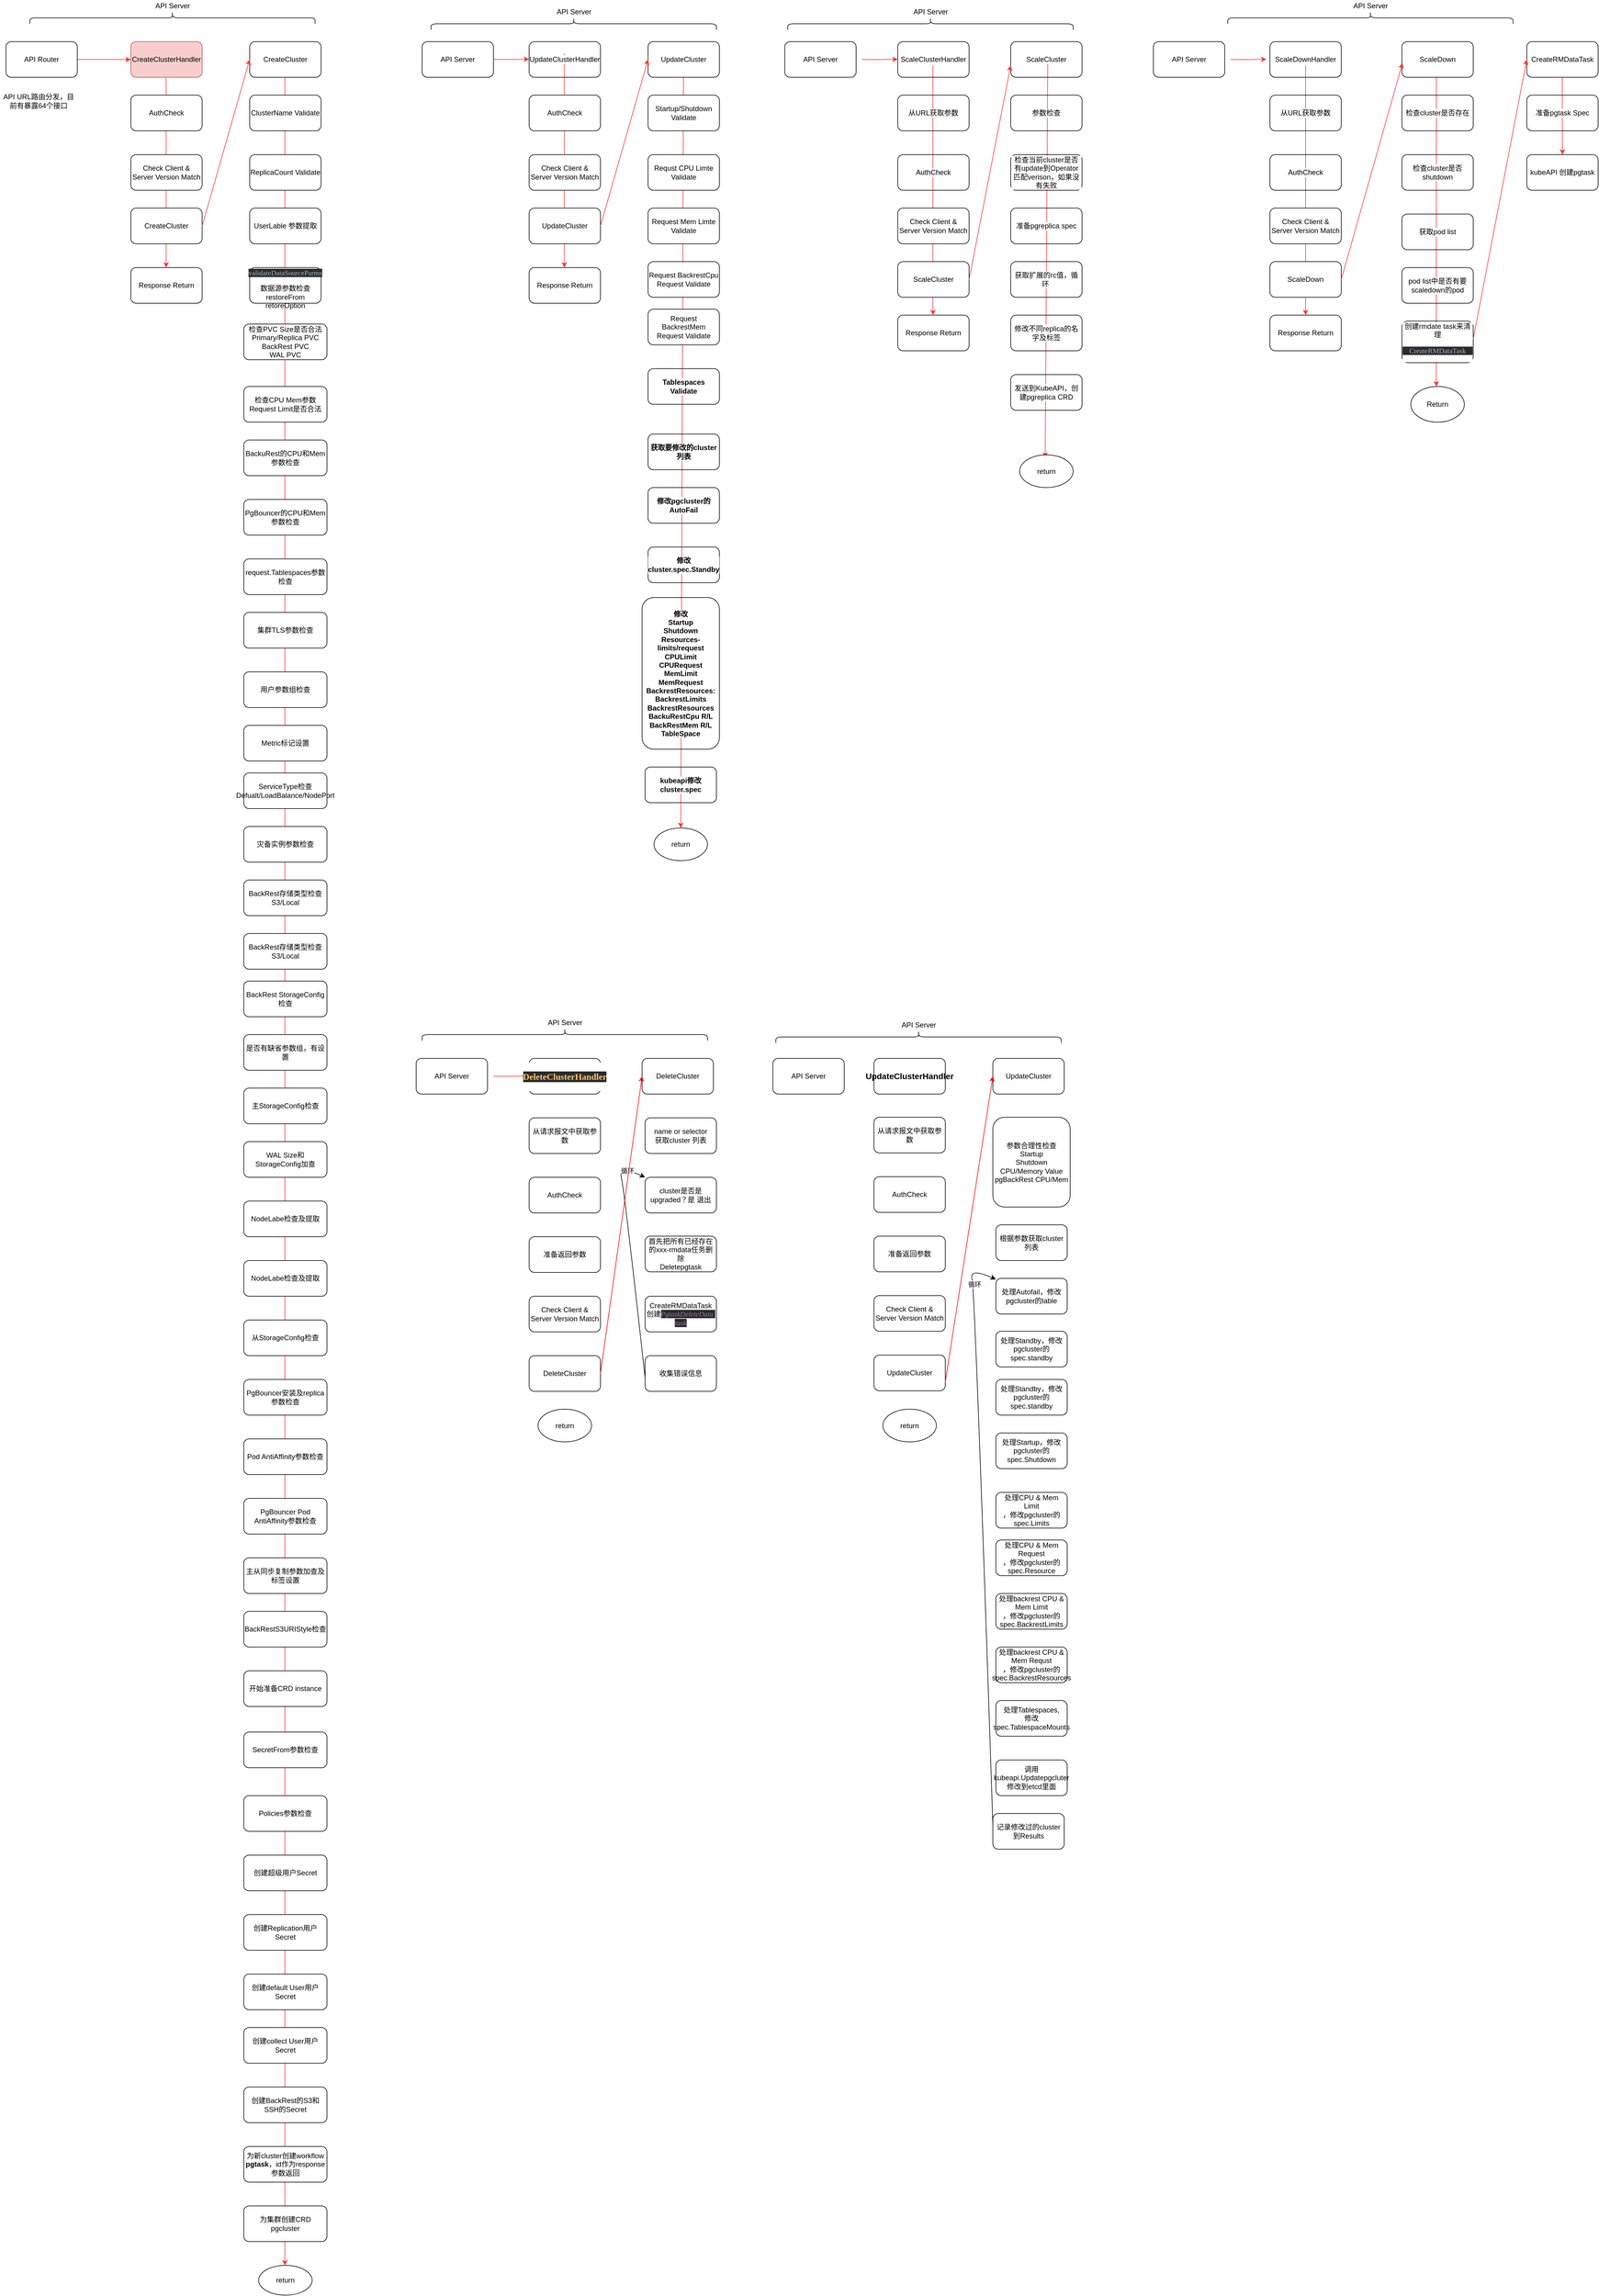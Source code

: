 <mxfile version="13.7.3" type="github" pages="7">
  <diagram id="e6y-2lSQlXqC9P7j0iec" name="Cluster-APIServer">
    <mxGraphModel dx="1060" dy="775" grid="1" gridSize="10" guides="1" tooltips="1" connect="1" arrows="1" fold="1" page="1" pageScale="1" pageWidth="827" pageHeight="1169" math="0" shadow="0">
      <root>
        <mxCell id="0" />
        <mxCell id="1" parent="0" />
        <mxCell id="7w1u605gqGHNuReGMgkZ-7" value="" style="endArrow=classic;html=1;strokeColor=#FF3333;entryX=0.5;entryY=0;entryDx=0;entryDy=0;" parent="1" target="fJSiDYDz8LOzyxK8Tw9L-40" edge="1">
          <mxGeometry width="50" height="50" relative="1" as="geometry">
            <mxPoint x="2667.71" y="140" as="sourcePoint" />
            <mxPoint x="2667.71" y="560" as="targetPoint" />
          </mxGeometry>
        </mxCell>
        <mxCell id="lLvjYXcaRu5LYzyhH6YC-6" value="" style="endArrow=classic;html=1;strokeColor=#FF3333;" parent="1" edge="1">
          <mxGeometry width="50" height="50" relative="1" as="geometry">
            <mxPoint x="2236.0" y="120" as="sourcePoint" />
            <mxPoint x="2236.0" y="540" as="targetPoint" />
          </mxGeometry>
        </mxCell>
        <mxCell id="7w1u605gqGHNuReGMgkZ-3" value="" style="endArrow=classic;html=1;strokeColor=#FF3333;" parent="1" edge="1">
          <mxGeometry width="50" height="50" relative="1" as="geometry">
            <mxPoint x="2456" y="130" as="sourcePoint" />
            <mxPoint x="2455.82" y="660" as="targetPoint" />
          </mxGeometry>
        </mxCell>
        <mxCell id="7w1u605gqGHNuReGMgkZ-2" value="" style="endArrow=classic;html=1;strokeColor=#FF3333;" parent="1" edge="1">
          <mxGeometry width="50" height="50" relative="1" as="geometry">
            <mxPoint x="1802.35" y="110" as="sourcePoint" />
            <mxPoint x="1798" y="780" as="targetPoint" />
          </mxGeometry>
        </mxCell>
        <mxCell id="lLvjYXcaRu5LYzyhH6YC-4" value="" style="endArrow=classic;html=1;strokeColor=#FF3333;" parent="1" edge="1">
          <mxGeometry width="50" height="50" relative="1" as="geometry">
            <mxPoint x="1609.17" y="120" as="sourcePoint" />
            <mxPoint x="1609.17" y="540" as="targetPoint" />
          </mxGeometry>
        </mxCell>
        <mxCell id="lLvjYXcaRu5LYzyhH6YC-3" value="" style="endArrow=classic;html=1;strokeColor=#FF3333;" parent="1" edge="1">
          <mxGeometry width="50" height="50" relative="1" as="geometry">
            <mxPoint x="989.17" y="100" as="sourcePoint" />
            <mxPoint x="989.17" y="460" as="targetPoint" />
          </mxGeometry>
        </mxCell>
        <mxCell id="fJSiDYDz8LOzyxK8Tw9L-2" value="" style="endArrow=classic;html=1;strokeColor=#FF3333;entryX=0.5;entryY=0;entryDx=0;entryDy=0;" parent="1" target="fJSiDYDz8LOzyxK8Tw9L-23" edge="1">
          <mxGeometry width="50" height="50" relative="1" as="geometry">
            <mxPoint x="1189.71" y="120" as="sourcePoint" />
            <mxPoint x="1189.71" y="3860" as="targetPoint" />
          </mxGeometry>
        </mxCell>
        <mxCell id="yWhdLjkU5JAQqWD6CEfC-57" value="" style="endArrow=classic;html=1;strokeColor=#FF3333;" parent="1" edge="1">
          <mxGeometry width="50" height="50" relative="1" as="geometry">
            <mxPoint x="319.41" y="100" as="sourcePoint" />
            <mxPoint x="319.41" y="460" as="targetPoint" />
          </mxGeometry>
        </mxCell>
        <mxCell id="yWhdLjkU5JAQqWD6CEfC-56" value="" style="endArrow=classic;html=1;strokeColor=#FF3333;" parent="1" edge="1">
          <mxGeometry width="50" height="50" relative="1" as="geometry">
            <mxPoint x="519.17" y="80" as="sourcePoint" />
            <mxPoint x="519.17" y="3820" as="targetPoint" />
          </mxGeometry>
        </mxCell>
        <mxCell id="yWhdLjkU5JAQqWD6CEfC-3" value="API URL路由分发，目前有暴露64个接口" style="text;html=1;strokeColor=none;fillColor=none;align=center;verticalAlign=middle;whiteSpace=wrap;rounded=0;" parent="1" vertex="1">
          <mxGeometry x="40" y="170" width="130" height="20" as="geometry" />
        </mxCell>
        <mxCell id="yWhdLjkU5JAQqWD6CEfC-6" value="CreateClusterHandler" style="rounded=1;whiteSpace=wrap;html=1;fillColor=#f8cecc;strokeColor=#b85450;" parent="1" vertex="1">
          <mxGeometry x="260" y="80" width="120" height="60" as="geometry" />
        </mxCell>
        <mxCell id="yWhdLjkU5JAQqWD6CEfC-7" value="AuthCheck" style="rounded=1;whiteSpace=wrap;html=1;" parent="1" vertex="1">
          <mxGeometry x="260" y="170" width="120" height="60" as="geometry" />
        </mxCell>
        <mxCell id="yWhdLjkU5JAQqWD6CEfC-8" value="Check Client &amp;amp; Server Version Match" style="rounded=1;whiteSpace=wrap;html=1;" parent="1" vertex="1">
          <mxGeometry x="260" y="270" width="120" height="60" as="geometry" />
        </mxCell>
        <mxCell id="yWhdLjkU5JAQqWD6CEfC-9" value="CreateCluster" style="rounded=1;whiteSpace=wrap;html=1;" parent="1" vertex="1">
          <mxGeometry x="260" y="360" width="120" height="60" as="geometry" />
        </mxCell>
        <mxCell id="yWhdLjkU5JAQqWD6CEfC-11" value="Response Return" style="rounded=1;whiteSpace=wrap;html=1;" parent="1" vertex="1">
          <mxGeometry x="260" y="460" width="120" height="60" as="geometry" />
        </mxCell>
        <mxCell id="yWhdLjkU5JAQqWD6CEfC-13" value="CreateCluster" style="rounded=1;whiteSpace=wrap;html=1;" parent="1" vertex="1">
          <mxGeometry x="460" y="80" width="120" height="60" as="geometry" />
        </mxCell>
        <mxCell id="yWhdLjkU5JAQqWD6CEfC-14" value="ClusterName Validate" style="rounded=1;whiteSpace=wrap;html=1;" parent="1" vertex="1">
          <mxGeometry x="460" y="170" width="120" height="60" as="geometry" />
        </mxCell>
        <mxCell id="yWhdLjkU5JAQqWD6CEfC-15" value="ReplicaCount Validate" style="rounded=1;whiteSpace=wrap;html=1;" parent="1" vertex="1">
          <mxGeometry x="460" y="270" width="120" height="60" as="geometry" />
        </mxCell>
        <mxCell id="yWhdLjkU5JAQqWD6CEfC-16" value="UserLable 参数提取" style="rounded=1;whiteSpace=wrap;html=1;" parent="1" vertex="1">
          <mxGeometry x="460" y="360" width="120" height="60" as="geometry" />
        </mxCell>
        <mxCell id="yWhdLjkU5JAQqWD6CEfC-17" value="&lt;pre style=&quot;background-color: #2b2b2b ; color: #a9b7c6 ; font-family: &amp;#34;menlo&amp;#34; ; font-size: 9.0pt&quot;&gt;validateDataSourceParms&lt;/pre&gt;数据源参数检查&lt;br&gt;restoreFrom&lt;br&gt;retoreOption" style="rounded=1;whiteSpace=wrap;html=1;" parent="1" vertex="1">
          <mxGeometry x="460" y="460" width="120" height="60" as="geometry" />
        </mxCell>
        <mxCell id="yWhdLjkU5JAQqWD6CEfC-20" value="检查PVC Size是否合法&lt;br&gt;Primary/Replica PVC&lt;br&gt;BackRest PVC&lt;br&gt;WAL PVC" style="rounded=1;whiteSpace=wrap;html=1;" parent="1" vertex="1">
          <mxGeometry x="450" y="555" width="140" height="60" as="geometry" />
        </mxCell>
        <mxCell id="yWhdLjkU5JAQqWD6CEfC-21" value="检查CPU Mem参数Request Limit是否合法" style="rounded=1;whiteSpace=wrap;html=1;" parent="1" vertex="1">
          <mxGeometry x="450" y="660" width="140" height="60" as="geometry" />
        </mxCell>
        <mxCell id="yWhdLjkU5JAQqWD6CEfC-22" value="BackuRest的CPU和Mem参数检查" style="rounded=1;whiteSpace=wrap;html=1;" parent="1" vertex="1">
          <mxGeometry x="450" y="750" width="140" height="60" as="geometry" />
        </mxCell>
        <mxCell id="yWhdLjkU5JAQqWD6CEfC-23" value="PgBouncer的CPU和Mem参数检查" style="rounded=1;whiteSpace=wrap;html=1;" parent="1" vertex="1">
          <mxGeometry x="450" y="850" width="140" height="60" as="geometry" />
        </mxCell>
        <mxCell id="yWhdLjkU5JAQqWD6CEfC-24" value="request.Tablespaces参数检查" style="rounded=1;whiteSpace=wrap;html=1;" parent="1" vertex="1">
          <mxGeometry x="450" y="950" width="140" height="60" as="geometry" />
        </mxCell>
        <mxCell id="yWhdLjkU5JAQqWD6CEfC-25" value="集群TLS参数检查" style="rounded=1;whiteSpace=wrap;html=1;" parent="1" vertex="1">
          <mxGeometry x="450" y="1040" width="140" height="60" as="geometry" />
        </mxCell>
        <mxCell id="yWhdLjkU5JAQqWD6CEfC-26" value="用户参数组检查" style="rounded=1;whiteSpace=wrap;html=1;" parent="1" vertex="1">
          <mxGeometry x="450" y="1140" width="140" height="60" as="geometry" />
        </mxCell>
        <mxCell id="yWhdLjkU5JAQqWD6CEfC-27" value="Metric标记设置" style="rounded=1;whiteSpace=wrap;html=1;" parent="1" vertex="1">
          <mxGeometry x="450" y="1230" width="140" height="60" as="geometry" />
        </mxCell>
        <mxCell id="yWhdLjkU5JAQqWD6CEfC-28" value="ServiceType检查&lt;br&gt;Defualt/LoadBalance/NodePort" style="rounded=1;whiteSpace=wrap;html=1;" parent="1" vertex="1">
          <mxGeometry x="450" y="1310" width="140" height="60" as="geometry" />
        </mxCell>
        <mxCell id="yWhdLjkU5JAQqWD6CEfC-29" value="灾备实例参数检查" style="rounded=1;whiteSpace=wrap;html=1;" parent="1" vertex="1">
          <mxGeometry x="450" y="1400" width="140" height="60" as="geometry" />
        </mxCell>
        <mxCell id="yWhdLjkU5JAQqWD6CEfC-30" value="BackRest存储类型检查&lt;br&gt;S3/Local" style="rounded=1;whiteSpace=wrap;html=1;" parent="1" vertex="1">
          <mxGeometry x="450" y="1490" width="140" height="60" as="geometry" />
        </mxCell>
        <mxCell id="yWhdLjkU5JAQqWD6CEfC-31" value="BackRest存储类型检查&lt;br&gt;S3/Local" style="rounded=1;whiteSpace=wrap;html=1;" parent="1" vertex="1">
          <mxGeometry x="450" y="1580" width="140" height="60" as="geometry" />
        </mxCell>
        <mxCell id="yWhdLjkU5JAQqWD6CEfC-32" value="BackRest StorageConfig&lt;br&gt;检查" style="rounded=1;whiteSpace=wrap;html=1;" parent="1" vertex="1">
          <mxGeometry x="450" y="1660" width="140" height="60" as="geometry" />
        </mxCell>
        <mxCell id="yWhdLjkU5JAQqWD6CEfC-33" value="是否有缺省参数组，有设置" style="rounded=1;whiteSpace=wrap;html=1;" parent="1" vertex="1">
          <mxGeometry x="450" y="1750" width="140" height="60" as="geometry" />
        </mxCell>
        <mxCell id="yWhdLjkU5JAQqWD6CEfC-34" value="主StorageConfig检查" style="rounded=1;whiteSpace=wrap;html=1;" parent="1" vertex="1">
          <mxGeometry x="450" y="1840" width="140" height="60" as="geometry" />
        </mxCell>
        <mxCell id="yWhdLjkU5JAQqWD6CEfC-35" value="WAL Size和StorageConfig加查" style="rounded=1;whiteSpace=wrap;html=1;" parent="1" vertex="1">
          <mxGeometry x="450" y="1930" width="140" height="60" as="geometry" />
        </mxCell>
        <mxCell id="yWhdLjkU5JAQqWD6CEfC-36" value="NodeLabe检查及提取" style="rounded=1;whiteSpace=wrap;html=1;" parent="1" vertex="1">
          <mxGeometry x="450" y="2030" width="140" height="60" as="geometry" />
        </mxCell>
        <mxCell id="yWhdLjkU5JAQqWD6CEfC-37" value="NodeLabe检查及提取" style="rounded=1;whiteSpace=wrap;html=1;" parent="1" vertex="1">
          <mxGeometry x="450" y="2130" width="140" height="60" as="geometry" />
        </mxCell>
        <mxCell id="yWhdLjkU5JAQqWD6CEfC-38" value="从StorageConfig检查" style="rounded=1;whiteSpace=wrap;html=1;" parent="1" vertex="1">
          <mxGeometry x="450" y="2230" width="140" height="60" as="geometry" />
        </mxCell>
        <mxCell id="yWhdLjkU5JAQqWD6CEfC-39" value="PgBouncer安装及replica&lt;br&gt;参数检查" style="rounded=1;whiteSpace=wrap;html=1;" parent="1" vertex="1">
          <mxGeometry x="450" y="2330" width="140" height="60" as="geometry" />
        </mxCell>
        <mxCell id="yWhdLjkU5JAQqWD6CEfC-40" value="Pod AntiAffinity参数检查" style="rounded=1;whiteSpace=wrap;html=1;" parent="1" vertex="1">
          <mxGeometry x="450" y="2430" width="140" height="60" as="geometry" />
        </mxCell>
        <mxCell id="yWhdLjkU5JAQqWD6CEfC-41" value="PgBouncer Pod AntiAffinity参数检查" style="rounded=1;whiteSpace=wrap;html=1;" parent="1" vertex="1">
          <mxGeometry x="450" y="2530" width="140" height="60" as="geometry" />
        </mxCell>
        <mxCell id="yWhdLjkU5JAQqWD6CEfC-42" value="主从同步复制参数加查及&lt;br&gt;标签设置" style="rounded=1;whiteSpace=wrap;html=1;" parent="1" vertex="1">
          <mxGeometry x="450" y="2630" width="140" height="60" as="geometry" />
        </mxCell>
        <mxCell id="yWhdLjkU5JAQqWD6CEfC-43" value="BackRestS3URIStyle检查" style="rounded=1;whiteSpace=wrap;html=1;" parent="1" vertex="1">
          <mxGeometry x="450" y="2720" width="140" height="60" as="geometry" />
        </mxCell>
        <mxCell id="yWhdLjkU5JAQqWD6CEfC-44" value="开始准备CRD instance" style="rounded=1;whiteSpace=wrap;html=1;" parent="1" vertex="1">
          <mxGeometry x="450" y="2820" width="140" height="60" as="geometry" />
        </mxCell>
        <mxCell id="yWhdLjkU5JAQqWD6CEfC-45" value="SecretFrom参数检查" style="rounded=1;whiteSpace=wrap;html=1;" parent="1" vertex="1">
          <mxGeometry x="450" y="2923" width="140" height="60" as="geometry" />
        </mxCell>
        <mxCell id="yWhdLjkU5JAQqWD6CEfC-46" value="Policies参数检查" style="rounded=1;whiteSpace=wrap;html=1;" parent="1" vertex="1">
          <mxGeometry x="450" y="3030" width="140" height="60" as="geometry" />
        </mxCell>
        <mxCell id="yWhdLjkU5JAQqWD6CEfC-47" value="创建超级用户Secret" style="rounded=1;whiteSpace=wrap;html=1;" parent="1" vertex="1">
          <mxGeometry x="450" y="3130" width="140" height="60" as="geometry" />
        </mxCell>
        <mxCell id="yWhdLjkU5JAQqWD6CEfC-48" value="创建Replication用户Secret" style="rounded=1;whiteSpace=wrap;html=1;" parent="1" vertex="1">
          <mxGeometry x="450" y="3230" width="140" height="60" as="geometry" />
        </mxCell>
        <mxCell id="yWhdLjkU5JAQqWD6CEfC-49" value="创建default User用户Secret" style="rounded=1;whiteSpace=wrap;html=1;" parent="1" vertex="1">
          <mxGeometry x="450" y="3330" width="140" height="60" as="geometry" />
        </mxCell>
        <mxCell id="yWhdLjkU5JAQqWD6CEfC-50" value="创建collect User用户Secret" style="rounded=1;whiteSpace=wrap;html=1;" parent="1" vertex="1">
          <mxGeometry x="450" y="3420" width="140" height="60" as="geometry" />
        </mxCell>
        <mxCell id="yWhdLjkU5JAQqWD6CEfC-51" value="创建BackRest的S3和SSH的Secret" style="rounded=1;whiteSpace=wrap;html=1;" parent="1" vertex="1">
          <mxGeometry x="450" y="3520" width="140" height="60" as="geometry" />
        </mxCell>
        <mxCell id="yWhdLjkU5JAQqWD6CEfC-52" value="为新cluster创建workflow &lt;b&gt;pgtask&lt;/b&gt;，id作为response参数返回" style="rounded=1;whiteSpace=wrap;html=1;" parent="1" vertex="1">
          <mxGeometry x="450" y="3620" width="140" height="60" as="geometry" />
        </mxCell>
        <mxCell id="yWhdLjkU5JAQqWD6CEfC-53" value="为集群创建CRD&lt;br&gt;pgcluster" style="rounded=1;whiteSpace=wrap;html=1;" parent="1" vertex="1">
          <mxGeometry x="450" y="3720" width="140" height="60" as="geometry" />
        </mxCell>
        <mxCell id="yWhdLjkU5JAQqWD6CEfC-54" value="return" style="ellipse;whiteSpace=wrap;html=1;" parent="1" vertex="1">
          <mxGeometry x="475" y="3820" width="90" height="50" as="geometry" />
        </mxCell>
        <mxCell id="yWhdLjkU5JAQqWD6CEfC-58" style="edgeStyle=entityRelationEdgeStyle;rounded=0;orthogonalLoop=1;jettySize=auto;html=1;exitX=1;exitY=0.5;exitDx=0;exitDy=0;entryX=0;entryY=0.5;entryDx=0;entryDy=0;strokeColor=#FF3333;" parent="1" source="yWhdLjkU5JAQqWD6CEfC-55" target="yWhdLjkU5JAQqWD6CEfC-6" edge="1">
          <mxGeometry relative="1" as="geometry" />
        </mxCell>
        <mxCell id="yWhdLjkU5JAQqWD6CEfC-55" value="&lt;span&gt;API Router&lt;/span&gt;" style="rounded=1;whiteSpace=wrap;html=1;" parent="1" vertex="1">
          <mxGeometry x="50" y="80" width="120" height="60" as="geometry" />
        </mxCell>
        <mxCell id="yWhdLjkU5JAQqWD6CEfC-59" value="" style="endArrow=classic;html=1;strokeColor=#FF3333;entryX=0;entryY=0.5;entryDx=0;entryDy=0;exitX=1;exitY=0.5;exitDx=0;exitDy=0;" parent="1" source="yWhdLjkU5JAQqWD6CEfC-9" target="yWhdLjkU5JAQqWD6CEfC-13" edge="1">
          <mxGeometry width="50" height="50" relative="1" as="geometry">
            <mxPoint x="200" y="200" as="sourcePoint" />
            <mxPoint x="250" y="150" as="targetPoint" />
          </mxGeometry>
        </mxCell>
        <mxCell id="yWhdLjkU5JAQqWD6CEfC-62" value="" style="shape=curlyBracket;whiteSpace=wrap;html=1;rounded=1;strokeWidth=1;rotation=90;" parent="1" vertex="1">
          <mxGeometry x="320" y="-200" width="20" height="480" as="geometry" />
        </mxCell>
        <mxCell id="2" value="API Server" style="text;html=1;align=center;verticalAlign=middle;resizable=0;points=[];autosize=1;" parent="1" vertex="1">
          <mxGeometry x="295" y="10" width="70" height="20" as="geometry" />
        </mxCell>
        <mxCell id="i99rFXXE6MLXXWbWUxIi-2" value="&lt;font color=&quot;#000000&quot;&gt;API Server&lt;br&gt;&lt;/font&gt;" style="rounded=1;whiteSpace=wrap;html=1;labelBackgroundColor=#FFFFFF;strokeWidth=1;fillColor=none;gradientColor=none;fontColor=#FFFFFF;align=center;" parent="1" vertex="1">
          <mxGeometry x="750" y="80" width="120" height="60" as="geometry" />
        </mxCell>
        <mxCell id="i99rFXXE6MLXXWbWUxIi-3" value="&lt;font color=&quot;#000000&quot;&gt;UpdateClusterHandler&lt;br&gt;&lt;/font&gt;" style="rounded=1;whiteSpace=wrap;html=1;labelBackgroundColor=#FFFFFF;strokeWidth=1;fillColor=none;gradientColor=none;fontColor=#FFFFFF;align=center;" parent="1" vertex="1">
          <mxGeometry x="930" y="80" width="120" height="60" as="geometry" />
        </mxCell>
        <mxCell id="i99rFXXE6MLXXWbWUxIi-4" value="AuthCheck" style="rounded=1;whiteSpace=wrap;html=1;" parent="1" vertex="1">
          <mxGeometry x="930" y="170" width="120" height="60" as="geometry" />
        </mxCell>
        <mxCell id="i99rFXXE6MLXXWbWUxIi-5" value="Check Client &amp;amp; Server Version Match" style="rounded=1;whiteSpace=wrap;html=1;" parent="1" vertex="1">
          <mxGeometry x="930" y="270" width="120" height="60" as="geometry" />
        </mxCell>
        <mxCell id="i99rFXXE6MLXXWbWUxIi-6" value="UpdateCluster" style="rounded=1;whiteSpace=wrap;html=1;" parent="1" vertex="1">
          <mxGeometry x="930" y="360" width="120" height="60" as="geometry" />
        </mxCell>
        <mxCell id="i99rFXXE6MLXXWbWUxIi-7" value="Response Return" style="rounded=1;whiteSpace=wrap;html=1;" parent="1" vertex="1">
          <mxGeometry x="930" y="460" width="120" height="60" as="geometry" />
        </mxCell>
        <mxCell id="i99rFXXE6MLXXWbWUxIi-8" value="UpdateCluster" style="rounded=1;whiteSpace=wrap;html=1;" parent="1" vertex="1">
          <mxGeometry x="1130" y="80" width="120" height="60" as="geometry" />
        </mxCell>
        <mxCell id="i99rFXXE6MLXXWbWUxIi-9" value="Startup/Shutdown Validate" style="rounded=1;whiteSpace=wrap;html=1;" parent="1" vertex="1">
          <mxGeometry x="1130" y="170" width="120" height="60" as="geometry" />
        </mxCell>
        <mxCell id="i99rFXXE6MLXXWbWUxIi-10" value="Requst CPU Limte Validate" style="rounded=1;whiteSpace=wrap;html=1;" parent="1" vertex="1">
          <mxGeometry x="1130" y="270" width="120" height="60" as="geometry" />
        </mxCell>
        <mxCell id="i99rFXXE6MLXXWbWUxIi-11" value="Request Mem Limte Validate" style="rounded=1;whiteSpace=wrap;html=1;" parent="1" vertex="1">
          <mxGeometry x="1130" y="360" width="120" height="60" as="geometry" />
        </mxCell>
        <mxCell id="i99rFXXE6MLXXWbWUxIi-12" value="Request BackrestCpu Request Validate" style="rounded=1;whiteSpace=wrap;html=1;" parent="1" vertex="1">
          <mxGeometry x="1130" y="450" width="120" height="60" as="geometry" />
        </mxCell>
        <mxCell id="i99rFXXE6MLXXWbWUxIi-13" value="Request BackrestMem Request Validate" style="rounded=1;whiteSpace=wrap;html=1;" parent="1" vertex="1">
          <mxGeometry x="1130" y="530" width="120" height="60" as="geometry" />
        </mxCell>
        <mxCell id="i99rFXXE6MLXXWbWUxIi-15" value="&lt;font color=&quot;#000000&quot;&gt;&lt;b&gt;获取要修改的cluster列表&lt;/b&gt;&lt;/font&gt;" style="rounded=1;whiteSpace=wrap;html=1;labelBackgroundColor=#FFFFFF;strokeWidth=1;fillColor=none;gradientColor=none;fontColor=#FFFFFF;align=center;" parent="1" vertex="1">
          <mxGeometry x="1130" y="740" width="120" height="60" as="geometry" />
        </mxCell>
        <mxCell id="i99rFXXE6MLXXWbWUxIi-16" value="&lt;font color=&quot;#000000&quot;&gt;&lt;b&gt;修改pgcluster的AutoFail&lt;/b&gt;&lt;/font&gt;" style="rounded=1;whiteSpace=wrap;html=1;labelBackgroundColor=#FFFFFF;strokeWidth=1;fillColor=none;gradientColor=none;fontColor=#FFFFFF;align=center;" parent="1" vertex="1">
          <mxGeometry x="1130" y="830" width="120" height="60" as="geometry" />
        </mxCell>
        <mxCell id="i99rFXXE6MLXXWbWUxIi-17" value="&lt;font color=&quot;#000000&quot;&gt;&lt;b&gt;修改&lt;br&gt;cluster.spec.Standby&lt;br&gt;&lt;/b&gt;&lt;/font&gt;" style="rounded=1;whiteSpace=wrap;html=1;labelBackgroundColor=#FFFFFF;strokeWidth=1;fillColor=none;gradientColor=none;fontColor=#FFFFFF;align=center;" parent="1" vertex="1">
          <mxGeometry x="1130" y="930" width="120" height="60" as="geometry" />
        </mxCell>
        <mxCell id="i99rFXXE6MLXXWbWUxIi-20" value="&lt;font color=&quot;#000000&quot;&gt;&lt;b&gt;修改&lt;br&gt;Startup&lt;br&gt;Shutdown&lt;br&gt;Resources-limits/request&lt;br&gt;CPULimit&lt;br&gt;CPURequest&lt;br&gt;MemLimit&lt;br&gt;MemRequest&lt;br&gt;BackrestResources:&lt;br&gt;BackrestLimits&lt;br&gt;BackrestResources&lt;br&gt;BackuRestCpu R/L&lt;br&gt;BackRestMem R/L&lt;br&gt;TableSpace&lt;br&gt;&lt;/b&gt;&lt;/font&gt;" style="rounded=1;whiteSpace=wrap;html=1;labelBackgroundColor=#FFFFFF;strokeWidth=1;fillColor=none;gradientColor=none;fontColor=#FFFFFF;align=center;" parent="1" vertex="1">
          <mxGeometry x="1120" y="1015" width="130" height="255" as="geometry" />
        </mxCell>
        <mxCell id="i99rFXXE6MLXXWbWUxIi-21" value="&lt;font color=&quot;#000000&quot;&gt;&lt;b&gt;kubeapi修改cluster.spec&lt;br&gt;&lt;/b&gt;&lt;/font&gt;" style="rounded=1;whiteSpace=wrap;html=1;labelBackgroundColor=#FFFFFF;strokeWidth=1;fillColor=none;gradientColor=none;fontColor=#FFFFFF;align=center;" parent="1" vertex="1">
          <mxGeometry x="1125" y="1300" width="120" height="60" as="geometry" />
        </mxCell>
        <mxCell id="i99rFXXE6MLXXWbWUxIi-14" value="&lt;font color=&quot;#000000&quot;&gt;&lt;b&gt;Tablespaces Validate&lt;/b&gt;&lt;/font&gt;" style="rounded=1;whiteSpace=wrap;html=1;labelBackgroundColor=#FFFFFF;strokeWidth=1;fillColor=none;gradientColor=none;fontColor=#FFFFFF;align=center;" parent="1" vertex="1">
          <mxGeometry x="1130" y="630" width="120" height="60" as="geometry" />
        </mxCell>
        <mxCell id="fJSiDYDz8LOzyxK8Tw9L-4" value="" style="endArrow=classic;html=1;strokeColor=#FF3333;entryX=0;entryY=0.5;entryDx=0;entryDy=0;exitX=1;exitY=0.5;exitDx=0;exitDy=0;" parent="1" edge="1">
          <mxGeometry width="50" height="50" relative="1" as="geometry">
            <mxPoint x="1050" y="390" as="sourcePoint" />
            <mxPoint x="1130" y="110" as="targetPoint" />
          </mxGeometry>
        </mxCell>
        <mxCell id="fJSiDYDz8LOzyxK8Tw9L-5" style="edgeStyle=entityRelationEdgeStyle;rounded=0;orthogonalLoop=1;jettySize=auto;html=1;entryX=0;entryY=0.5;entryDx=0;entryDy=0;strokeColor=#FF3333;exitX=1;exitY=0.5;exitDx=0;exitDy=0;" parent="1" source="i99rFXXE6MLXXWbWUxIi-2" edge="1">
          <mxGeometry relative="1" as="geometry">
            <mxPoint x="880" y="110" as="sourcePoint" />
            <mxPoint x="930" y="109.5" as="targetPoint" />
          </mxGeometry>
        </mxCell>
        <mxCell id="fJSiDYDz8LOzyxK8Tw9L-6" value="&lt;font color=&quot;#000000&quot;&gt;API Server&lt;br&gt;&lt;/font&gt;" style="rounded=1;whiteSpace=wrap;html=1;labelBackgroundColor=#FFFFFF;strokeWidth=1;fillColor=none;gradientColor=none;fontColor=#FFFFFF;align=center;" parent="1" vertex="1">
          <mxGeometry x="1360" y="80" width="120" height="60" as="geometry" />
        </mxCell>
        <mxCell id="fJSiDYDz8LOzyxK8Tw9L-7" value="&lt;font color=&quot;#000000&quot;&gt;ScaleClusterHandler&lt;br&gt;&lt;/font&gt;" style="rounded=1;whiteSpace=wrap;html=1;labelBackgroundColor=#FFFFFF;strokeWidth=1;fillColor=none;gradientColor=none;fontColor=#FFFFFF;align=center;" parent="1" vertex="1">
          <mxGeometry x="1550" y="80" width="120" height="60" as="geometry" />
        </mxCell>
        <mxCell id="fJSiDYDz8LOzyxK8Tw9L-8" value="&lt;font color=&quot;#000000&quot;&gt;ScaleCluster&lt;br&gt;&lt;/font&gt;" style="rounded=1;whiteSpace=wrap;html=1;labelBackgroundColor=#FFFFFF;strokeWidth=1;fillColor=none;gradientColor=none;fontColor=#FFFFFF;align=center;" parent="1" vertex="1">
          <mxGeometry x="1740" y="80" width="120" height="60" as="geometry" />
        </mxCell>
        <mxCell id="fJSiDYDz8LOzyxK8Tw9L-9" value="&lt;font color=&quot;#000000&quot;&gt;从URL获取参数&lt;br&gt;&lt;/font&gt;" style="rounded=1;whiteSpace=wrap;html=1;labelBackgroundColor=#FFFFFF;strokeWidth=1;fillColor=none;gradientColor=none;fontColor=#FFFFFF;align=center;" parent="1" vertex="1">
          <mxGeometry x="1550" y="170" width="120" height="60" as="geometry" />
        </mxCell>
        <mxCell id="fJSiDYDz8LOzyxK8Tw9L-10" value="&lt;span style=&quot;color: rgb(0 , 0 , 0) ; background-color: rgb(248 , 249 , 250)&quot;&gt;AuthCheck&lt;/span&gt;&lt;font color=&quot;#000000&quot;&gt;&lt;br&gt;&lt;/font&gt;" style="rounded=1;whiteSpace=wrap;html=1;labelBackgroundColor=#FFFFFF;strokeWidth=1;fillColor=none;gradientColor=none;fontColor=#FFFFFF;align=center;" parent="1" vertex="1">
          <mxGeometry x="1550" y="270" width="120" height="60" as="geometry" />
        </mxCell>
        <mxCell id="fJSiDYDz8LOzyxK8Tw9L-11" value="Check Client &amp;amp; Server Version Match" style="rounded=1;whiteSpace=wrap;html=1;" parent="1" vertex="1">
          <mxGeometry x="1550" y="360" width="120" height="60" as="geometry" />
        </mxCell>
        <mxCell id="fJSiDYDz8LOzyxK8Tw9L-12" value="ScaleCluster" style="rounded=1;whiteSpace=wrap;html=1;" parent="1" vertex="1">
          <mxGeometry x="1550" y="450" width="120" height="60" as="geometry" />
        </mxCell>
        <mxCell id="fJSiDYDz8LOzyxK8Tw9L-13" value="Response Return" style="rounded=1;whiteSpace=wrap;html=1;" parent="1" vertex="1">
          <mxGeometry x="1550" y="540" width="120" height="60" as="geometry" />
        </mxCell>
        <mxCell id="fJSiDYDz8LOzyxK8Tw9L-14" value="&lt;font color=&quot;#000000&quot;&gt;参数检查&lt;br&gt;&lt;/font&gt;" style="rounded=1;whiteSpace=wrap;html=1;labelBackgroundColor=#FFFFFF;strokeWidth=1;fillColor=none;gradientColor=none;fontColor=#FFFFFF;align=center;" parent="1" vertex="1">
          <mxGeometry x="1740" y="170" width="120" height="60" as="geometry" />
        </mxCell>
        <mxCell id="fJSiDYDz8LOzyxK8Tw9L-15" value="&lt;font color=&quot;#000000&quot;&gt;检查当前cluster是否有update到Operator匹配verison，如果没有失败&lt;br&gt;&lt;/font&gt;" style="rounded=1;whiteSpace=wrap;html=1;labelBackgroundColor=#FFFFFF;strokeWidth=1;fillColor=none;gradientColor=none;fontColor=#FFFFFF;align=center;" parent="1" vertex="1">
          <mxGeometry x="1740" y="270" width="120" height="60" as="geometry" />
        </mxCell>
        <mxCell id="fJSiDYDz8LOzyxK8Tw9L-16" value="&lt;font color=&quot;#000000&quot;&gt;准备pgreplica spec&lt;br&gt;&lt;/font&gt;" style="rounded=1;whiteSpace=wrap;html=1;labelBackgroundColor=#FFFFFF;strokeWidth=1;fillColor=none;gradientColor=none;fontColor=#FFFFFF;align=center;" parent="1" vertex="1">
          <mxGeometry x="1740" y="360" width="120" height="60" as="geometry" />
        </mxCell>
        <mxCell id="fJSiDYDz8LOzyxK8Tw9L-17" value="&lt;font color=&quot;#000000&quot;&gt;获取扩展的rc值，循环&amp;nbsp;&lt;br&gt;&lt;/font&gt;" style="rounded=1;whiteSpace=wrap;html=1;labelBackgroundColor=#FFFFFF;strokeWidth=1;fillColor=none;gradientColor=none;fontColor=#FFFFFF;align=center;" parent="1" vertex="1">
          <mxGeometry x="1740" y="450" width="120" height="60" as="geometry" />
        </mxCell>
        <mxCell id="fJSiDYDz8LOzyxK8Tw9L-18" value="&lt;font color=&quot;#000000&quot;&gt;修改不同replica的名字及标签&lt;br&gt;&lt;/font&gt;" style="rounded=1;whiteSpace=wrap;html=1;labelBackgroundColor=#FFFFFF;strokeWidth=1;fillColor=none;gradientColor=none;fontColor=#FFFFFF;align=center;" parent="1" vertex="1">
          <mxGeometry x="1740" y="540" width="120" height="60" as="geometry" />
        </mxCell>
        <mxCell id="fJSiDYDz8LOzyxK8Tw9L-21" value="&lt;font color=&quot;#000000&quot;&gt;发送到KubeAPI，创建pgreplica CRD&lt;/font&gt;" style="rounded=1;whiteSpace=wrap;html=1;labelBackgroundColor=#FFFFFF;strokeWidth=1;fillColor=none;gradientColor=none;fontColor=#FFFFFF;align=center;" parent="1" vertex="1">
          <mxGeometry x="1740" y="640" width="120" height="60" as="geometry" />
        </mxCell>
        <mxCell id="fJSiDYDz8LOzyxK8Tw9L-22" value="" style="endArrow=classic;html=1;strokeColor=#FF3333;entryX=0;entryY=0.5;entryDx=0;entryDy=0;exitX=1;exitY=0.5;exitDx=0;exitDy=0;" parent="1" source="fJSiDYDz8LOzyxK8Tw9L-12" edge="1">
          <mxGeometry width="50" height="50" relative="1" as="geometry">
            <mxPoint x="1660.0" y="400.0" as="sourcePoint" />
            <mxPoint x="1740" y="120" as="targetPoint" />
          </mxGeometry>
        </mxCell>
        <mxCell id="fJSiDYDz8LOzyxK8Tw9L-23" value="return" style="ellipse;whiteSpace=wrap;html=1;" parent="1" vertex="1">
          <mxGeometry x="1140" y="1402.5" width="90" height="55" as="geometry" />
        </mxCell>
        <mxCell id="fJSiDYDz8LOzyxK8Tw9L-24" value="return" style="ellipse;whiteSpace=wrap;html=1;" parent="1" vertex="1">
          <mxGeometry x="1755" y="775" width="90" height="55" as="geometry" />
        </mxCell>
        <mxCell id="fJSiDYDz8LOzyxK8Tw9L-25" value="&lt;font color=&quot;#000000&quot;&gt;ScaleDownHandler&lt;br&gt;&lt;/font&gt;" style="rounded=1;whiteSpace=wrap;html=1;labelBackgroundColor=#FFFFFF;strokeWidth=1;fillColor=none;gradientColor=none;fontColor=#FFFFFF;align=center;" parent="1" vertex="1">
          <mxGeometry x="2176" y="80" width="120" height="60" as="geometry" />
        </mxCell>
        <mxCell id="fJSiDYDz8LOzyxK8Tw9L-26" value="&lt;font color=&quot;#000000&quot;&gt;从URL获取参数&lt;br&gt;&lt;/font&gt;" style="rounded=1;whiteSpace=wrap;html=1;labelBackgroundColor=#FFFFFF;strokeWidth=1;fillColor=none;gradientColor=none;fontColor=#FFFFFF;align=center;" parent="1" vertex="1">
          <mxGeometry x="2176" y="170" width="120" height="60" as="geometry" />
        </mxCell>
        <mxCell id="fJSiDYDz8LOzyxK8Tw9L-27" value="&lt;span style=&quot;color: rgb(0 , 0 , 0) ; background-color: rgb(248 , 249 , 250)&quot;&gt;AuthCheck&lt;/span&gt;&lt;font color=&quot;#000000&quot;&gt;&lt;br&gt;&lt;/font&gt;" style="rounded=1;whiteSpace=wrap;html=1;labelBackgroundColor=#FFFFFF;strokeWidth=1;fillColor=none;gradientColor=none;fontColor=#FFFFFF;align=center;" parent="1" vertex="1">
          <mxGeometry x="2176" y="270" width="120" height="60" as="geometry" />
        </mxCell>
        <mxCell id="fJSiDYDz8LOzyxK8Tw9L-28" value="Check Client &amp;amp; Server Version Match" style="rounded=1;whiteSpace=wrap;html=1;" parent="1" vertex="1">
          <mxGeometry x="2176" y="360" width="120" height="60" as="geometry" />
        </mxCell>
        <mxCell id="fJSiDYDz8LOzyxK8Tw9L-29" value="ScaleDown" style="rounded=1;whiteSpace=wrap;html=1;" parent="1" vertex="1">
          <mxGeometry x="2176" y="450" width="120" height="60" as="geometry" />
        </mxCell>
        <mxCell id="fJSiDYDz8LOzyxK8Tw9L-30" value="Response Return" style="rounded=1;whiteSpace=wrap;html=1;" parent="1" vertex="1">
          <mxGeometry x="2176" y="540" width="120" height="60" as="geometry" />
        </mxCell>
        <mxCell id="fJSiDYDz8LOzyxK8Tw9L-31" value="ScaleDown" style="rounded=1;whiteSpace=wrap;html=1;" parent="1" vertex="1">
          <mxGeometry x="2398" y="80" width="120" height="60" as="geometry" />
        </mxCell>
        <mxCell id="fJSiDYDz8LOzyxK8Tw9L-32" value="&lt;font color=&quot;#000000&quot;&gt;检查cluster是否存在&lt;br&gt;&lt;/font&gt;" style="rounded=1;whiteSpace=wrap;html=1;labelBackgroundColor=#FFFFFF;strokeWidth=1;fillColor=none;gradientColor=none;fontColor=#FFFFFF;align=center;" parent="1" vertex="1">
          <mxGeometry x="2398" y="170" width="120" height="60" as="geometry" />
        </mxCell>
        <mxCell id="fJSiDYDz8LOzyxK8Tw9L-33" value="&lt;font color=&quot;#000000&quot;&gt;检查cluster是否shutdown&lt;br&gt;&lt;/font&gt;" style="rounded=1;whiteSpace=wrap;html=1;labelBackgroundColor=#FFFFFF;strokeWidth=1;fillColor=none;gradientColor=none;fontColor=#FFFFFF;align=center;" parent="1" vertex="1">
          <mxGeometry x="2398" y="270" width="120" height="60" as="geometry" />
        </mxCell>
        <mxCell id="fJSiDYDz8LOzyxK8Tw9L-34" value="&lt;font color=&quot;#000000&quot;&gt;获取pod list&lt;br&gt;&lt;/font&gt;" style="rounded=1;whiteSpace=wrap;html=1;labelBackgroundColor=#FFFFFF;strokeWidth=1;fillColor=none;gradientColor=none;fontColor=#FFFFFF;align=center;" parent="1" vertex="1">
          <mxGeometry x="2398" y="370" width="120" height="60" as="geometry" />
        </mxCell>
        <mxCell id="fJSiDYDz8LOzyxK8Tw9L-35" value="&lt;font color=&quot;#000000&quot;&gt;pod list中是否有要scaledown的pod&lt;br&gt;&lt;/font&gt;" style="rounded=1;whiteSpace=wrap;html=1;labelBackgroundColor=#FFFFFF;strokeWidth=1;fillColor=none;gradientColor=none;fontColor=#FFFFFF;align=center;" parent="1" vertex="1">
          <mxGeometry x="2398" y="460" width="120" height="60" as="geometry" />
        </mxCell>
        <mxCell id="fJSiDYDz8LOzyxK8Tw9L-36" value="&lt;font color=&quot;#000000&quot;&gt;创建rmdate task来清理&lt;br&gt;&lt;/font&gt;&lt;pre style=&quot;background-color: #2b2b2b ; color: #a9b7c6 ; font-family: &amp;#34;menlo&amp;#34; ; font-size: 9.0pt&quot;&gt;CreateRMDataTask&lt;/pre&gt;" style="rounded=1;whiteSpace=wrap;html=1;labelBackgroundColor=#FFFFFF;strokeWidth=1;fillColor=none;gradientColor=none;fontColor=#FFFFFF;align=center;" parent="1" vertex="1">
          <mxGeometry x="2398" y="550" width="120" height="70" as="geometry" />
        </mxCell>
        <mxCell id="fJSiDYDz8LOzyxK8Tw9L-37" value="CreateRMDataTask" style="rounded=1;whiteSpace=wrap;html=1;" parent="1" vertex="1">
          <mxGeometry x="2608" y="80" width="120" height="60" as="geometry" />
        </mxCell>
        <mxCell id="fJSiDYDz8LOzyxK8Tw9L-38" value="&lt;font color=&quot;#000000&quot;&gt;Return&lt;/font&gt;" style="ellipse;whiteSpace=wrap;html=1;rounded=1;labelBackgroundColor=#FFFFFF;strokeWidth=1;fillColor=none;gradientColor=none;fontColor=#FFFFFF;align=center;" parent="1" vertex="1">
          <mxGeometry x="2413" y="660" width="90" height="60" as="geometry" />
        </mxCell>
        <mxCell id="fJSiDYDz8LOzyxK8Tw9L-39" value="&lt;font color=&quot;#000000&quot;&gt;准备pgtask Spec&lt;br&gt;&lt;/font&gt;" style="rounded=1;whiteSpace=wrap;html=1;labelBackgroundColor=#FFFFFF;strokeWidth=1;fillColor=none;gradientColor=none;fontColor=#FFFFFF;align=center;" parent="1" vertex="1">
          <mxGeometry x="2608" y="170" width="120" height="60" as="geometry" />
        </mxCell>
        <mxCell id="fJSiDYDz8LOzyxK8Tw9L-40" value="&lt;font color=&quot;#000000&quot;&gt;kubeAPI 创建pgtask&lt;br&gt;&lt;/font&gt;" style="rounded=1;whiteSpace=wrap;html=1;labelBackgroundColor=#FFFFFF;strokeWidth=1;fillColor=none;gradientColor=none;fontColor=#FFFFFF;align=center;" parent="1" vertex="1">
          <mxGeometry x="2608" y="270" width="120" height="60" as="geometry" />
        </mxCell>
        <mxCell id="fJSiDYDz8LOzyxK8Tw9L-41" value="" style="endArrow=classic;html=1;strokeColor=#FF3333;entryX=0;entryY=0.5;entryDx=0;entryDy=0;exitX=1;exitY=0.5;exitDx=0;exitDy=0;" parent="1" target="fJSiDYDz8LOzyxK8Tw9L-37" edge="1">
          <mxGeometry width="50" height="50" relative="1" as="geometry">
            <mxPoint x="2518" y="580" as="sourcePoint" />
            <mxPoint x="2588" y="220" as="targetPoint" />
          </mxGeometry>
        </mxCell>
        <mxCell id="7w1u605gqGHNuReGMgkZ-5" style="edgeStyle=entityRelationEdgeStyle;rounded=0;orthogonalLoop=1;jettySize=auto;html=1;entryX=0;entryY=0.5;entryDx=0;entryDy=0;strokeColor=#FF3333;exitX=1;exitY=0.5;exitDx=0;exitDy=0;" parent="1" edge="1">
          <mxGeometry relative="1" as="geometry">
            <mxPoint x="1490" y="110.16" as="sourcePoint" />
            <mxPoint x="1550" y="109.66" as="targetPoint" />
          </mxGeometry>
        </mxCell>
        <mxCell id="7w1u605gqGHNuReGMgkZ-6" value="" style="endArrow=classic;html=1;strokeColor=#FF3333;entryX=0.008;entryY=0.599;entryDx=0;entryDy=0;exitX=1;exitY=0.5;exitDx=0;exitDy=0;entryPerimeter=0;" parent="1" source="fJSiDYDz8LOzyxK8Tw9L-29" target="fJSiDYDz8LOzyxK8Tw9L-31" edge="1">
          <mxGeometry width="50" height="50" relative="1" as="geometry">
            <mxPoint x="1848" y="490.0" as="sourcePoint" />
            <mxPoint x="1918" y="130" as="targetPoint" />
          </mxGeometry>
        </mxCell>
        <mxCell id="7w1u605gqGHNuReGMgkZ-8" value="&lt;font color=&quot;#000000&quot;&gt;API Server&lt;br&gt;&lt;/font&gt;" style="rounded=1;whiteSpace=wrap;html=1;labelBackgroundColor=#FFFFFF;strokeWidth=1;fillColor=none;gradientColor=none;fontColor=#FFFFFF;align=center;" parent="1" vertex="1">
          <mxGeometry x="1980" y="80" width="120" height="60" as="geometry" />
        </mxCell>
        <mxCell id="7w1u605gqGHNuReGMgkZ-9" style="edgeStyle=entityRelationEdgeStyle;rounded=0;orthogonalLoop=1;jettySize=auto;html=1;entryX=0;entryY=0.5;entryDx=0;entryDy=0;strokeColor=#FF3333;exitX=1;exitY=0.5;exitDx=0;exitDy=0;" parent="1" edge="1">
          <mxGeometry relative="1" as="geometry">
            <mxPoint x="2110" y="110.16" as="sourcePoint" />
            <mxPoint x="2170" y="109.66" as="targetPoint" />
          </mxGeometry>
        </mxCell>
        <mxCell id="7w1u605gqGHNuReGMgkZ-10" value="" style="shape=curlyBracket;whiteSpace=wrap;html=1;rounded=1;strokeWidth=1;rotation=90;" parent="1" vertex="1">
          <mxGeometry x="995" y="-190" width="20" height="480" as="geometry" />
        </mxCell>
        <mxCell id="7w1u605gqGHNuReGMgkZ-11" value="API Server" style="text;html=1;align=center;verticalAlign=middle;resizable=0;points=[];autosize=1;" parent="1" vertex="1">
          <mxGeometry x="970" y="20" width="70" height="20" as="geometry" />
        </mxCell>
        <mxCell id="7w1u605gqGHNuReGMgkZ-15" value="" style="shape=curlyBracket;whiteSpace=wrap;html=1;rounded=1;strokeWidth=1;rotation=90;" parent="1" vertex="1">
          <mxGeometry x="1595" y="-190" width="20" height="480" as="geometry" />
        </mxCell>
        <mxCell id="7w1u605gqGHNuReGMgkZ-16" value="API Server" style="text;html=1;align=center;verticalAlign=middle;resizable=0;points=[];autosize=1;" parent="1" vertex="1">
          <mxGeometry x="1570" y="20" width="70" height="20" as="geometry" />
        </mxCell>
        <mxCell id="7w1u605gqGHNuReGMgkZ-17" value="" style="shape=curlyBracket;whiteSpace=wrap;html=1;rounded=1;strokeWidth=1;rotation=90;" parent="1" vertex="1">
          <mxGeometry x="2335" y="-200" width="20" height="480" as="geometry" />
        </mxCell>
        <mxCell id="7w1u605gqGHNuReGMgkZ-18" value="API Server" style="text;html=1;align=center;verticalAlign=middle;resizable=0;points=[];autosize=1;" parent="1" vertex="1">
          <mxGeometry x="2310" y="10" width="70" height="20" as="geometry" />
        </mxCell>
        <mxCell id="7w1u605gqGHNuReGMgkZ-19" value="&lt;font color=&quot;#000000&quot;&gt;API Server&lt;br&gt;&lt;/font&gt;" style="rounded=1;whiteSpace=wrap;html=1;labelBackgroundColor=#FFFFFF;strokeWidth=1;fillColor=none;gradientColor=none;fontColor=#FFFFFF;align=center;" parent="1" vertex="1">
          <mxGeometry x="740" y="1790" width="120" height="60" as="geometry" />
        </mxCell>
        <mxCell id="7w1u605gqGHNuReGMgkZ-20" style="edgeStyle=entityRelationEdgeStyle;rounded=0;orthogonalLoop=1;jettySize=auto;html=1;entryX=0;entryY=0.5;entryDx=0;entryDy=0;strokeColor=#FF3333;exitX=1;exitY=0.5;exitDx=0;exitDy=0;" parent="1" edge="1">
          <mxGeometry relative="1" as="geometry">
            <mxPoint x="870" y="1820.16" as="sourcePoint" />
            <mxPoint x="930" y="1819.66" as="targetPoint" />
          </mxGeometry>
        </mxCell>
        <mxCell id="7w1u605gqGHNuReGMgkZ-21" value="&lt;pre style=&quot;background-color: rgb(43, 43, 43); color: rgb(169, 183, 198); font-family: menlo; font-size: 15px;&quot;&gt;&lt;span style=&quot;color: rgb(255, 198, 109); font-size: 15px;&quot;&gt;DeleteClusterHandler&lt;/span&gt;&lt;/pre&gt;" style="rounded=1;whiteSpace=wrap;html=1;labelBackgroundColor=#FFFFFF;strokeWidth=1;align=center;fontStyle=1;fontSize=15;" parent="1" vertex="1">
          <mxGeometry x="930" y="1790" width="120" height="60" as="geometry" />
        </mxCell>
        <mxCell id="7w1u605gqGHNuReGMgkZ-22" value="AuthCheck" style="rounded=1;whiteSpace=wrap;html=1;" parent="1" vertex="1">
          <mxGeometry x="930" y="1990" width="120" height="60" as="geometry" />
        </mxCell>
        <mxCell id="7w1u605gqGHNuReGMgkZ-23" value="从请求报文中获取参数" style="rounded=1;whiteSpace=wrap;html=1;" parent="1" vertex="1">
          <mxGeometry x="930" y="1890" width="120" height="60" as="geometry" />
        </mxCell>
        <mxCell id="7w1u605gqGHNuReGMgkZ-24" value="准备返回参数" style="rounded=1;whiteSpace=wrap;html=1;" parent="1" vertex="1">
          <mxGeometry x="930" y="2090" width="120" height="60" as="geometry" />
        </mxCell>
        <mxCell id="7w1u605gqGHNuReGMgkZ-26" value="Check Client &amp;amp; Server Version Match" style="rounded=1;whiteSpace=wrap;html=1;" parent="1" vertex="1">
          <mxGeometry x="930" y="2190" width="120" height="60" as="geometry" />
        </mxCell>
        <mxCell id="7w1u605gqGHNuReGMgkZ-27" value="DeleteCluster" style="rounded=1;whiteSpace=wrap;html=1;" parent="1" vertex="1">
          <mxGeometry x="930" y="2290" width="120" height="60" as="geometry" />
        </mxCell>
        <mxCell id="7w1u605gqGHNuReGMgkZ-28" value="return" style="ellipse;whiteSpace=wrap;html=1;" parent="1" vertex="1">
          <mxGeometry x="945" y="2380" width="90" height="55" as="geometry" />
        </mxCell>
        <mxCell id="7w1u605gqGHNuReGMgkZ-29" value="DeleteCluster" style="rounded=1;whiteSpace=wrap;html=1;" parent="1" vertex="1">
          <mxGeometry x="1120" y="1790" width="120" height="60" as="geometry" />
        </mxCell>
        <mxCell id="7w1u605gqGHNuReGMgkZ-30" value="name or selector&lt;br&gt;获取cluster 列表" style="rounded=1;whiteSpace=wrap;html=1;" parent="1" vertex="1">
          <mxGeometry x="1125" y="1890" width="120" height="60" as="geometry" />
        </mxCell>
        <mxCell id="7w1u605gqGHNuReGMgkZ-31" value="cluster是否是upgraded？是 退出" style="rounded=1;whiteSpace=wrap;html=1;" parent="1" vertex="1">
          <mxGeometry x="1125" y="1990" width="120" height="60" as="geometry" />
        </mxCell>
        <mxCell id="7w1u605gqGHNuReGMgkZ-32" value="首先把所有已经存在的xxx-rmdata任务删除&lt;br&gt;Deletepgtask" style="rounded=1;whiteSpace=wrap;html=1;" parent="1" vertex="1">
          <mxGeometry x="1125" y="2089" width="120" height="60" as="geometry" />
        </mxCell>
        <mxCell id="7w1u605gqGHNuReGMgkZ-33" value="CreateRMDataTask&lt;br&gt;创建&lt;span style=&quot;color: rgb(152 , 118 , 170) ; font-style: italic ; background-color: rgb(43 , 43 , 43) ; font-family: &amp;#34;menlo&amp;#34; ; font-size: 9pt&quot;&gt;PgtaskDeleteData&amp;nbsp;&lt;br&gt;task&lt;br&gt;&lt;/span&gt;" style="rounded=1;whiteSpace=wrap;html=1;" parent="1" vertex="1">
          <mxGeometry x="1125" y="2190" width="120" height="60" as="geometry" />
        </mxCell>
        <mxCell id="7w1u605gqGHNuReGMgkZ-34" value="" style="curved=1;endArrow=classic;html=1;exitX=0;exitY=0.611;exitDx=0;exitDy=0;exitPerimeter=0;" parent="1" source="7w1u605gqGHNuReGMgkZ-35" target="7w1u605gqGHNuReGMgkZ-31" edge="1">
          <mxGeometry width="50" height="50" relative="1" as="geometry">
            <mxPoint x="1090" y="2281.333" as="sourcePoint" />
            <mxPoint x="1130" y="1970" as="targetPoint" />
            <Array as="points">
              <mxPoint x="1090" y="2010" />
              <mxPoint x="1080" y="1970" />
              <mxPoint x="1125" y="1990" />
            </Array>
          </mxGeometry>
        </mxCell>
        <mxCell id="7w1u605gqGHNuReGMgkZ-36" value="循环" style="edgeLabel;html=1;align=center;verticalAlign=middle;resizable=0;points=[];" parent="7w1u605gqGHNuReGMgkZ-34" vertex="1" connectable="0">
          <mxGeometry x="0.841" y="-2" relative="1" as="geometry">
            <mxPoint as="offset" />
          </mxGeometry>
        </mxCell>
        <mxCell id="7w1u605gqGHNuReGMgkZ-35" value="收集错误信息" style="rounded=1;whiteSpace=wrap;html=1;" parent="1" vertex="1">
          <mxGeometry x="1125" y="2290" width="120" height="60" as="geometry" />
        </mxCell>
        <mxCell id="7w1u605gqGHNuReGMgkZ-37" value="" style="shape=curlyBracket;whiteSpace=wrap;html=1;rounded=1;strokeWidth=1;rotation=90;" parent="1" vertex="1">
          <mxGeometry x="980" y="1510" width="20" height="480" as="geometry" />
        </mxCell>
        <mxCell id="7w1u605gqGHNuReGMgkZ-38" value="API Server" style="text;html=1;align=center;verticalAlign=middle;resizable=0;points=[];autosize=1;" parent="1" vertex="1">
          <mxGeometry x="955" y="1720" width="70" height="20" as="geometry" />
        </mxCell>
        <mxCell id="eULdPivSgUm90FJHOyYH-2" value="&lt;b&gt;&lt;font style=&quot;font-size: 14px&quot;&gt;UpdateClusterHandler&lt;/font&gt;&lt;/b&gt;" style="rounded=1;whiteSpace=wrap;html=1;" parent="1" vertex="1">
          <mxGeometry x="1510" y="1790" width="120" height="60" as="geometry" />
        </mxCell>
        <mxCell id="eULdPivSgUm90FJHOyYH-3" value="&lt;font color=&quot;#000000&quot;&gt;API Server&lt;br&gt;&lt;/font&gt;" style="rounded=1;whiteSpace=wrap;html=1;labelBackgroundColor=#FFFFFF;strokeWidth=1;fillColor=none;gradientColor=none;fontColor=#FFFFFF;align=center;" parent="1" vertex="1">
          <mxGeometry x="1340" y="1790" width="120" height="60" as="geometry" />
        </mxCell>
        <mxCell id="eULdPivSgUm90FJHOyYH-4" value="从请求报文中获取参数" style="rounded=1;whiteSpace=wrap;html=1;" parent="1" vertex="1">
          <mxGeometry x="1510" y="1889" width="120" height="60" as="geometry" />
        </mxCell>
        <mxCell id="eULdPivSgUm90FJHOyYH-5" value="AuthCheck" style="rounded=1;whiteSpace=wrap;html=1;" parent="1" vertex="1">
          <mxGeometry x="1510" y="1989" width="120" height="60" as="geometry" />
        </mxCell>
        <mxCell id="eULdPivSgUm90FJHOyYH-6" value="准备返回参数" style="rounded=1;whiteSpace=wrap;html=1;" parent="1" vertex="1">
          <mxGeometry x="1510" y="2089" width="120" height="60" as="geometry" />
        </mxCell>
        <mxCell id="eULdPivSgUm90FJHOyYH-7" value="Check Client &amp;amp; Server Version Match" style="rounded=1;whiteSpace=wrap;html=1;" parent="1" vertex="1">
          <mxGeometry x="1510" y="2189" width="120" height="60" as="geometry" />
        </mxCell>
        <mxCell id="eULdPivSgUm90FJHOyYH-8" value="UpdateCluster" style="rounded=1;whiteSpace=wrap;html=1;" parent="1" vertex="1">
          <mxGeometry x="1510" y="2289" width="120" height="60" as="geometry" />
        </mxCell>
        <mxCell id="eULdPivSgUm90FJHOyYH-9" value="UpdateCluster" style="rounded=1;whiteSpace=wrap;html=1;" parent="1" vertex="1">
          <mxGeometry x="1710" y="1790" width="120" height="60" as="geometry" />
        </mxCell>
        <mxCell id="eULdPivSgUm90FJHOyYH-10" value="" style="endArrow=classic;html=1;labelBackgroundColor=#FFFFFF;strokeColor=#FF0000;fontColor=none;entryX=0;entryY=0.5;entryDx=0;entryDy=0;exitX=1;exitY=0.5;exitDx=0;exitDy=0;" parent="1" source="7w1u605gqGHNuReGMgkZ-27" target="7w1u605gqGHNuReGMgkZ-29" edge="1">
          <mxGeometry width="50" height="50" relative="1" as="geometry">
            <mxPoint x="1950" y="2090" as="sourcePoint" />
            <mxPoint x="2000" y="2040" as="targetPoint" />
          </mxGeometry>
        </mxCell>
        <mxCell id="eULdPivSgUm90FJHOyYH-11" value="return" style="ellipse;whiteSpace=wrap;html=1;" parent="1" vertex="1">
          <mxGeometry x="1525" y="2380" width="90" height="55" as="geometry" />
        </mxCell>
        <mxCell id="eULdPivSgUm90FJHOyYH-12" value="" style="endArrow=classic;html=1;labelBackgroundColor=#FFFFFF;strokeColor=#FF0000;fontColor=none;entryX=0;entryY=0.5;entryDx=0;entryDy=0;exitX=1;exitY=0.75;exitDx=0;exitDy=0;" parent="1" source="eULdPivSgUm90FJHOyYH-8" target="eULdPivSgUm90FJHOyYH-9" edge="1">
          <mxGeometry width="50" height="50" relative="1" as="geometry">
            <mxPoint x="1950" y="2090" as="sourcePoint" />
            <mxPoint x="2000" y="2040" as="targetPoint" />
          </mxGeometry>
        </mxCell>
        <mxCell id="eULdPivSgUm90FJHOyYH-13" value="" style="shape=curlyBracket;whiteSpace=wrap;html=1;rounded=1;strokeWidth=1;rotation=90;" parent="1" vertex="1">
          <mxGeometry x="1575" y="1514" width="20" height="480" as="geometry" />
        </mxCell>
        <mxCell id="eULdPivSgUm90FJHOyYH-14" value="API Server" style="text;html=1;align=center;verticalAlign=middle;resizable=0;points=[];autosize=1;" parent="1" vertex="1">
          <mxGeometry x="1550" y="1724" width="70" height="20" as="geometry" />
        </mxCell>
        <mxCell id="eULdPivSgUm90FJHOyYH-15" value="参数合理性检查&lt;br&gt;Startup&lt;br&gt;Shutdown&lt;br&gt;CPU/Memory Value&lt;br&gt;pgBackRest CPU/Mem" style="rounded=1;whiteSpace=wrap;html=1;" parent="1" vertex="1">
          <mxGeometry x="1710" y="1889" width="130" height="151" as="geometry" />
        </mxCell>
        <mxCell id="eULdPivSgUm90FJHOyYH-16" value="根据参数获取cluster列表" style="rounded=1;whiteSpace=wrap;html=1;" parent="1" vertex="1">
          <mxGeometry x="1715" y="2070" width="120" height="60" as="geometry" />
        </mxCell>
        <mxCell id="eULdPivSgUm90FJHOyYH-17" value="处理Autofail，修改pgcluster的lable" style="rounded=1;whiteSpace=wrap;html=1;" parent="1" vertex="1">
          <mxGeometry x="1715" y="2160" width="120" height="60" as="geometry" />
        </mxCell>
        <mxCell id="eULdPivSgUm90FJHOyYH-18" value="处理Standby，修改pgcluster的spec.standby" style="rounded=1;whiteSpace=wrap;html=1;" parent="1" vertex="1">
          <mxGeometry x="1715" y="2249" width="120" height="60" as="geometry" />
        </mxCell>
        <mxCell id="eULdPivSgUm90FJHOyYH-19" value="处理Standby，修改pgcluster的spec.standby" style="rounded=1;whiteSpace=wrap;html=1;" parent="1" vertex="1">
          <mxGeometry x="1715" y="2330" width="120" height="60" as="geometry" />
        </mxCell>
        <mxCell id="eULdPivSgUm90FJHOyYH-20" value="处理Startup，修改pgcluster的spec.Shutdown" style="rounded=1;whiteSpace=wrap;html=1;" parent="1" vertex="1">
          <mxGeometry x="1715" y="2420" width="120" height="60" as="geometry" />
        </mxCell>
        <mxCell id="eULdPivSgUm90FJHOyYH-21" value="处理CPU &amp;amp; Mem Limit&lt;br&gt;，修改pgcluster的spec.Limits" style="rounded=1;whiteSpace=wrap;html=1;" parent="1" vertex="1">
          <mxGeometry x="1715" y="2520" width="120" height="60" as="geometry" />
        </mxCell>
        <mxCell id="eULdPivSgUm90FJHOyYH-22" value="处理CPU &amp;amp; Mem Request&lt;br&gt;，修改pgcluster的spec.Resource" style="rounded=1;whiteSpace=wrap;html=1;" parent="1" vertex="1">
          <mxGeometry x="1715" y="2600" width="120" height="60" as="geometry" />
        </mxCell>
        <mxCell id="eULdPivSgUm90FJHOyYH-23" value="处理backrest CPU &amp;amp; Mem Limit&lt;br&gt;，修改pgcluster的spec.BackrestLimits" style="rounded=1;whiteSpace=wrap;html=1;" parent="1" vertex="1">
          <mxGeometry x="1715" y="2690" width="120" height="60" as="geometry" />
        </mxCell>
        <mxCell id="eULdPivSgUm90FJHOyYH-24" value="处理backrest CPU &amp;amp; Mem Requst&lt;br&gt;，修改pgcluster的spec.BackrestResources" style="rounded=1;whiteSpace=wrap;html=1;" parent="1" vertex="1">
          <mxGeometry x="1715" y="2780" width="120" height="60" as="geometry" />
        </mxCell>
        <mxCell id="eULdPivSgUm90FJHOyYH-25" value="处理Tablespaces,&lt;br&gt;修改spec.TablespaceMounts" style="rounded=1;whiteSpace=wrap;html=1;" parent="1" vertex="1">
          <mxGeometry x="1715" y="2870" width="120" height="60" as="geometry" />
        </mxCell>
        <mxCell id="eULdPivSgUm90FJHOyYH-26" value="调用kubeapi.Updatepgcluter修改到etcd里面" style="rounded=1;whiteSpace=wrap;html=1;" parent="1" vertex="1">
          <mxGeometry x="1715" y="2970" width="120" height="60" as="geometry" />
        </mxCell>
        <mxCell id="eULdPivSgUm90FJHOyYH-27" value="" style="curved=1;endArrow=classic;html=1;" parent="1" edge="1">
          <mxGeometry width="50" height="50" relative="1" as="geometry">
            <mxPoint x="1710" y="3080" as="sourcePoint" />
            <mxPoint x="1715" y="2161.67" as="targetPoint" />
            <Array as="points">
              <mxPoint x="1680" y="2181.67" />
              <mxPoint x="1670" y="2141.67" />
              <mxPoint x="1715" y="2161.67" />
            </Array>
          </mxGeometry>
        </mxCell>
        <mxCell id="eULdPivSgUm90FJHOyYH-28" value="循环" style="edgeLabel;html=1;align=center;verticalAlign=middle;resizable=0;points=[];" parent="eULdPivSgUm90FJHOyYH-27" vertex="1" connectable="0">
          <mxGeometry x="0.841" y="-2" relative="1" as="geometry">
            <mxPoint as="offset" />
          </mxGeometry>
        </mxCell>
        <mxCell id="eULdPivSgUm90FJHOyYH-29" value="记录修改过的cluster到Results" style="rounded=1;whiteSpace=wrap;html=1;" parent="1" vertex="1">
          <mxGeometry x="1710" y="3060" width="120" height="60" as="geometry" />
        </mxCell>
      </root>
    </mxGraphModel>
  </diagram>
  <diagram id="2LHnsUQI_TxQHrFFFeV_" name="Operator Arch">
    <mxGraphModel dx="1418" dy="786" grid="1" gridSize="10" guides="1" tooltips="1" connect="1" arrows="1" fold="1" page="1" pageScale="1" pageWidth="827" pageHeight="1169" math="0" shadow="0">
      <root>
        <mxCell id="5SKbVsiYGQw5b-h0bSiV-0" />
        <mxCell id="5SKbVsiYGQw5b-h0bSiV-1" parent="5SKbVsiYGQw5b-h0bSiV-0" />
        <mxCell id="5SKbVsiYGQw5b-h0bSiV-16" value="" style="endArrow=classic;html=1;strokeColor=#FF3333;exitX=0.5;exitY=1;exitDx=0;exitDy=0;entryX=0.1;entryY=0.5;entryDx=0;entryDy=0;entryPerimeter=0;" parent="5SKbVsiYGQw5b-h0bSiV-1" source="5SKbVsiYGQw5b-h0bSiV-18" target="5SKbVsiYGQw5b-h0bSiV-15" edge="1">
          <mxGeometry width="50" height="50" relative="1" as="geometry">
            <mxPoint x="870" y="530" as="sourcePoint" />
            <mxPoint x="920" y="480" as="targetPoint" />
          </mxGeometry>
        </mxCell>
        <mxCell id="5SKbVsiYGQw5b-h0bSiV-2" value="pgtaskController" style="rounded=1;whiteSpace=wrap;html=1;strokeWidth=1;" parent="5SKbVsiYGQw5b-h0bSiV-1" vertex="1">
          <mxGeometry x="250" y="530" width="120" height="60" as="geometry" />
        </mxCell>
        <mxCell id="5SKbVsiYGQw5b-h0bSiV-3" value="pgclusterController" style="rounded=1;whiteSpace=wrap;html=1;strokeWidth=1;" parent="5SKbVsiYGQw5b-h0bSiV-1" vertex="1">
          <mxGeometry x="440" y="530" width="120" height="60" as="geometry" />
        </mxCell>
        <mxCell id="5SKbVsiYGQw5b-h0bSiV-4" value="pgreplicaController" style="rounded=1;whiteSpace=wrap;html=1;strokeWidth=1;" parent="5SKbVsiYGQw5b-h0bSiV-1" vertex="1">
          <mxGeometry x="630" y="530" width="120" height="60" as="geometry" />
        </mxCell>
        <mxCell id="5SKbVsiYGQw5b-h0bSiV-5" value="pgpolicyController" style="rounded=1;whiteSpace=wrap;html=1;strokeWidth=1;" parent="5SKbVsiYGQw5b-h0bSiV-1" vertex="1">
          <mxGeometry x="820" y="530" width="120" height="60" as="geometry" />
        </mxCell>
        <mxCell id="5SKbVsiYGQw5b-h0bSiV-6" value="podControl&lt;span style=&quot;color: rgba(0 , 0 , 0 , 0) ; font-family: monospace ; font-size: 0px&quot;&gt;%3CmxGraphModel%3E%3Croot%3E%3CmxCell%20id%3D%220%22%2F%3E%3CmxCell%20id%3D%221%22%20parent%3D%220%22%2F%3E%3CmxCell%20id%3D%222%22%20value%3D%22pgpolicyController%22%20style%3D%22rounded%3D1%3BwhiteSpace%3Dwrap%3Bhtml%3D1%3BstrokeWidth%3D1%3B%22%20vertex%3D%221%22%20parent%3D%221%22%3E%3CmxGeometry%20x%3D%22390%22%20y%3D%22340%22%20width%3D%22120%22%20height%3D%2260%22%20as%3D%22geometry%22%2F%3E%3C%2FmxCell%3E%3C%2Froot%3E%3C%2FmxGraphModel%3E&lt;/span&gt;ler" style="rounded=1;whiteSpace=wrap;html=1;strokeWidth=1;" parent="5SKbVsiYGQw5b-h0bSiV-1" vertex="1">
          <mxGeometry x="1000" y="530" width="100" height="60" as="geometry" />
        </mxCell>
        <mxCell id="5SKbVsiYGQw5b-h0bSiV-7" value="jobControl&lt;span style=&quot;color: rgba(0 , 0 , 0 , 0) ; font-family: monospace ; font-size: 0px&quot;&gt;%3CmxGraphModel%3E%3Croot%3E%3CmxCell%20id%3D%220%22%2F%3E%3CmxCell%20id%3D%221%22%20parent%3D%220%22%2F%3E%3CmxCell%20id%3D%222%22%20value%3D%22pgpolicyController%22%20style%3D%22rounded%3D1%3BwhiteSpace%3Dwrap%3Bhtml%3D1%3BstrokeWidth%3D1%3B%22%20vertex%3D%221%22%20parent%3D%221%22%3E%3CmxGeometry%20x%3D%22390%22%20y%3D%22340%22%20width%3D%22120%22%20height%3D%2260%22%20as%3D%22geometry%22%2F%3E%3C%2FmxCell%3E%3C%2Froot%3E%3C%2FmxGraphModel%3E&lt;/span&gt;ler" style="rounded=1;whiteSpace=wrap;html=1;strokeWidth=1;" parent="5SKbVsiYGQw5b-h0bSiV-1" vertex="1">
          <mxGeometry x="1170" y="530" width="120" height="60" as="geometry" />
        </mxCell>
        <mxCell id="5SKbVsiYGQw5b-h0bSiV-8" value="&lt;span&gt;onAdd&lt;/span&gt;&lt;br&gt;&lt;span&gt;onUpdate&lt;/span&gt;&lt;br&gt;&lt;div&gt;&lt;span&gt;onDelete&lt;/span&gt;&lt;/div&gt;" style="rounded=1;whiteSpace=wrap;html=1;strokeWidth=1;align=left;" parent="5SKbVsiYGQw5b-h0bSiV-1" vertex="1">
          <mxGeometry x="270" y="610" width="70" height="60" as="geometry" />
        </mxCell>
        <mxCell id="5SKbVsiYGQw5b-h0bSiV-9" value="&lt;span&gt;onAdd&lt;/span&gt;&lt;br&gt;&lt;span&gt;onUpdate&lt;/span&gt;&lt;br&gt;&lt;div&gt;&lt;span&gt;onDelete&lt;/span&gt;&lt;/div&gt;&lt;div&gt;&lt;span&gt;RunWorker&lt;/span&gt;&lt;/div&gt;" style="rounded=1;whiteSpace=wrap;html=1;strokeWidth=1;align=left;" parent="5SKbVsiYGQw5b-h0bSiV-1" vertex="1">
          <mxGeometry x="470" y="610" width="70" height="60" as="geometry" />
        </mxCell>
        <mxCell id="5SKbVsiYGQw5b-h0bSiV-10" value="&lt;span&gt;onAdd&lt;/span&gt;&lt;br&gt;&lt;span&gt;onUpdate&lt;/span&gt;&lt;br&gt;&lt;div&gt;&lt;span&gt;onDelete&lt;/span&gt;&lt;/div&gt;" style="rounded=1;whiteSpace=wrap;html=1;strokeWidth=1;align=left;" parent="5SKbVsiYGQw5b-h0bSiV-1" vertex="1">
          <mxGeometry x="660" y="610" width="70" height="60" as="geometry" />
        </mxCell>
        <mxCell id="5SKbVsiYGQw5b-h0bSiV-11" value="&lt;span&gt;onAdd&lt;/span&gt;&lt;br&gt;&lt;span&gt;onUpdate&lt;/span&gt;&lt;br&gt;&lt;div&gt;&lt;span&gt;onDelete&lt;/span&gt;&lt;/div&gt;" style="rounded=1;whiteSpace=wrap;html=1;strokeWidth=1;align=left;" parent="5SKbVsiYGQw5b-h0bSiV-1" vertex="1">
          <mxGeometry x="850" y="610" width="70" height="60" as="geometry" />
        </mxCell>
        <mxCell id="5SKbVsiYGQw5b-h0bSiV-12" value="&lt;span&gt;onAdd&lt;/span&gt;&lt;br&gt;&lt;span&gt;onUpdate&lt;/span&gt;&lt;br&gt;&lt;div&gt;&lt;span&gt;onDelete&lt;/span&gt;&lt;/div&gt;" style="rounded=1;whiteSpace=wrap;html=1;strokeWidth=1;align=left;" parent="5SKbVsiYGQw5b-h0bSiV-1" vertex="1">
          <mxGeometry x="1027" y="610" width="70" height="60" as="geometry" />
        </mxCell>
        <mxCell id="5SKbVsiYGQw5b-h0bSiV-13" value="&lt;span&gt;onAdd&lt;/span&gt;&lt;br&gt;&lt;span&gt;onUpdate&lt;/span&gt;&lt;br&gt;&lt;div&gt;&lt;span&gt;onDelete&lt;/span&gt;&lt;/div&gt;" style="rounded=1;whiteSpace=wrap;html=1;strokeWidth=1;align=left;" parent="5SKbVsiYGQw5b-h0bSiV-1" vertex="1">
          <mxGeometry x="1195" y="610" width="70" height="60" as="geometry" />
        </mxCell>
        <mxCell id="5SKbVsiYGQw5b-h0bSiV-14" value="&lt;pre style=&quot;background-color: #2b2b2b ; color: #a9b7c6 ; font-family: &amp;#34;menlo&amp;#34; ; font-size: 9.0pt&quot;&gt;&lt;span style=&quot;color: #ffc66d&quot;&gt;addControllerGroup&lt;/span&gt;&lt;/pre&gt;" style="rounded=1;whiteSpace=wrap;html=1;strokeWidth=1;" parent="5SKbVsiYGQw5b-h0bSiV-1" vertex="1">
          <mxGeometry x="720" y="370" width="120" height="60" as="geometry" />
        </mxCell>
        <mxCell id="5SKbVsiYGQw5b-h0bSiV-15" value="" style="shape=curlyBracket;whiteSpace=wrap;html=1;rounded=1;strokeWidth=1;rotation=90;" parent="5SKbVsiYGQw5b-h0bSiV-1" vertex="1">
          <mxGeometry x="769.93" y="2.5" width="20" height="980" as="geometry" />
        </mxCell>
        <mxCell id="5SKbVsiYGQw5b-h0bSiV-17" value="&lt;pre style=&quot;background-color: #2b2b2b ; color: #a9b7c6 ; font-family: &amp;#34;menlo&amp;#34; ; font-size: 9.0pt&quot;&gt;NewControllerManager&lt;/pre&gt;" style="rounded=1;whiteSpace=wrap;html=1;strokeWidth=1;" parent="5SKbVsiYGQw5b-h0bSiV-1" vertex="1">
          <mxGeometry x="720" y="180" width="120" height="60" as="geometry" />
        </mxCell>
        <mxCell id="5SKbVsiYGQw5b-h0bSiV-18" value="Main" style="rounded=1;whiteSpace=wrap;html=1;strokeWidth=1;" parent="5SKbVsiYGQw5b-h0bSiV-1" vertex="1">
          <mxGeometry x="720" y="90" width="120" height="60" as="geometry" />
        </mxCell>
        <mxCell id="5SKbVsiYGQw5b-h0bSiV-19" value="&lt;pre style=&quot;background-color: #2b2b2b ; color: #a9b7c6 ; font-family: &amp;#34;menlo&amp;#34; ; font-size: 9.0pt&quot;&gt;controllerManager.AddGroup&lt;/pre&gt;" style="rounded=1;whiteSpace=wrap;html=1;strokeWidth=1;" parent="5SKbVsiYGQw5b-h0bSiV-1" vertex="1">
          <mxGeometry x="720.0" y="260" width="120" height="60" as="geometry" />
        </mxCell>
      </root>
    </mxGraphModel>
  </diagram>
  <diagram id="xMILbbspwZ0wlmzrvvVz" name="pgcluster Operator">
    <mxGraphModel dx="4355" dy="1985" grid="1" gridSize="10" guides="1" tooltips="1" connect="1" arrows="1" fold="1" page="0" pageScale="1" pageWidth="827" pageHeight="1169" math="0" shadow="0">
      <root>
        <mxCell id="Tet4A5Ykn7ojSv5wKa61-0" />
        <mxCell id="Tet4A5Ykn7ojSv5wKa61-1" parent="Tet4A5Ykn7ojSv5wKa61-0" />
        <mxCell id="hlfeTQx6_Cnpnqpu5m7U-31" value="" style="endArrow=classic;html=1;exitX=0.5;exitY=1;exitDx=0;exitDy=0;" edge="1" parent="Tet4A5Ykn7ojSv5wKa61-1" source="OV9-m6dmQ-1NdaY5KtbN-14">
          <mxGeometry width="50" height="50" relative="1" as="geometry">
            <mxPoint x="770" y="1340" as="sourcePoint" />
            <mxPoint x="720" y="2160" as="targetPoint" />
          </mxGeometry>
        </mxCell>
        <mxCell id="0Dtra9Rd_sB84bFZ9sfG-21" value="" style="endArrow=classic;html=1;labelBackgroundColor=#FFFFFF;strokeColor=#FF0000;fontSize=15;fontColor=none;exitX=0;exitY=0.5;exitDx=0;exitDy=0;entryX=1.008;entryY=0.617;entryDx=0;entryDy=0;entryPerimeter=0;" parent="Tet4A5Ykn7ojSv5wKa61-1" source="OV9-m6dmQ-1NdaY5KtbN-23" target="0Dtra9Rd_sB84bFZ9sfG-20" edge="1">
          <mxGeometry width="50" height="50" relative="1" as="geometry">
            <mxPoint x="400" y="1520" as="sourcePoint" />
            <mxPoint x="450" y="1470" as="targetPoint" />
          </mxGeometry>
        </mxCell>
        <mxCell id="0Dtra9Rd_sB84bFZ9sfG-42" value="" style="endArrow=classic;html=1;labelBackgroundColor=#FFFFFF;strokeColor=#FF0000;fontSize=15;fontColor=none;exitX=0.461;exitY=1.006;exitDx=0;exitDy=0;exitPerimeter=0;entryX=0.44;entryY=0.017;entryDx=0;entryDy=0;entryPerimeter=0;" edge="1" parent="Tet4A5Ykn7ojSv5wKa61-1">
          <mxGeometry width="50" height="50" relative="1" as="geometry">
            <mxPoint x="121.32" y="2310.36" as="sourcePoint" />
            <mxPoint x="118.8" y="2451.19" as="targetPoint" />
          </mxGeometry>
        </mxCell>
        <mxCell id="hlfeTQx6_Cnpnqpu5m7U-26" value="" style="endArrow=classic;html=1;exitX=0.5;exitY=1;exitDx=0;exitDy=0;" edge="1" parent="Tet4A5Ykn7ojSv5wKa61-1" source="hlfeTQx6_Cnpnqpu5m7U-23" target="hlfeTQx6_Cnpnqpu5m7U-25">
          <mxGeometry width="50" height="50" relative="1" as="geometry">
            <mxPoint x="390" y="2560" as="sourcePoint" />
            <mxPoint x="440" y="2510" as="targetPoint" />
          </mxGeometry>
        </mxCell>
        <mxCell id="hlfeTQx6_Cnpnqpu5m7U-4" value="" style="endArrow=classic;html=1;exitX=0.5;exitY=1;exitDx=0;exitDy=0;" edge="1" parent="Tet4A5Ykn7ojSv5wKa61-1" source="0Dtra9Rd_sB84bFZ9sfG-11" target="0Dtra9Rd_sB84bFZ9sfG-18">
          <mxGeometry width="50" height="50" relative="1" as="geometry">
            <mxPoint x="730" y="1480" as="sourcePoint" />
            <mxPoint x="570" y="1600" as="targetPoint" />
          </mxGeometry>
        </mxCell>
        <mxCell id="hlfeTQx6_Cnpnqpu5m7U-3" value="" style="endArrow=classic;html=1;exitX=0.5;exitY=1;exitDx=0;exitDy=0;" edge="1" parent="Tet4A5Ykn7ojSv5wKa61-1" source="0Dtra9Rd_sB84bFZ9sfG-13" target="0Dtra9Rd_sB84bFZ9sfG-15">
          <mxGeometry width="50" height="50" relative="1" as="geometry">
            <mxPoint x="730" y="1480" as="sourcePoint" />
            <mxPoint x="780" y="1430" as="targetPoint" />
          </mxGeometry>
        </mxCell>
        <mxCell id="hlfeTQx6_Cnpnqpu5m7U-2" value="" style="endArrow=classic;html=1;exitX=0.5;exitY=1;exitDx=0;exitDy=0;" edge="1" parent="Tet4A5Ykn7ojSv5wKa61-1" source="0Dtra9Rd_sB84bFZ9sfG-4" target="0Dtra9Rd_sB84bFZ9sfG-9">
          <mxGeometry width="50" height="50" relative="1" as="geometry">
            <mxPoint x="730" y="780" as="sourcePoint" />
            <mxPoint x="520" y="830" as="targetPoint" />
          </mxGeometry>
        </mxCell>
        <mxCell id="0Dtra9Rd_sB84bFZ9sfG-2" value="" style="endArrow=classic;html=1;labelBackgroundColor=#FFFFFF;strokeColor=#FF0000;fontSize=15;fontColor=none;exitX=1;exitY=0.5;exitDx=0;exitDy=0;entryX=0;entryY=0.5;entryDx=0;entryDy=0;" parent="Tet4A5Ykn7ojSv5wKa61-1" source="OV9-m6dmQ-1NdaY5KtbN-12" target="WuodhJGJsOka3TGEAUCe-49" edge="1">
          <mxGeometry width="50" height="50" relative="1" as="geometry">
            <mxPoint x="960" y="770" as="sourcePoint" />
            <mxPoint x="1010" y="720" as="targetPoint" />
          </mxGeometry>
        </mxCell>
        <mxCell id="WuodhJGJsOka3TGEAUCe-1" value="获取cluster，查看状态如果为 processed不处理" style="rounded=1;whiteSpace=wrap;html=1;strokeWidth=1;" parent="Tet4A5Ykn7ojSv5wKa61-1" vertex="1">
          <mxGeometry x="250" y="330" width="120" height="60" as="geometry" />
        </mxCell>
        <mxCell id="WuodhJGJsOka3TGEAUCe-2" value="将cluster obj放入队列" style="rounded=1;whiteSpace=wrap;html=1;strokeWidth=1;" parent="Tet4A5Ykn7ojSv5wKa61-1" vertex="1">
          <mxGeometry x="250" y="420" width="120" height="60" as="geometry" />
        </mxCell>
        <mxCell id="WuodhJGJsOka3TGEAUCe-3" value="onAdd" style="ellipse;whiteSpace=wrap;html=1;strokeWidth=1;" parent="Tet4A5Ykn7ojSv5wKa61-1" vertex="1">
          <mxGeometry x="250" y="230" width="120" height="80" as="geometry" />
        </mxCell>
        <mxCell id="WuodhJGJsOka3TGEAUCe-4" value="onDelete" style="ellipse;whiteSpace=wrap;html=1;strokeWidth=1;" parent="Tet4A5Ykn7ojSv5wKa61-1" vertex="1">
          <mxGeometry x="450" y="230" width="120" height="80" as="geometry" />
        </mxCell>
        <mxCell id="WuodhJGJsOka3TGEAUCe-5" value="onUpdate" style="ellipse;whiteSpace=wrap;html=1;strokeWidth=1;" parent="Tet4A5Ykn7ojSv5wKa61-1" vertex="1">
          <mxGeometry x="660" y="230" width="120" height="80" as="geometry" />
        </mxCell>
        <mxCell id="WuodhJGJsOka3TGEAUCe-6" value="RunWorker" style="ellipse;whiteSpace=wrap;html=1;strokeWidth=1;" parent="Tet4A5Ykn7ojSv5wKa61-1" vertex="1">
          <mxGeometry x="850" y="230" width="120" height="80" as="geometry" />
        </mxCell>
        <mxCell id="WuodhJGJsOka3TGEAUCe-7" value="&lt;pre style=&quot;background-color: #2b2b2b ; color: #a9b7c6 ; font-family: &amp;#34;menlo&amp;#34; ; font-size: 9.0pt&quot;&gt;&lt;span style=&quot;color: #ffc66d&quot;&gt;waitForShutdown&lt;/span&gt;&lt;/pre&gt;判定是否接受到stop信号，是则标记退出" style="rounded=1;whiteSpace=wrap;html=1;strokeWidth=1;" parent="Tet4A5Ykn7ojSv5wKa61-1" vertex="1">
          <mxGeometry x="850" y="330" width="120" height="60" as="geometry" />
        </mxCell>
        <mxCell id="WuodhJGJsOka3TGEAUCe-8" value="&lt;span style=&quot;background-color: rgb(43 , 43 , 43) ; color: rgb(169 , 183 , 198) ; font-family: &amp;#34;menlo&amp;#34; ; font-size: 9pt&quot;&gt;processNextItem&lt;br&gt;&lt;/span&gt;循环处理新增的Item" style="rounded=1;whiteSpace=wrap;html=1;strokeWidth=1;" parent="Tet4A5Ykn7ojSv5wKa61-1" vertex="1">
          <mxGeometry x="850" y="420" width="120" height="60" as="geometry" />
        </mxCell>
        <mxCell id="2" value="&lt;div&gt;RunWorker是一个长时间运行的函数，它将连续调用&lt;/div&gt;&lt;div&gt;processNextWorkItem函数用于读取和处理消息&lt;span&gt;工作队列。&lt;/span&gt;&lt;/div&gt;" style="text;html=1;align=center;verticalAlign=middle;resizable=0;points=[];autosize=1;" parent="Tet4A5Ykn7ojSv5wKa61-1" vertex="1">
          <mxGeometry x="745" y="180" width="330" height="30" as="geometry" />
        </mxCell>
        <mxCell id="WuodhJGJsOka3TGEAUCe-9" value="&lt;pre style=&quot;background-color: #2b2b2b ; color: #a9b7c6 ; font-family: &amp;#34;menlo&amp;#34; ; font-size: 9.0pt&quot;&gt;&lt;span style=&quot;color: #ffc66d&quot;&gt;processNextItem&lt;/span&gt;&lt;/pre&gt;" style="ellipse;whiteSpace=wrap;html=1;strokeWidth=1;" parent="Tet4A5Ykn7ojSv5wKa61-1" vertex="1">
          <mxGeometry x="1060" y="230" width="120" height="80" as="geometry" />
        </mxCell>
        <mxCell id="WuodhJGJsOka3TGEAUCe-10" value="检查是否标记退出，是则退出循环" style="rounded=1;whiteSpace=wrap;html=1;strokeWidth=1;" parent="Tet4A5Ykn7ojSv5wKa61-1" vertex="1">
          <mxGeometry x="1060" y="330" width="120" height="60" as="geometry" />
        </mxCell>
        <mxCell id="WuodhJGJsOka3TGEAUCe-11" value="判定pgcluster相关的Deployment是否已经创建，是则退出不处理；" style="rounded=1;whiteSpace=wrap;html=1;strokeWidth=1;" parent="Tet4A5Ykn7ojSv5wKa61-1" vertex="1">
          <mxGeometry x="1060" y="420" width="120" height="60" as="geometry" />
        </mxCell>
        <mxCell id="WuodhJGJsOka3TGEAUCe-12" value="判定pgcluster是否已经创建，否则退出不处理；重试" style="rounded=1;whiteSpace=wrap;html=1;strokeWidth=1;" parent="Tet4A5Ykn7ojSv5wKa61-1" vertex="1">
          <mxGeometry x="1060" y="510" width="120" height="60" as="geometry" />
        </mxCell>
        <mxCell id="OV9-m6dmQ-1NdaY5KtbN-7" style="edgeStyle=orthogonalEdgeStyle;rounded=0;orthogonalLoop=1;jettySize=auto;html=1;exitX=0;exitY=0.5;exitDx=0;exitDy=0;entryX=0;entryY=0.5;entryDx=0;entryDy=0;strokeColor=#FF3333;" parent="Tet4A5Ykn7ojSv5wKa61-1" source="WuodhJGJsOka3TGEAUCe-15" target="WuodhJGJsOka3TGEAUCe-47" edge="1">
          <mxGeometry relative="1" as="geometry" />
        </mxCell>
        <mxCell id="WuodhJGJsOka3TGEAUCe-15" value="RestoreFrom！=“”&lt;br&gt;是备份恢复" style="rhombus;whiteSpace=wrap;html=1;strokeWidth=1;" parent="Tet4A5Ykn7ojSv5wKa61-1" vertex="1">
          <mxGeometry x="1060" y="610" width="120" height="80" as="geometry" />
        </mxCell>
        <mxCell id="WuodhJGJsOka3TGEAUCe-16" value="&lt;pre style=&quot;background-color: #2b2b2b ; color: #a9b7c6 ; font-family: &amp;#34;menlo&amp;#34; ; font-size: 9.0pt&quot;&gt;&lt;span style=&quot;color: #ffc66d&quot;&gt;AddBootstrapRepo&lt;/span&gt;&lt;/pre&gt;创建BackRestRepo的Deployment" style="rounded=1;whiteSpace=wrap;html=1;strokeWidth=1;fillColor=#ffe6cc;strokeColor=#d79b00;" parent="Tet4A5Ykn7ojSv5wKa61-1" vertex="1">
          <mxGeometry x="1060" y="720" width="120" height="60" as="geometry" />
        </mxCell>
        <mxCell id="WuodhJGJsOka3TGEAUCe-17" value="&lt;pre style=&quot;background-color: #2b2b2b ; color: #a9b7c6 ; font-family: &amp;#34;menlo&amp;#34; ; font-size: 9.0pt&quot;&gt;&lt;span style=&quot;color: #ffc66d&quot;&gt;AddBootstrapRepo&lt;/span&gt;&lt;/pre&gt;" style="ellipse;whiteSpace=wrap;html=1;strokeWidth=1;fillColor=#ffe6cc;strokeColor=#d79b00;" parent="Tet4A5Ykn7ojSv5wKa61-1" vertex="1">
          <mxGeometry x="1250" y="230" width="120" height="80" as="geometry" />
        </mxCell>
        <mxCell id="WuodhJGJsOka3TGEAUCe-18" value="判定restoreFrom的cluster的BackRest是否创建" style="rounded=1;whiteSpace=wrap;html=1;strokeWidth=1;" parent="Tet4A5Ykn7ojSv5wKa61-1" vertex="1">
          <mxGeometry x="1250" y="330" width="120" height="60" as="geometry" />
        </mxCell>
        <mxCell id="WuodhJGJsOka3TGEAUCe-19" value="&lt;span style=&quot;background-color: rgb(43 , 43 , 43) ; color: rgb(169 , 183 , 198) ; font-family: &amp;#34;menlo&amp;#34; ; font-size: 9pt&quot;&gt;CreateRepoDeployment&lt;br&gt;&lt;/span&gt;创建Repo Deployment" style="rounded=1;whiteSpace=wrap;html=1;strokeWidth=1;" parent="Tet4A5Ykn7ojSv5wKa61-1" vertex="1">
          <mxGeometry x="1250" y="420" width="120" height="60" as="geometry" />
        </mxCell>
        <mxCell id="WuodhJGJsOka3TGEAUCe-20" value="&lt;pre style=&quot;background-color: #2b2b2b ; color: #a9b7c6 ; font-family: &amp;#34;menlo&amp;#34; ; font-size: 9.0pt&quot;&gt;AddClusterBootstrap&lt;/pre&gt;处理bootstrapping" style="rounded=1;whiteSpace=wrap;html=1;strokeWidth=1;fillColor=#f8cecc;strokeColor=#b85450;" parent="Tet4A5Ykn7ojSv5wKa61-1" vertex="1">
          <mxGeometry x="1060" y="820" width="120" height="60" as="geometry" />
        </mxCell>
        <mxCell id="WuodhJGJsOka3TGEAUCe-21" value="&lt;pre style=&quot;background-color: #2b2b2b ; color: #a9b7c6 ; font-family: &amp;#34;menlo&amp;#34; ; font-size: 9.0pt&quot;&gt;AddClusterBootstrap&lt;/pre&gt;" style="ellipse;whiteSpace=wrap;html=1;strokeWidth=1;" parent="Tet4A5Ykn7ojSv5wKa61-1" vertex="1">
          <mxGeometry x="1520" y="235" width="120" height="80" as="geometry" />
        </mxCell>
        <mxCell id="WuodhJGJsOka3TGEAUCe-22" value="创建PGHAConfigMap" style="rounded=1;whiteSpace=wrap;html=1;strokeWidth=1;" parent="Tet4A5Ykn7ojSv5wKa61-1" vertex="1">
          <mxGeometry x="1520" y="335" width="120" height="60" as="geometry" />
        </mxCell>
        <mxCell id="WuodhJGJsOka3TGEAUCe-23" value="&lt;pre style=&quot;background-color: rgb(43 , 43 , 43) ; font-family: &amp;#34;menlo&amp;#34; ; font-size: 9pt&quot;&gt;&lt;font color=&quot;#ffd966&quot;&gt;CreateMissingPostgreSQLVolumes&lt;/font&gt;&lt;/pre&gt;&lt;pre style=&quot;font-family: &amp;#34;menlo&amp;#34; ; font-size: 9pt&quot;&gt;&lt;span style=&quot;background-color: rgb(255 , 255 , 255)&quot;&gt;创建pvc dataVolume walVolume tablespaceVolume&lt;/span&gt;&lt;/pre&gt;" style="rounded=1;whiteSpace=wrap;html=1;strokeWidth=1;" parent="Tet4A5Ykn7ojSv5wKa61-1" vertex="1">
          <mxGeometry x="1520" y="425" width="120" height="60" as="geometry" />
        </mxCell>
        <mxCell id="WuodhJGJsOka3TGEAUCe-24" value="添加BootstrapJob&lt;br&gt;&lt;pre style=&quot;background-color: #2b2b2b ; color: #a9b7c6 ; font-family: &amp;#34;menlo&amp;#34; ; font-size: 9.0pt&quot;&gt;addClusterBootstrapJob&lt;/pre&gt;" style="rounded=1;whiteSpace=wrap;html=1;strokeWidth=1;" parent="Tet4A5Ykn7ojSv5wKa61-1" vertex="1">
          <mxGeometry x="1520" y="515" width="120" height="60" as="geometry" />
        </mxCell>
        <mxCell id="WuodhJGJsOka3TGEAUCe-25" value="设置cluster的状态为&lt;br&gt;&lt;pre style=&quot;background-color: #2b2b2b ; color: #a9b7c6 ; font-family: &amp;#34;menlo&amp;#34; ; font-size: 9.0pt&quot;&gt;&lt;span style=&quot;color: #9876aa ; font-style: italic&quot;&gt;PgclusterStateBootstrapping&lt;/span&gt;&lt;/pre&gt;" style="rounded=1;whiteSpace=wrap;html=1;strokeWidth=1;" parent="Tet4A5Ykn7ojSv5wKa61-1" vertex="1">
          <mxGeometry x="1520" y="605" width="120" height="60" as="geometry" />
        </mxCell>
        <mxCell id="WuodhJGJsOka3TGEAUCe-26" value="" style="endArrow=classic;html=1;strokeColor=#FF3333;exitX=1;exitY=0.25;exitDx=0;exitDy=0;entryX=-0.017;entryY=0.663;entryDx=0;entryDy=0;entryPerimeter=0;" parent="Tet4A5Ykn7ojSv5wKa61-1" source="WuodhJGJsOka3TGEAUCe-16" target="WuodhJGJsOka3TGEAUCe-17" edge="1">
          <mxGeometry width="50" height="50" relative="1" as="geometry">
            <mxPoint x="1290" y="661" as="sourcePoint" />
            <mxPoint x="1380" y="450" as="targetPoint" />
          </mxGeometry>
        </mxCell>
        <mxCell id="WuodhJGJsOka3TGEAUCe-27" value="" style="endArrow=classic;html=1;strokeColor=#FF3333;exitX=1;exitY=0.25;exitDx=0;exitDy=0;entryX=-0.033;entryY=0.625;entryDx=0;entryDy=0;entryPerimeter=0;" parent="Tet4A5Ykn7ojSv5wKa61-1" source="WuodhJGJsOka3TGEAUCe-20" target="WuodhJGJsOka3TGEAUCe-21" edge="1">
          <mxGeometry width="50" height="50" relative="1" as="geometry">
            <mxPoint x="1330" y="530" as="sourcePoint" />
            <mxPoint x="1380" y="480" as="targetPoint" />
          </mxGeometry>
        </mxCell>
        <mxCell id="WuodhJGJsOka3TGEAUCe-28" value="&lt;pre style=&quot;background-color: #2b2b2b ; color: #a9b7c6 ; font-family: &amp;#34;menlo&amp;#34; ; font-size: 9.0pt&quot;&gt;&lt;span style=&quot;color: #ffc66d&quot;&gt;addClusterBootstrapJob&lt;/span&gt;&lt;/pre&gt;" style="ellipse;whiteSpace=wrap;html=1;strokeWidth=1;" parent="Tet4A5Ykn7ojSv5wKa61-1" vertex="1">
          <mxGeometry x="1790" y="235" width="120" height="80" as="geometry" />
        </mxCell>
        <mxCell id="WuodhJGJsOka3TGEAUCe-29" value="创建Bootstrap的Job Spec&lt;br&gt;&lt;pre style=&quot;background-color: #2b2b2b ; color: #a9b7c6 ; font-family: &amp;#34;menlo&amp;#34; ; font-size: 9.0pt&quot;&gt;&lt;span style=&quot;color: #ffc66d&quot;&gt;getBootstrapJobFields&lt;/span&gt;&lt;/pre&gt;" style="rounded=1;whiteSpace=wrap;html=1;strokeWidth=1;" parent="Tet4A5Ykn7ojSv5wKa61-1" vertex="1">
          <mxGeometry x="1790" y="340" width="120" height="60" as="geometry" />
        </mxCell>
        <mxCell id="WuodhJGJsOka3TGEAUCe-30" value="如果WAL stroragetype设置，&lt;br&gt;&lt;pre style=&quot;background-color: #2b2b2b ; color: #a9b7c6 ; font-family: &amp;#34;menlo&amp;#34; ; font-size: 9.0pt&quot;&gt;AddWALVolumeAndMountsToPostgreSQL&lt;/pre&gt;" style="rounded=1;whiteSpace=wrap;html=1;strokeWidth=1;" parent="Tet4A5Ykn7ojSv5wKa61-1" vertex="1">
          <mxGeometry x="1790" y="425" width="120" height="60" as="geometry" />
        </mxCell>
        <mxCell id="WuodhJGJsOka3TGEAUCe-31" value="重置容器镜像" style="rounded=1;whiteSpace=wrap;html=1;strokeWidth=1;" parent="Tet4A5Ykn7ojSv5wKa61-1" vertex="1">
          <mxGeometry x="1790" y="515" width="120" height="60" as="geometry" />
        </mxCell>
        <mxCell id="WuodhJGJsOka3TGEAUCe-34" value="发送给kubeAPI创建Job" style="rounded=1;whiteSpace=wrap;html=1;strokeWidth=1;" parent="Tet4A5Ykn7ojSv5wKa61-1" vertex="1">
          <mxGeometry x="1790" y="610" width="120" height="60" as="geometry" />
        </mxCell>
        <mxCell id="WuodhJGJsOka3TGEAUCe-37" value="" style="endArrow=classic;html=1;strokeColor=#FF3333;entryX=0;entryY=1;entryDx=0;entryDy=0;exitX=1;exitY=0.25;exitDx=0;exitDy=0;" parent="Tet4A5Ykn7ojSv5wKa61-1" source="WuodhJGJsOka3TGEAUCe-24" target="WuodhJGJsOka3TGEAUCe-28" edge="1">
          <mxGeometry width="50" height="50" relative="1" as="geometry">
            <mxPoint x="1120" y="510" as="sourcePoint" />
            <mxPoint x="1170" y="460" as="targetPoint" />
          </mxGeometry>
        </mxCell>
        <mxCell id="WuodhJGJsOka3TGEAUCe-38" value="&lt;pre style=&quot;background-color: #2b2b2b ; color: #a9b7c6 ; font-family: &amp;#34;menlo&amp;#34; ; font-size: 9.0pt&quot;&gt;&lt;span style=&quot;color: #ffc66d&quot;&gt;getBootstrapJobFields&lt;/span&gt;&lt;/pre&gt;" style="ellipse;whiteSpace=wrap;html=1;strokeWidth=1;" parent="Tet4A5Ykn7ojSv5wKa61-1" vertex="1">
          <mxGeometry x="2020" y="235" width="120" height="80" as="geometry" />
        </mxCell>
        <mxCell id="WuodhJGJsOka3TGEAUCe-39" value="&lt;pre style=&quot;background-color: #2b2b2b ; color: #a9b7c6 ; font-family: &amp;#34;menlo&amp;#34; ; font-size: 9.0pt&quot;&gt;getClusterDeploymentFields&lt;/pre&gt;&lt;pre style=&quot;background-color: #2b2b2b ; color: #a9b7c6 ; font-family: &amp;#34;menlo&amp;#34; ; font-size: 9.0pt&quot;&gt;准备BootstrapFiles&lt;/pre&gt;" style="rounded=1;whiteSpace=wrap;html=1;strokeWidth=1;" parent="Tet4A5Ykn7ojSv5wKa61-1" vertex="1">
          <mxGeometry x="2020" y="340" width="120" height="60" as="geometry" />
        </mxCell>
        <mxCell id="WuodhJGJsOka3TGEAUCe-40" value="&lt;pre style=&quot;background-color: #2b2b2b ; color: #a9b7c6 ; font-family: &amp;#34;menlo&amp;#34; ; font-size: 9.0pt&quot;&gt;getClusterDeploymentFields&lt;/pre&gt;" style="ellipse;whiteSpace=wrap;html=1;strokeWidth=1;" parent="Tet4A5Ykn7ojSv5wKa61-1" vertex="1">
          <mxGeometry x="2240" y="235" width="120" height="80" as="geometry" />
        </mxCell>
        <mxCell id="WuodhJGJsOka3TGEAUCe-41" value="" style="endArrow=classic;html=1;strokeColor=#FF3333;" parent="Tet4A5Ykn7ojSv5wKa61-1" source="WuodhJGJsOka3TGEAUCe-29" target="WuodhJGJsOka3TGEAUCe-38" edge="1">
          <mxGeometry width="50" height="50" relative="1" as="geometry">
            <mxPoint x="1910" y="430" as="sourcePoint" />
            <mxPoint x="1960" y="380" as="targetPoint" />
          </mxGeometry>
        </mxCell>
        <mxCell id="WuodhJGJsOka3TGEAUCe-42" value="" style="endArrow=classic;html=1;strokeColor=#FF3333;" parent="Tet4A5Ykn7ojSv5wKa61-1" edge="1">
          <mxGeometry width="50" height="50" relative="1" as="geometry">
            <mxPoint x="2130" y="339.996" as="sourcePoint" />
            <mxPoint x="2248.992" y="290.843" as="targetPoint" />
          </mxGeometry>
        </mxCell>
        <mxCell id="WuodhJGJsOka3TGEAUCe-43" value="获取restore opts参数&lt;br&gt;调整" style="rounded=1;whiteSpace=wrap;html=1;strokeWidth=1;" parent="Tet4A5Ykn7ojSv5wKa61-1" vertex="1">
          <mxGeometry x="2020" y="425" width="120" height="60" as="geometry" />
        </mxCell>
        <mxCell id="WuodhJGJsOka3TGEAUCe-44" value="判定源Cluster是否存在，及状态是否是shutdown" style="rounded=1;whiteSpace=wrap;html=1;strokeWidth=1;" parent="Tet4A5Ykn7ojSv5wKa61-1" vertex="1">
          <mxGeometry x="2020" y="515" width="120" height="60" as="geometry" />
        </mxCell>
        <mxCell id="WuodhJGJsOka3TGEAUCe-45" value="准备环境变量" style="rounded=1;whiteSpace=wrap;html=1;strokeWidth=1;" parent="Tet4A5Ykn7ojSv5wKa61-1" vertex="1">
          <mxGeometry x="2020" y="610" width="120" height="60" as="geometry" />
        </mxCell>
        <mxCell id="WuodhJGJsOka3TGEAUCe-46" value="如果是S3上恢复，准备S3环境变量" style="rounded=1;whiteSpace=wrap;html=1;strokeWidth=1;" parent="Tet4A5Ykn7ojSv5wKa61-1" vertex="1">
          <mxGeometry x="2020" y="700" width="120" height="60" as="geometry" />
        </mxCell>
        <mxCell id="WuodhJGJsOka3TGEAUCe-47" value="设置pgcluter的状态为&lt;br&gt;pgClusterStateProcessed" style="rounded=1;whiteSpace=wrap;html=1;strokeWidth=1;" parent="Tet4A5Ykn7ojSv5wKa61-1" vertex="1">
          <mxGeometry x="1060" y="940" width="120" height="60" as="geometry" />
        </mxCell>
        <mxCell id="WuodhJGJsOka3TGEAUCe-48" value="AddClusterBase" style="rounded=1;whiteSpace=wrap;html=1;strokeWidth=1;fillColor=#d80073;strokeColor=#A50040;fontColor=#ffffff;" parent="Tet4A5Ykn7ojSv5wKa61-1" vertex="1">
          <mxGeometry x="1060" y="1050" width="120" height="60" as="geometry" />
        </mxCell>
        <mxCell id="WuodhJGJsOka3TGEAUCe-49" value="AddClusterBase" style="ellipse;whiteSpace=wrap;html=1;strokeWidth=1;fillColor=#d80073;strokeColor=#A50040;fontColor=#ffffff;" parent="Tet4A5Ykn7ojSv5wKa61-1" vertex="1">
          <mxGeometry x="1460" y="860" width="120" height="80" as="geometry" />
        </mxCell>
        <mxCell id="WuodhJGJsOka3TGEAUCe-52" value="" style="edgeStyle=orthogonalEdgeStyle;curved=1;rounded=0;orthogonalLoop=1;jettySize=auto;html=1;strokeColor=#FF3333;" parent="Tet4A5Ykn7ojSv5wKa61-1" source="WuodhJGJsOka3TGEAUCe-50" target="WuodhJGJsOka3TGEAUCe-51" edge="1">
          <mxGeometry relative="1" as="geometry" />
        </mxCell>
        <mxCell id="WuodhJGJsOka3TGEAUCe-50" value="&lt;br&gt;&lt;span style=&quot;background-color: rgb(43 , 43 , 43) ; color: rgb(169 , 183 , 198) ; font-family: &amp;#34;menlo&amp;#34; ; font-size: 9pt&quot;&gt;CreateMissingPostgreSQLVolumes&lt;br&gt;&lt;/span&gt;创建PVC" style="rounded=1;whiteSpace=wrap;html=1;strokeWidth=1;" parent="Tet4A5Ykn7ojSv5wKa61-1" vertex="1">
          <mxGeometry x="1460" y="970" width="120" height="60" as="geometry" />
        </mxCell>
        <mxCell id="WuodhJGJsOka3TGEAUCe-51" value="&lt;span style=&quot;background-color: rgb(43 , 43 , 43) ; color: rgb(169 , 183 , 198) ; font-family: &amp;#34;menlo&amp;#34; ; font-size: 9pt&quot;&gt;addClusterCreateMissingService&lt;/span&gt;建Service" style="rounded=1;whiteSpace=wrap;html=1;strokeWidth=1;" parent="Tet4A5Ykn7ojSv5wKa61-1" vertex="1">
          <mxGeometry x="1460" y="1078" width="120" height="60" as="geometry" />
        </mxCell>
        <mxCell id="WuodhJGJsOka3TGEAUCe-53" value="&lt;pre style=&quot;background-color: #2b2b2b ; color: #a9b7c6 ; font-family: &amp;#34;menlo&amp;#34; ; font-size: 9.0pt&quot;&gt;CreatePGHAConfigMap&lt;/pre&gt;" style="rounded=1;whiteSpace=wrap;html=1;strokeWidth=1;" parent="Tet4A5Ykn7ojSv5wKa61-1" vertex="1">
          <mxGeometry x="1460" y="1180" width="120" height="60" as="geometry" />
        </mxCell>
        <mxCell id="WuodhJGJsOka3TGEAUCe-54" value="&lt;pre style=&quot;background-color: #2b2b2b ; color: #a9b7c6 ; font-family: &amp;#34;menlo&amp;#34; ; font-size: 9.0pt&quot;&gt;annotateBackrestSecret&lt;/pre&gt;" style="rounded=1;whiteSpace=wrap;html=1;strokeWidth=1;" parent="Tet4A5Ykn7ojSv5wKa61-1" vertex="1">
          <mxGeometry x="1460" y="1290" width="120" height="60" as="geometry" />
        </mxCell>
        <mxCell id="WuodhJGJsOka3TGEAUCe-55" value="&lt;pre style=&quot;background-color: #2b2b2b ; color: #a9b7c6 ; font-family: &amp;#34;menlo&amp;#34; ; font-size: 9.0pt&quot;&gt;addClusterDeployments&lt;/pre&gt;" style="rounded=1;whiteSpace=wrap;html=1;strokeWidth=1;" parent="Tet4A5Ykn7ojSv5wKa61-1" vertex="1">
          <mxGeometry x="1460" y="1410" width="120" height="60" as="geometry" />
        </mxCell>
        <mxCell id="WuodhJGJsOka3TGEAUCe-56" value="&lt;pre style=&quot;background-color: #2b2b2b ; color: #a9b7c6 ; font-family: &amp;#34;menlo&amp;#34; ; font-size: 9.0pt&quot;&gt;ScaleClusterDeployments&lt;/pre&gt;" style="rounded=1;whiteSpace=wrap;html=1;strokeWidth=1;" parent="Tet4A5Ykn7ojSv5wKa61-1" vertex="1">
          <mxGeometry x="1460" y="1530" width="120" height="60" as="geometry" />
        </mxCell>
        <mxCell id="OV9-m6dmQ-1NdaY5KtbN-2" value="EventClusterCreate&lt;br&gt;发送ClusterCreate事件" style="rounded=1;whiteSpace=wrap;html=1;strokeWidth=1;" parent="Tet4A5Ykn7ojSv5wKa61-1" vertex="1">
          <mxGeometry x="1460" y="1610" width="120" height="60" as="geometry" />
        </mxCell>
        <mxCell id="OV9-m6dmQ-1NdaY5KtbN-3" value="spec.Replicas !=&quot;&quot;&lt;br&gt;创建replica" style="rounded=1;whiteSpace=wrap;html=1;strokeWidth=1;" parent="Tet4A5Ykn7ojSv5wKa61-1" vertex="1">
          <mxGeometry x="1460" y="1710" width="120" height="60" as="geometry" />
        </mxCell>
        <mxCell id="OV9-m6dmQ-1NdaY5KtbN-4" value="为每一个Replicas创建一个CRD，准备spec" style="rounded=1;whiteSpace=wrap;html=1;strokeWidth=1;" parent="Tet4A5Ykn7ojSv5wKa61-1" vertex="1">
          <mxGeometry x="1460" y="1800" width="120" height="60" as="geometry" />
        </mxCell>
        <mxCell id="OV9-m6dmQ-1NdaY5KtbN-5" value="发送给KubeAPI创建" style="rounded=1;whiteSpace=wrap;html=1;strokeWidth=1;" parent="Tet4A5Ykn7ojSv5wKa61-1" vertex="1">
          <mxGeometry x="1460" y="1890" width="120" height="60" as="geometry" />
        </mxCell>
        <mxCell id="OV9-m6dmQ-1NdaY5KtbN-6" value="准备ClusterSpec的结构&lt;br&gt;IsInit = True" style="rounded=1;whiteSpace=wrap;html=1;strokeWidth=1;" parent="Tet4A5Ykn7ojSv5wKa61-1" vertex="1">
          <mxGeometry x="2240" y="340" width="120" height="60" as="geometry" />
        </mxCell>
        <mxCell id="OV9-m6dmQ-1NdaY5KtbN-8" value="&lt;div&gt;AddClusterBase为集群创建所有部署(以及各种其他支持)&lt;/div&gt;&lt;div&gt;资源，比如Service,ConfigMap,Secret等等)，但是将它们缩放为0。这&lt;/div&gt;&lt;div&gt;. 确保在需要时存在所有部署，以正确编排初始化&lt;/div&gt;&lt;div&gt;/cluster，例如，我们需要确保主DB部署资源已经创建&lt;/div&gt;&lt;div&gt;使repo部署变成online，因为这将使主数据库Online需使用。&lt;/div&gt;" style="text;html=1;align=left;verticalAlign=middle;resizable=0;points=[];autosize=1;" parent="Tet4A5Ykn7ojSv5wKa61-1" vertex="1">
          <mxGeometry x="1350" y="760" width="380" height="80" as="geometry" />
        </mxCell>
        <mxCell id="hlfeTQx6_Cnpnqpu5m7U-29" style="edgeStyle=orthogonalEdgeStyle;rounded=0;orthogonalLoop=1;jettySize=auto;html=1;exitX=0;exitY=0.5;exitDx=0;exitDy=0;entryX=0;entryY=0.5;entryDx=0;entryDy=0;" edge="1" parent="Tet4A5Ykn7ojSv5wKa61-1" source="OV9-m6dmQ-1NdaY5KtbN-9" target="OV9-m6dmQ-1NdaY5KtbN-14">
          <mxGeometry relative="1" as="geometry" />
        </mxCell>
        <mxCell id="hlfeTQx6_Cnpnqpu5m7U-30" value="N" style="edgeLabel;html=1;align=center;verticalAlign=middle;resizable=0;points=[];" vertex="1" connectable="0" parent="hlfeTQx6_Cnpnqpu5m7U-29">
          <mxGeometry x="-0.31" y="-2" relative="1" as="geometry">
            <mxPoint as="offset" />
          </mxGeometry>
        </mxCell>
        <mxCell id="OV9-m6dmQ-1NdaY5KtbN-9" value="判定cluster State ==&amp;nbsp;&lt;br&gt;&lt;span style=&quot;color: rgb(152 , 118 , 170) ; font-style: italic ; background-color: rgb(43 , 43 , 43) ; font-family: &amp;#34;menlo&amp;#34; ; font-size: 9pt&quot;&gt;PgclusterStateBootstrapped&lt;/span&gt;" style="rhombus;whiteSpace=wrap;html=1;strokeWidth=1;align=center;" parent="Tet4A5Ykn7ojSv5wKa61-1" vertex="1">
          <mxGeometry x="640" y="345" width="160" height="80" as="geometry" />
        </mxCell>
        <mxCell id="OV9-m6dmQ-1NdaY5KtbN-12" value="AddClusterBase" style="rounded=1;whiteSpace=wrap;html=1;strokeWidth=1;fillColor=#d80073;strokeColor=#A50040;fontColor=#ffffff;" parent="Tet4A5Ykn7ojSv5wKa61-1" vertex="1">
          <mxGeometry x="660" y="480" width="120" height="60" as="geometry" />
        </mxCell>
        <mxCell id="OV9-m6dmQ-1NdaY5KtbN-13" value="True" style="endArrow=classic;html=1;strokeColor=#FF3333;exitX=0.5;exitY=1;exitDx=0;exitDy=0;entryX=0.5;entryY=0;entryDx=0;entryDy=0;" parent="Tet4A5Ykn7ojSv5wKa61-1" source="OV9-m6dmQ-1NdaY5KtbN-9" target="OV9-m6dmQ-1NdaY5KtbN-12" edge="1">
          <mxGeometry width="50" height="50" relative="1" as="geometry">
            <mxPoint x="790" y="560" as="sourcePoint" />
            <mxPoint x="840" y="510" as="targetPoint" />
          </mxGeometry>
        </mxCell>
        <mxCell id="OV9-m6dmQ-1NdaY5KtbN-14" value="&lt;span&gt;需要shutdown？&lt;br&gt;&lt;br&gt;&lt;/span&gt;" style="rhombus;whiteSpace=wrap;html=1;strokeWidth=1;align=center;" parent="Tet4A5Ykn7ojSv5wKa61-1" vertex="1">
          <mxGeometry x="640" y="585" width="160" height="65" as="geometry" />
        </mxCell>
        <mxCell id="OV9-m6dmQ-1NdaY5KtbN-15" value="&lt;pre style=&quot;background-color: #2b2b2b ; color: #a9b7c6 ; font-family: &amp;#34;menlo&amp;#34; ; font-size: 9.0pt&quot;&gt;ShutdownCluster&lt;/pre&gt;" style="rounded=1;whiteSpace=wrap;html=1;strokeWidth=1;align=center;fillColor=#fff2cc;strokeColor=#d6b656;" parent="Tet4A5Ykn7ojSv5wKa61-1" vertex="1">
          <mxGeometry x="660" y="680" width="120" height="60" as="geometry" />
        </mxCell>
        <mxCell id="OV9-m6dmQ-1NdaY5KtbN-16" value="&lt;span&gt;需要startup？&lt;br&gt;&lt;br&gt;&lt;/span&gt;" style="rhombus;whiteSpace=wrap;html=1;strokeWidth=1;align=center;" parent="Tet4A5Ykn7ojSv5wKa61-1" vertex="1">
          <mxGeometry x="640" y="780" width="160" height="65" as="geometry" />
        </mxCell>
        <mxCell id="OV9-m6dmQ-1NdaY5KtbN-17" value="&lt;pre style=&quot;background-color: #2b2b2b ; color: #a9b7c6 ; font-family: &amp;#34;menlo&amp;#34; ; font-size: 9.0pt&quot;&gt;&lt;pre style=&quot;font-family: &amp;#34;menlo&amp;#34; ; font-size: 9pt&quot;&gt;StartupCluster&lt;/pre&gt;&lt;/pre&gt;" style="rounded=1;whiteSpace=wrap;html=1;strokeWidth=1;align=center;fillColor=#f8cecc;strokeColor=#b85450;" parent="Tet4A5Ykn7ojSv5wKa61-1" vertex="1">
          <mxGeometry x="660" y="880" width="120" height="60" as="geometry" />
        </mxCell>
        <mxCell id="OV9-m6dmQ-1NdaY5KtbN-18" value="&lt;span&gt;autofail 标记改变&lt;br&gt;&lt;/span&gt;" style="rhombus;whiteSpace=wrap;html=1;strokeWidth=1;align=center;" parent="Tet4A5Ykn7ojSv5wKa61-1" vertex="1">
          <mxGeometry x="640" y="970" width="160" height="65" as="geometry" />
        </mxCell>
        <mxCell id="OV9-m6dmQ-1NdaY5KtbN-21" value="&lt;font color=&quot;#000000&quot;&gt;修改autofail标记&lt;br&gt;ToogleAutoFailover&lt;br&gt;&lt;/font&gt;" style="rounded=1;whiteSpace=wrap;html=1;labelBackgroundColor=#FFFFFF;strokeWidth=1;fillColor=#dae8fc;align=center;strokeColor=#6c8ebf;" parent="Tet4A5Ykn7ojSv5wKa61-1" vertex="1">
          <mxGeometry x="660" y="1078" width="120" height="60" as="geometry" />
        </mxCell>
        <mxCell id="OV9-m6dmQ-1NdaY5KtbN-22" value="&lt;span&gt;Standby状态修改&lt;br&gt;&lt;/span&gt;" style="rhombus;whiteSpace=wrap;html=1;strokeWidth=1;align=center;" parent="Tet4A5Ykn7ojSv5wKa61-1" vertex="1">
          <mxGeometry x="640" y="1170" width="160" height="65" as="geometry" />
        </mxCell>
        <mxCell id="OV9-m6dmQ-1NdaY5KtbN-23" value="&lt;font color=&quot;#000000&quot;&gt;disable or enable&lt;br&gt;Standby&lt;br&gt;&lt;/font&gt;" style="rounded=1;whiteSpace=wrap;html=1;labelBackgroundColor=#FFFFFF;strokeWidth=1;fillColor=#d5e8d4;align=center;strokeColor=#82b366;" parent="Tet4A5Ykn7ojSv5wKa61-1" vertex="1">
          <mxGeometry x="660" y="1260" width="120" height="60" as="geometry" />
        </mxCell>
        <mxCell id="OV9-m6dmQ-1NdaY5KtbN-24" value="&lt;span&gt;deepEqual查看其它字段是否&lt;br&gt;修改&lt;br&gt;如resource，limites等&lt;br&gt;&lt;/span&gt;" style="rhombus;whiteSpace=wrap;html=1;strokeWidth=1;align=center;" parent="Tet4A5Ykn7ojSv5wKa61-1" vertex="1">
          <mxGeometry x="640" y="1350" width="160" height="65" as="geometry" />
        </mxCell>
        <mxCell id="OV9-m6dmQ-1NdaY5KtbN-25" value="&lt;font color=&quot;#000000&quot;&gt;修改Resource&lt;br&gt;&lt;/font&gt;" style="rounded=1;whiteSpace=wrap;html=1;labelBackgroundColor=#FFFFFF;strokeWidth=1;fillColor=none;gradientColor=none;fontColor=#FFFFFF;align=center;" parent="Tet4A5Ykn7ojSv5wKa61-1" vertex="1">
          <mxGeometry x="660" y="1440" width="120" height="60" as="geometry" />
        </mxCell>
        <mxCell id="OV9-m6dmQ-1NdaY5KtbN-26" value="&lt;span&gt;deepEqual查看其它字段是否&lt;br&gt;修改&lt;br&gt;如pgbackrest resource，limites等&lt;br&gt;&lt;/span&gt;" style="rhombus;whiteSpace=wrap;html=1;strokeWidth=1;align=center;" parent="Tet4A5Ykn7ojSv5wKa61-1" vertex="1">
          <mxGeometry x="640" y="1525" width="160" height="65" as="geometry" />
        </mxCell>
        <mxCell id="OV9-m6dmQ-1NdaY5KtbN-27" value="&lt;font color=&quot;#000000&quot;&gt;修改pgbackrest Resource&lt;br&gt;&lt;/font&gt;" style="rounded=1;whiteSpace=wrap;html=1;labelBackgroundColor=#FFFFFF;strokeWidth=1;fillColor=none;gradientColor=none;fontColor=#FFFFFF;align=center;" parent="Tet4A5Ykn7ojSv5wKa61-1" vertex="1">
          <mxGeometry x="660" y="1630" width="120" height="60" as="geometry" />
        </mxCell>
        <mxCell id="OV9-m6dmQ-1NdaY5KtbN-28" value="&lt;span&gt;deepEqual查看其它字段是否&lt;br&gt;修改&lt;br&gt;如pgBancer等&lt;br&gt;&lt;/span&gt;" style="rhombus;whiteSpace=wrap;html=1;strokeWidth=1;align=center;" parent="Tet4A5Ykn7ojSv5wKa61-1" vertex="1">
          <mxGeometry x="640" y="1730" width="160" height="65" as="geometry" />
        </mxCell>
        <mxCell id="OV9-m6dmQ-1NdaY5KtbN-29" value="&lt;pre style=&quot;background-color: #2b2b2b ; color: #a9b7c6 ; font-family: &amp;#34;menlo&amp;#34; ; font-size: 9.0pt&quot;&gt;updatePgBouncer&lt;/pre&gt;" style="rounded=1;whiteSpace=wrap;html=1;labelBackgroundColor=#FFFFFF;strokeWidth=1;fillColor=#1ba1e2;fontColor=#ffffff;align=center;strokeColor=#006EAF;" parent="Tet4A5Ykn7ojSv5wKa61-1" vertex="1">
          <mxGeometry x="660" y="1850" width="120" height="60" as="geometry" />
        </mxCell>
        <mxCell id="OV9-m6dmQ-1NdaY5KtbN-30" value="&lt;span&gt;deepEqual查看其它字段是否&lt;br&gt;修改&lt;br&gt;如TablespaceMounts等&lt;br&gt;&lt;/span&gt;" style="rhombus;whiteSpace=wrap;html=1;strokeWidth=1;align=center;" parent="Tet4A5Ykn7ojSv5wKa61-1" vertex="1">
          <mxGeometry x="640" y="1940" width="160" height="65" as="geometry" />
        </mxCell>
        <mxCell id="OV9-m6dmQ-1NdaY5KtbN-31" value="&lt;pre style=&quot;background-color: #2b2b2b ; color: #a9b7c6 ; font-family: &amp;#34;menlo&amp;#34; ; font-size: 9.0pt&quot;&gt;updateTablespaces&lt;/pre&gt;" style="rounded=1;whiteSpace=wrap;html=1;labelBackgroundColor=#FFFFFF;strokeWidth=1;fillColor=none;gradientColor=none;fontColor=#FFFFFF;align=center;" parent="Tet4A5Ykn7ojSv5wKa61-1" vertex="1">
          <mxGeometry x="660" y="2040" width="120" height="60" as="geometry" />
        </mxCell>
        <mxCell id="0Dtra9Rd_sB84bFZ9sfG-3" value="" style="endArrow=classic;html=1;labelBackgroundColor=#FFFFFF;strokeColor=#FF0000;fontSize=15;fontColor=none;exitX=1;exitY=0.5;exitDx=0;exitDy=0;entryX=0;entryY=0.5;entryDx=0;entryDy=0;" parent="Tet4A5Ykn7ojSv5wKa61-1" source="WuodhJGJsOka3TGEAUCe-48" target="WuodhJGJsOka3TGEAUCe-49" edge="1">
          <mxGeometry width="50" height="50" relative="1" as="geometry">
            <mxPoint x="960" y="770" as="sourcePoint" />
            <mxPoint x="1010" y="720" as="targetPoint" />
          </mxGeometry>
        </mxCell>
        <mxCell id="0Dtra9Rd_sB84bFZ9sfG-4" value="&lt;pre style=&quot;background-color: #2b2b2b ; color: #a9b7c6 ; font-family: &amp;#34;menlo&amp;#34; ; font-size: 9.0pt&quot;&gt;ShutdownCluster&lt;/pre&gt;" style="rounded=1;whiteSpace=wrap;html=1;strokeWidth=1;align=center;fillColor=#fff2cc;strokeColor=#d6b656;" parent="Tet4A5Ykn7ojSv5wKa61-1" vertex="1">
          <mxGeometry x="250" y="550" width="120" height="60" as="geometry" />
        </mxCell>
        <mxCell id="0Dtra9Rd_sB84bFZ9sfG-5" value="获取Primary Pod列表，获取Pod【0】" style="rounded=1;whiteSpace=wrap;html=1;strokeWidth=1;" parent="Tet4A5Ykn7ojSv5wKa61-1" vertex="1">
          <mxGeometry x="250" y="655" width="120" height="60" as="geometry" />
        </mxCell>
        <mxCell id="0Dtra9Rd_sB84bFZ9sfG-6" value="Updatepgcluster，修改cluster的annotation" style="rounded=1;whiteSpace=wrap;html=1;strokeWidth=1;" parent="Tet4A5Ykn7ojSv5wKa61-1" vertex="1">
          <mxGeometry x="250" y="740" width="120" height="60" as="geometry" />
        </mxCell>
        <mxCell id="0Dtra9Rd_sB84bFZ9sfG-8" value="ToggleAutoFailover，关闭autofail" style="rounded=1;whiteSpace=wrap;html=1;strokeWidth=1;" parent="Tet4A5Ykn7ojSv5wKa61-1" vertex="1">
          <mxGeometry x="250" y="830" width="120" height="60" as="geometry" />
        </mxCell>
        <mxCell id="0Dtra9Rd_sB84bFZ9sfG-9" value="&lt;p style=&quot;line-height: 30%&quot;&gt;&lt;/p&gt;&lt;pre style=&quot;font-family: &amp;#34;menlo&amp;#34; ; font-size: 11px&quot;&gt;&lt;font style=&quot;font-size: 11px&quot;&gt;ScaleClusterDeployments &lt;/font&gt;&lt;/pre&gt;&lt;pre style=&quot;font-family: &amp;#34;menlo&amp;#34; ; font-size: 11px&quot;&gt;&lt;font style=&quot;font-size: 11px&quot;&gt;replicas=0&lt;/font&gt;&lt;/pre&gt;&lt;pre style=&quot;font-family: &amp;#34;menlo&amp;#34; ; font-size: 11px&quot;&gt;&lt;font style=&quot;font-size: 11px&quot;&gt;修改相关Deployment的replicas数&lt;/font&gt;&lt;/pre&gt;&lt;p&gt;&lt;/p&gt;" style="rounded=1;whiteSpace=wrap;html=1;strokeWidth=1;align=center;" parent="Tet4A5Ykn7ojSv5wKa61-1" vertex="1">
          <mxGeometry x="250" y="920" width="120" height="60" as="geometry" />
        </mxCell>
        <mxCell id="0Dtra9Rd_sB84bFZ9sfG-10" value="" style="endArrow=classic;html=1;labelBackgroundColor=#FFFFFF;strokeColor=#FF0000;fontSize=15;fontColor=none;entryX=1;entryY=1;entryDx=0;entryDy=0;" parent="Tet4A5Ykn7ojSv5wKa61-1" source="OV9-m6dmQ-1NdaY5KtbN-15" target="0Dtra9Rd_sB84bFZ9sfG-4" edge="1">
          <mxGeometry width="50" height="50" relative="1" as="geometry">
            <mxPoint x="280" y="890" as="sourcePoint" />
            <mxPoint x="330" y="840" as="targetPoint" />
          </mxGeometry>
        </mxCell>
        <mxCell id="0Dtra9Rd_sB84bFZ9sfG-11" value="&lt;font color=&quot;#000000&quot;&gt;ToogleAutoFailover&lt;br&gt;&lt;/font&gt;" style="rounded=1;whiteSpace=wrap;html=1;labelBackgroundColor=#FFFFFF;strokeWidth=1;fillColor=#dae8fc;align=center;strokeColor=#6c8ebf;" parent="Tet4A5Ykn7ojSv5wKa61-1" vertex="1">
          <mxGeometry x="250" y="1370" width="120" height="60" as="geometry" />
        </mxCell>
        <mxCell id="0Dtra9Rd_sB84bFZ9sfG-12" value="" style="endArrow=classic;html=1;labelBackgroundColor=#FFFFFF;strokeColor=#FF0000;fontSize=15;fontColor=none;exitX=0;exitY=0.5;exitDx=0;exitDy=0;entryX=1;entryY=0.5;entryDx=0;entryDy=0;" parent="Tet4A5Ykn7ojSv5wKa61-1" source="OV9-m6dmQ-1NdaY5KtbN-21" target="0Dtra9Rd_sB84bFZ9sfG-11" edge="1">
          <mxGeometry width="50" height="50" relative="1" as="geometry">
            <mxPoint x="370" y="1060" as="sourcePoint" />
            <mxPoint x="420" y="1010" as="targetPoint" />
          </mxGeometry>
        </mxCell>
        <mxCell id="0Dtra9Rd_sB84bFZ9sfG-13" value="&lt;pre style=&quot;background-color: #2b2b2b ; color: #a9b7c6 ; font-family: &amp;#34;menlo&amp;#34; ; font-size: 9.0pt&quot;&gt;&lt;pre style=&quot;font-family: &amp;#34;menlo&amp;#34; ; font-size: 9pt&quot;&gt;StartupCluster&lt;/pre&gt;&lt;/pre&gt;" style="rounded=1;whiteSpace=wrap;html=1;strokeWidth=1;align=center;fillColor=#f8cecc;strokeColor=#b85450;" parent="Tet4A5Ykn7ojSv5wKa61-1" vertex="1">
          <mxGeometry x="250" y="1050" width="120" height="60" as="geometry" />
        </mxCell>
        <mxCell id="0Dtra9Rd_sB84bFZ9sfG-14" value="&lt;font color=&quot;#000000&quot;&gt;ToogleAutoFailover&lt;br&gt;autofailover=true&lt;br&gt;&lt;/font&gt;" style="rounded=1;whiteSpace=wrap;html=1;labelBackgroundColor=#FFFFFF;strokeWidth=1;fillColor=none;gradientColor=none;fontColor=#FFFFFF;align=center;" parent="Tet4A5Ykn7ojSv5wKa61-1" vertex="1">
          <mxGeometry x="250" y="1138" width="120" height="60" as="geometry" />
        </mxCell>
        <mxCell id="0Dtra9Rd_sB84bFZ9sfG-15" value="&lt;p style=&quot;line-height: 30%&quot;&gt;&lt;/p&gt;&lt;pre style=&quot;font-family: &amp;#34;menlo&amp;#34; ; font-size: 11px&quot;&gt;&lt;font style=&quot;font-size: 11px&quot;&gt;ScaleClusterDeployments &lt;/font&gt;&lt;/pre&gt;&lt;pre style=&quot;font-family: &amp;#34;menlo&amp;#34; ; font-size: 11px&quot;&gt;&lt;font style=&quot;font-size: 11px&quot;&gt;replicas=1&lt;/font&gt;&lt;/pre&gt;&lt;pre style=&quot;font-family: &amp;#34;menlo&amp;#34; ; font-size: 11px&quot;&gt;&lt;font style=&quot;font-size: 11px&quot;&gt;修改相关Deployment的replicas数&lt;/font&gt;&lt;/pre&gt;&lt;p&gt;&lt;/p&gt;" style="rounded=1;whiteSpace=wrap;html=1;strokeWidth=1;align=center;" parent="Tet4A5Ykn7ojSv5wKa61-1" vertex="1">
          <mxGeometry x="250" y="1220" width="120" height="60" as="geometry" />
        </mxCell>
        <mxCell id="0Dtra9Rd_sB84bFZ9sfG-16" value="" style="endArrow=classic;html=1;labelBackgroundColor=#FFFFFF;strokeColor=#FF0000;fontSize=15;fontColor=none;exitX=0;exitY=0.5;exitDx=0;exitDy=0;entryX=1;entryY=0.5;entryDx=0;entryDy=0;" parent="Tet4A5Ykn7ojSv5wKa61-1" source="OV9-m6dmQ-1NdaY5KtbN-17" target="0Dtra9Rd_sB84bFZ9sfG-13" edge="1">
          <mxGeometry width="50" height="50" relative="1" as="geometry">
            <mxPoint x="370" y="1030" as="sourcePoint" />
            <mxPoint x="420" y="980" as="targetPoint" />
          </mxGeometry>
        </mxCell>
        <mxCell id="0Dtra9Rd_sB84bFZ9sfG-18" value="&lt;font color=&quot;#000000&quot;&gt;修改 pghaScope+&quot;-config&quot; 的CM，修改annotation里面的config的 json，pause值&lt;br&gt;&lt;/font&gt;" style="rounded=1;whiteSpace=wrap;html=1;labelBackgroundColor=#FFFFFF;strokeWidth=1;fillColor=none;gradientColor=none;fontColor=#FFFFFF;align=center;" parent="Tet4A5Ykn7ojSv5wKa61-1" vertex="1">
          <mxGeometry x="250" y="1460" width="120" height="90" as="geometry" />
        </mxCell>
        <mxCell id="0Dtra9Rd_sB84bFZ9sfG-20" value="&lt;font color=&quot;#000000&quot;&gt;DisableStandby&amp;nbsp;&lt;br&gt;&lt;br&gt;&lt;/font&gt;" style="rounded=1;whiteSpace=wrap;html=1;labelBackgroundColor=#FFFFFF;strokeWidth=1;fillColor=#d5e8d4;align=center;strokeColor=#82b366;" parent="Tet4A5Ykn7ojSv5wKa61-1" vertex="1">
          <mxGeometry x="-160" y="1600" width="120" height="60" as="geometry" />
        </mxCell>
        <mxCell id="0Dtra9Rd_sB84bFZ9sfG-22" value="&lt;pre style=&quot;background-color: #2b2b2b ; color: #a9b7c6 ; font-family: &amp;#34;menlo&amp;#34; ; font-size: 9.0pt&quot;&gt;updatePgBouncer&lt;/pre&gt;" style="rounded=1;whiteSpace=wrap;html=1;labelBackgroundColor=#FFFFFF;strokeWidth=1;fillColor=#1ba1e2;fontColor=#ffffff;align=center;strokeColor=#006EAF;" vertex="1" parent="Tet4A5Ykn7ojSv5wKa61-1">
          <mxGeometry x="250" y="1800" width="120" height="60" as="geometry" />
        </mxCell>
        <mxCell id="hlfeTQx6_Cnpnqpu5m7U-5" value="&lt;div style=&quot;color: rgb(212 , 212 , 212) ; background-color: rgb(30 , 30 , 30) ; font-family: &amp;#34;consolas&amp;#34; , &amp;#34;courier new&amp;#34; , monospace ; font-size: 14px ; line-height: 19px&quot;&gt;&lt;span style=&quot;color: #dcdcaa&quot;&gt;publishStandbyDisable&lt;/span&gt;&lt;/div&gt;" style="rounded=1;whiteSpace=wrap;html=1;labelBackgroundColor=#FFFFFF;strokeWidth=1;fillColor=none;gradientColor=none;fontColor=#FFFFFF;align=center;" vertex="1" parent="Tet4A5Ykn7ojSv5wKa61-1">
          <mxGeometry x="-160" y="1775" width="120" height="60" as="geometry" />
        </mxCell>
        <mxCell id="0Dtra9Rd_sB84bFZ9sfG-23" value="&lt;font color=&quot;#000000&quot;&gt;newer.Enable()?&lt;br&gt;operator.AddPgbouncer&lt;br&gt;&lt;/font&gt;" style="rounded=1;whiteSpace=wrap;html=1;labelBackgroundColor=#FFFFFF;strokeWidth=1;fillColor=none;gradientColor=none;fontColor=#FFFFFF;align=center;" vertex="1" parent="Tet4A5Ykn7ojSv5wKa61-1">
          <mxGeometry x="250" y="2005" width="120" height="60" as="geometry" />
        </mxCell>
        <mxCell id="hlfeTQx6_Cnpnqpu5m7U-7" value="Standby集群由patroni工具实现参考：https://github.com/zalando/patroni/blob/master/docs/replica_bootstrap.rst" style="text;html=1;strokeColor=none;fillColor=none;align=center;verticalAlign=middle;whiteSpace=wrap;rounded=0;" vertex="1" parent="Tet4A5Ykn7ojSv5wKa61-1">
          <mxGeometry x="-100" y="1570" width="40" height="20" as="geometry" />
        </mxCell>
        <mxCell id="0Dtra9Rd_sB84bFZ9sfG-24" value="&lt;font color=&quot;#000000&quot;&gt;!newer.Enable()&lt;br&gt;operator.DeletePgbouncer&lt;br&gt;&lt;/font&gt;" style="rounded=1;whiteSpace=wrap;html=1;labelBackgroundColor=#FFFFFF;strokeWidth=1;fillColor=none;gradientColor=none;fontColor=#FFFFFF;align=center;" vertex="1" parent="Tet4A5Ykn7ojSv5wKa61-1">
          <mxGeometry x="250" y="2090" width="120" height="60" as="geometry" />
        </mxCell>
        <mxCell id="hlfeTQx6_Cnpnqpu5m7U-9" value="" style="endArrow=classic;html=1;exitX=0.5;exitY=1;exitDx=0;exitDy=0;" edge="1" parent="Tet4A5Ykn7ojSv5wKa61-1" source="0Dtra9Rd_sB84bFZ9sfG-20" target="hlfeTQx6_Cnpnqpu5m7U-5">
          <mxGeometry width="50" height="50" relative="1" as="geometry">
            <mxPoint x="-240" y="1790" as="sourcePoint" />
            <mxPoint x="-190" y="1740" as="targetPoint" />
          </mxGeometry>
        </mxCell>
        <mxCell id="0Dtra9Rd_sB84bFZ9sfG-25" value="&lt;font color=&quot;#000000&quot;&gt;operator.UpdatePgbouncer&lt;br&gt;&lt;/font&gt;" style="rounded=1;whiteSpace=wrap;html=1;labelBackgroundColor=#FFFFFF;strokeWidth=1;fillColor=none;gradientColor=none;fontColor=#FFFFFF;align=center;" vertex="1" parent="Tet4A5Ykn7ojSv5wKa61-1">
          <mxGeometry x="250" y="2200" width="120" height="60" as="geometry" />
        </mxCell>
        <mxCell id="hlfeTQx6_Cnpnqpu5m7U-10" value="&lt;span style=&quot;color: rgb(0 , 0 , 0)&quot;&gt;修改pgha_scope的configMap以及dcs&lt;/span&gt;&lt;font color=&quot;#000000&quot;&gt;&lt;br&gt;&lt;/font&gt;" style="rounded=1;whiteSpace=wrap;html=1;labelBackgroundColor=#FFFFFF;strokeWidth=1;fillColor=none;gradientColor=none;fontColor=#FFFFFF;align=center;" vertex="1" parent="Tet4A5Ykn7ojSv5wKa61-1">
          <mxGeometry x="-160" y="1690" width="120" height="60" as="geometry" />
        </mxCell>
        <mxCell id="0Dtra9Rd_sB84bFZ9sfG-26" value="older.pgBouncerEnable!=&lt;br&gt;newer.pgBouncerEnable" style="rhombus;whiteSpace=wrap;html=1;labelBackgroundColor=#FFFFFF;strokeColor=#000000;fontSize=15;fontColor=none;" vertex="1" parent="Tet4A5Ykn7ojSv5wKa61-1">
          <mxGeometry x="180" y="1890" width="260" height="80" as="geometry" />
        </mxCell>
        <mxCell id="hlfeTQx6_Cnpnqpu5m7U-12" value="&lt;span&gt;EnableStandby&amp;nbsp;&lt;/span&gt;" style="rounded=1;whiteSpace=wrap;html=1;fillColor=#d5e8d4;strokeColor=#82b366;" vertex="1" parent="Tet4A5Ykn7ojSv5wKa61-1">
          <mxGeometry x="-150" y="1942.5" width="120" height="60" as="geometry" />
        </mxCell>
        <mxCell id="0Dtra9Rd_sB84bFZ9sfG-27" value="" style="endArrow=classic;html=1;labelBackgroundColor=#FFFFFF;strokeColor=#FF0000;fontSize=15;fontColor=none;exitX=0.5;exitY=1;exitDx=0;exitDy=0;entryX=0.5;entryY=0;entryDx=0;entryDy=0;" edge="1" parent="Tet4A5Ykn7ojSv5wKa61-1" source="0Dtra9Rd_sB84bFZ9sfG-26" target="0Dtra9Rd_sB84bFZ9sfG-23">
          <mxGeometry width="50" height="50" relative="1" as="geometry">
            <mxPoint x="310" y="2070" as="sourcePoint" />
            <mxPoint x="360" y="2020" as="targetPoint" />
          </mxGeometry>
        </mxCell>
        <mxCell id="0Dtra9Rd_sB84bFZ9sfG-29" value="Y" style="edgeLabel;html=1;align=center;verticalAlign=middle;resizable=0;points=[];fontSize=15;fontColor=none;" connectable="0" vertex="1" parent="0Dtra9Rd_sB84bFZ9sfG-27">
          <mxGeometry x="-0.409" relative="1" as="geometry">
            <mxPoint as="offset" />
          </mxGeometry>
        </mxCell>
        <mxCell id="hlfeTQx6_Cnpnqpu5m7U-13" value="检查cluster是否shutdown，不是则无法恢复，返回错误" style="rounded=1;whiteSpace=wrap;html=1;" vertex="1" parent="Tet4A5Ykn7ojSv5wKa61-1">
          <mxGeometry x="-150" y="2025" width="120" height="60" as="geometry" />
        </mxCell>
        <mxCell id="0Dtra9Rd_sB84bFZ9sfG-30" value="return" style="ellipse;whiteSpace=wrap;html=1;labelBackgroundColor=#FFFFFF;strokeColor=#000000;fontSize=15;fontColor=none;" vertex="1" parent="Tet4A5Ykn7ojSv5wKa61-1">
          <mxGeometry x="450" y="2007" width="80" height="55" as="geometry" />
        </mxCell>
        <mxCell id="hlfeTQx6_Cnpnqpu5m7U-14" value="&amp;nbsp;删除Primary和BackrestRepo的PVC然后重建" style="rounded=1;whiteSpace=wrap;html=1;" vertex="1" parent="Tet4A5Ykn7ojSv5wKa61-1">
          <mxGeometry x="-150" y="2150" width="120" height="60" as="geometry" />
        </mxCell>
        <mxCell id="0Dtra9Rd_sB84bFZ9sfG-31" value="" style="endArrow=classic;html=1;labelBackgroundColor=#FFFFFF;strokeColor=#FF0000;fontSize=15;fontColor=none;entryX=0;entryY=0.5;entryDx=0;entryDy=0;" edge="1" parent="Tet4A5Ykn7ojSv5wKa61-1" source="0Dtra9Rd_sB84bFZ9sfG-23" target="0Dtra9Rd_sB84bFZ9sfG-30">
          <mxGeometry width="50" height="50" relative="1" as="geometry">
            <mxPoint x="310" y="2070" as="sourcePoint" />
            <mxPoint x="360" y="2020" as="targetPoint" />
          </mxGeometry>
        </mxCell>
        <mxCell id="hlfeTQx6_Cnpnqpu5m7U-15" value="return err" style="ellipse;whiteSpace=wrap;html=1;aspect=fixed;" vertex="1" parent="Tet4A5Ykn7ojSv5wKa61-1">
          <mxGeometry x="-340" y="2030" width="50" height="50" as="geometry" />
        </mxCell>
        <mxCell id="0Dtra9Rd_sB84bFZ9sfG-34" value="&lt;font color=&quot;#000000&quot;&gt;AddPgbouncer&lt;br&gt;&lt;/font&gt;" style="rounded=1;whiteSpace=wrap;html=1;labelBackgroundColor=#FFFFFF;strokeWidth=1;fillColor=none;gradientColor=none;fontColor=#FFFFFF;align=center;" vertex="1" parent="Tet4A5Ykn7ojSv5wKa61-1">
          <mxGeometry x="60" y="1970" width="120" height="60" as="geometry" />
        </mxCell>
        <mxCell id="hlfeTQx6_Cnpnqpu5m7U-16" value="" style="endArrow=classic;html=1;entryX=1;entryY=0.5;entryDx=0;entryDy=0;exitX=0;exitY=0.5;exitDx=0;exitDy=0;" edge="1" parent="Tet4A5Ykn7ojSv5wKa61-1" source="hlfeTQx6_Cnpnqpu5m7U-13" target="hlfeTQx6_Cnpnqpu5m7U-15">
          <mxGeometry width="50" height="50" relative="1" as="geometry">
            <mxPoint x="380" y="2100" as="sourcePoint" />
            <mxPoint x="430" y="2050" as="targetPoint" />
          </mxGeometry>
        </mxCell>
        <mxCell id="0Dtra9Rd_sB84bFZ9sfG-35" value="&lt;font color=&quot;#000000&quot;&gt;创建pgbouncer的Secret&lt;br&gt;Deployment&lt;br&gt;Service&lt;br&gt;&lt;/font&gt;" style="rounded=1;whiteSpace=wrap;html=1;labelBackgroundColor=#FFFFFF;strokeWidth=1;fillColor=none;gradientColor=none;fontColor=#FFFFFF;align=center;" vertex="1" parent="Tet4A5Ykn7ojSv5wKa61-1">
          <mxGeometry x="60" y="2050" width="120" height="80" as="geometry" />
        </mxCell>
        <mxCell id="hlfeTQx6_Cnpnqpu5m7U-17" value="&lt;div style=&quot;color: rgb(212 , 212 , 212) ; background-color: rgb(30 , 30 , 30) ; font-family: &amp;#34;consolas&amp;#34; , &amp;#34;courier new&amp;#34; , monospace ; font-size: 14px ; line-height: 19px&quot;&gt;&lt;div&gt;&lt;span style=&quot;color: #6a9955&quot;&gt;//&amp;nbsp;Now&amp;nbsp;find&amp;nbsp;the&amp;nbsp;existing&amp;nbsp;PVCs&amp;nbsp;for&amp;nbsp;the&amp;nbsp;primary&amp;nbsp;and&amp;nbsp;backrest&amp;nbsp;repo&amp;nbsp;and&amp;nbsp;delete&amp;nbsp;them.&lt;/span&gt;&lt;/div&gt;&lt;div&gt;&amp;nbsp;&amp;nbsp;&amp;nbsp;&amp;nbsp;&lt;span style=&quot;color: #6a9955&quot;&gt;//&amp;nbsp;These&amp;nbsp;should&amp;nbsp;be&amp;nbsp;the&amp;nbsp;only&amp;nbsp;remaining&amp;nbsp;PVCs&amp;nbsp;for&amp;nbsp;the&amp;nbsp;cluster&amp;nbsp;since&amp;nbsp;all&amp;nbsp;replica&amp;nbsp;PVCs&lt;/span&gt;&lt;/div&gt;&lt;div&gt;&amp;nbsp;&amp;nbsp;&amp;nbsp;&amp;nbsp;&lt;span style=&quot;color: #6a9955&quot;&gt;//&amp;nbsp;were&amp;nbsp;deleted&amp;nbsp;when&amp;nbsp;scaling&amp;nbsp;down&amp;nbsp;the&amp;nbsp;cluster&amp;nbsp;in&amp;nbsp;order&amp;nbsp;to&amp;nbsp;shut&amp;nbsp;down&amp;nbsp;the&amp;nbsp;database.&lt;/span&gt;&lt;/div&gt;&lt;/div&gt;" style="text;html=1;strokeColor=none;fillColor=none;align=center;verticalAlign=middle;whiteSpace=wrap;rounded=0;" vertex="1" parent="Tet4A5Ykn7ojSv5wKa61-1">
          <mxGeometry x="-360" y="2110" width="40" height="20" as="geometry" />
        </mxCell>
        <mxCell id="0Dtra9Rd_sB84bFZ9sfG-36" value="&lt;font color=&quot;#000000&quot;&gt;发布pgbouncer 创建的Event事件&lt;br&gt;&lt;/font&gt;" style="rounded=1;whiteSpace=wrap;html=1;labelBackgroundColor=#FFFFFF;strokeWidth=1;fillColor=none;gradientColor=none;fontColor=#FFFFFF;align=center;" vertex="1" parent="Tet4A5Ykn7ojSv5wKa61-1">
          <mxGeometry x="60" y="2150" width="120" height="70" as="geometry" />
        </mxCell>
        <mxCell id="0Dtra9Rd_sB84bFZ9sfG-37" value="" style="endArrow=classic;html=1;labelBackgroundColor=#FFFFFF;strokeColor=#FF0000;fontSize=15;fontColor=none;entryX=1;entryY=0.5;entryDx=0;entryDy=0;" edge="1" parent="Tet4A5Ykn7ojSv5wKa61-1" target="0Dtra9Rd_sB84bFZ9sfG-34">
          <mxGeometry width="50" height="50" relative="1" as="geometry">
            <mxPoint x="240" y="2037" as="sourcePoint" />
            <mxPoint x="360" y="2100" as="targetPoint" />
          </mxGeometry>
        </mxCell>
        <mxCell id="hlfeTQx6_Cnpnqpu5m7U-20" value="&lt;div style=&quot;color: rgb(212 , 212 , 212) ; background-color: rgb(30 , 30 , 30) ; font-family: &amp;#34;consolas&amp;#34; , &amp;#34;courier new&amp;#34; , monospace ; font-size: 14px ; line-height: 19px&quot;&gt;&amp;nbsp;&amp;nbsp;&amp;nbsp;&amp;nbsp;&lt;span style=&quot;color: #6a9955&quot;&gt;//&amp;nbsp;find&amp;nbsp;the&amp;nbsp;&quot;config&quot;&amp;nbsp;configMap&amp;nbsp;created&amp;nbsp;by&amp;nbsp;Patroni如：&lt;/span&gt;&lt;/div&gt;&lt;font color=&quot;#6a9955&quot; face=&quot;consolas, courier new, monospace&quot;&gt;&lt;span style=&quot;font-size: 14px&quot;&gt;hippo-standby2-config&lt;/span&gt;&lt;/font&gt;&lt;div style=&quot;color: rgb(212 , 212 , 212) ; background-color: rgb(30 , 30 , 30) ; font-family: &amp;#34;consolas&amp;#34; , &amp;#34;courier new&amp;#34; , monospace ; font-size: 14px ; line-height: 19px&quot;&gt;&lt;div style=&quot;font-family: &amp;#34;consolas&amp;#34; , &amp;#34;courier new&amp;#34; , monospace ; line-height: 19px&quot;&gt;&lt;div&gt;&amp;nbsp;&amp;nbsp;&amp;nbsp;&amp;nbsp;&lt;span style=&quot;color: #9cdcfe&quot;&gt;standbyClusterConfigJSON&lt;/span&gt;&amp;nbsp;=&amp;nbsp;&lt;span style=&quot;color: #ce9178&quot;&gt;`&lt;/span&gt;&lt;/div&gt;&lt;div&gt;&lt;span style=&quot;color: #ce9178&quot;&gt;{&lt;/span&gt;&lt;/div&gt;&lt;div&gt;&lt;span style=&quot;color: #ce9178&quot;&gt;&amp;nbsp;&amp;nbsp;&amp;nbsp;&amp;nbsp;&quot;create_replica_methods&quot;:&amp;nbsp;[&lt;/span&gt;&lt;/div&gt;&lt;div&gt;&lt;span style=&quot;color: #ce9178&quot;&gt;&amp;nbsp;&amp;nbsp;&amp;nbsp;&amp;nbsp;&amp;nbsp;&amp;nbsp;&amp;nbsp;&amp;nbsp;&quot;pgbackrest_standby&quot;&lt;/span&gt;&lt;/div&gt;&lt;div&gt;&lt;span style=&quot;color: #ce9178&quot;&gt;&amp;nbsp;&amp;nbsp;&amp;nbsp;&amp;nbsp;],&lt;/span&gt;&lt;/div&gt;&lt;div&gt;&lt;span style=&quot;color: #ce9178&quot;&gt;&amp;nbsp;&amp;nbsp;&amp;nbsp;&amp;nbsp;&quot;restore_command&quot;:&amp;nbsp;&quot;source&amp;nbsp;/opt/cpm/bin/pgbackrest/pgbackrest-set-env.sh&amp;nbsp;&amp;amp;&amp;amp;&amp;nbsp;pgbackrest&amp;nbsp;archive-get&amp;nbsp;%f&amp;nbsp;\&quot;%p\&quot;&quot;&lt;/span&gt;&lt;/div&gt;&lt;div&gt;&lt;span style=&quot;color: #ce9178&quot;&gt;}`&lt;/span&gt;&lt;/div&gt;&lt;/div&gt;&lt;/div&gt;" style="text;html=1;strokeColor=none;fillColor=none;align=center;verticalAlign=middle;whiteSpace=wrap;rounded=0;" vertex="1" parent="Tet4A5Ykn7ojSv5wKa61-1">
          <mxGeometry x="-460" y="2270" width="40" height="20" as="geometry" />
        </mxCell>
        <mxCell id="0Dtra9Rd_sB84bFZ9sfG-38" value="&lt;font color=&quot;#000000&quot;&gt;DeletePgbouncer&lt;br&gt;&lt;/font&gt;" style="rounded=1;whiteSpace=wrap;html=1;labelBackgroundColor=#FFFFFF;strokeWidth=1;fillColor=none;gradientColor=none;fontColor=#FFFFFF;align=center;" vertex="1" parent="Tet4A5Ykn7ojSv5wKa61-1">
          <mxGeometry x="60" y="2250" width="120" height="60" as="geometry" />
        </mxCell>
        <mxCell id="hlfeTQx6_Cnpnqpu5m7U-22" value="&lt;span&gt;删除leader ConfigMap&lt;/span&gt;" style="rounded=1;whiteSpace=wrap;html=1;" vertex="1" parent="Tet4A5Ykn7ojSv5wKa61-1">
          <mxGeometry x="-150" y="2310" width="120" height="60" as="geometry" />
        </mxCell>
        <mxCell id="0Dtra9Rd_sB84bFZ9sfG-39" value="" style="endArrow=classic;html=1;labelBackgroundColor=#FFFFFF;strokeColor=#FF0000;fontSize=15;fontColor=none;exitX=0;exitY=0.5;exitDx=0;exitDy=0;entryX=1.017;entryY=0.603;entryDx=0;entryDy=0;entryPerimeter=0;" edge="1" parent="Tet4A5Ykn7ojSv5wKa61-1" source="0Dtra9Rd_sB84bFZ9sfG-24" target="0Dtra9Rd_sB84bFZ9sfG-38">
          <mxGeometry width="50" height="50" relative="1" as="geometry">
            <mxPoint x="310" y="2150" as="sourcePoint" />
            <mxPoint x="360" y="2100" as="targetPoint" />
          </mxGeometry>
        </mxCell>
        <mxCell id="0Dtra9Rd_sB84bFZ9sfG-40" value="&lt;font color=&quot;#000000&quot;&gt;删除pgbouncer的Secret&lt;br&gt;Deployment&lt;br&gt;Service&lt;br&gt;&lt;/font&gt;" style="rounded=1;whiteSpace=wrap;html=1;labelBackgroundColor=#FFFFFF;strokeWidth=1;fillColor=none;gradientColor=none;fontColor=#FFFFFF;align=center;" vertex="1" parent="Tet4A5Ykn7ojSv5wKa61-1">
          <mxGeometry x="60" y="2340" width="120" height="80" as="geometry" />
        </mxCell>
        <mxCell id="hlfeTQx6_Cnpnqpu5m7U-24" value="&lt;font style=&quot;background-color: rgb(255 , 255 , 255)&quot;&gt;更新 -pgha-config.data 里面-dcs-config&lt;span style=&quot;font-family: &amp;#34;consolas&amp;#34; , &amp;#34;courier new&amp;#34; , monospace ; font-size: 14px&quot;&gt;&amp;nbsp;相关部分信息&lt;/span&gt;&lt;/font&gt;" style="rounded=1;whiteSpace=wrap;html=1;" vertex="1" parent="Tet4A5Ykn7ojSv5wKa61-1">
          <mxGeometry x="-150" y="2530" width="120" height="100" as="geometry" />
        </mxCell>
        <mxCell id="0Dtra9Rd_sB84bFZ9sfG-41" value="&lt;font color=&quot;#000000&quot;&gt;发布pgbouncer 删除的Event事件&lt;br&gt;&lt;/font&gt;" style="rounded=1;whiteSpace=wrap;html=1;labelBackgroundColor=#FFFFFF;strokeWidth=1;fillColor=none;gradientColor=none;fontColor=#FFFFFF;align=center;" vertex="1" parent="Tet4A5Ykn7ojSv5wKa61-1">
          <mxGeometry x="60" y="2450" width="120" height="70" as="geometry" />
        </mxCell>
        <mxCell id="hlfeTQx6_Cnpnqpu5m7U-25" value="&lt;div style=&quot;color: rgb(212 , 212 , 212) ; background-color: rgb(30 , 30 , 30) ; font-family: &amp;#34;consolas&amp;#34; , &amp;#34;courier new&amp;#34; , monospace ; font-size: 14px ; line-height: 19px&quot;&gt;&lt;span style=&quot;color: #dcdcaa&quot;&gt;publishStandbyEnable&lt;/span&gt;&lt;/div&gt;" style="rounded=1;whiteSpace=wrap;html=1;labelBackgroundColor=#FFFFFF;strokeWidth=1;fillColor=none;gradientColor=none;fontColor=#FFFFFF;align=center;" vertex="1" parent="Tet4A5Ykn7ojSv5wKa61-1">
          <mxGeometry x="-150" y="2660" width="120" height="60" as="geometry" />
        </mxCell>
        <mxCell id="0Dtra9Rd_sB84bFZ9sfG-44" value="&lt;font color=&quot;#000000&quot;&gt;UpdatePgbouncer&lt;br&gt;&lt;/font&gt;" style="rounded=1;whiteSpace=wrap;html=1;labelBackgroundColor=#FFFFFF;strokeWidth=1;fillColor=none;gradientColor=none;fontColor=#FFFFFF;align=center;" vertex="1" parent="Tet4A5Ykn7ojSv5wKa61-1">
          <mxGeometry x="430" y="2250" width="120" height="60" as="geometry" />
        </mxCell>
        <mxCell id="hlfeTQx6_Cnpnqpu5m7U-27" value="核心实现需要理解Patroni文档" style="text;html=1;strokeColor=none;fillColor=none;align=center;verticalAlign=middle;whiteSpace=wrap;rounded=0;" vertex="1" parent="Tet4A5Ykn7ojSv5wKa61-1">
          <mxGeometry x="-200" y="1910" width="220" height="20" as="geometry" />
        </mxCell>
        <mxCell id="0Dtra9Rd_sB84bFZ9sfG-45" value="" style="endArrow=classic;html=1;labelBackgroundColor=#FFFFFF;strokeColor=#FF0000;fontSize=15;fontColor=none;exitX=1.01;exitY=0.626;exitDx=0;exitDy=0;exitPerimeter=0;entryX=0;entryY=0.5;entryDx=0;entryDy=0;" edge="1" parent="Tet4A5Ykn7ojSv5wKa61-1" source="0Dtra9Rd_sB84bFZ9sfG-25" target="0Dtra9Rd_sB84bFZ9sfG-44">
          <mxGeometry width="50" height="50" relative="1" as="geometry">
            <mxPoint x="340" y="2250" as="sourcePoint" />
            <mxPoint x="390" y="2200" as="targetPoint" />
          </mxGeometry>
        </mxCell>
        <mxCell id="hlfeTQx6_Cnpnqpu5m7U-28" value="" style="endArrow=classic;html=1;labelBackgroundColor=#FFFFFF;strokeColor=#FF0000;fontSize=15;fontColor=none;exitX=0;exitY=0.5;exitDx=0;exitDy=0;entryX=1;entryY=0.5;entryDx=0;entryDy=0;" edge="1" parent="Tet4A5Ykn7ojSv5wKa61-1" source="OV9-m6dmQ-1NdaY5KtbN-23" target="hlfeTQx6_Cnpnqpu5m7U-12">
          <mxGeometry width="50" height="50" relative="1" as="geometry">
            <mxPoint x="670" y="1300" as="sourcePoint" />
            <mxPoint x="380.96" y="1667.02" as="targetPoint" />
          </mxGeometry>
        </mxCell>
        <mxCell id="0Dtra9Rd_sB84bFZ9sfG-46" value="&lt;font color=&quot;#000000&quot;&gt;updatePgbouncerReplicas&lt;br&gt;&lt;/font&gt;" style="rounded=1;whiteSpace=wrap;html=1;labelBackgroundColor=#FFFFFF;strokeWidth=1;fillColor=none;gradientColor=none;fontColor=#FFFFFF;align=center;" vertex="1" parent="Tet4A5Ykn7ojSv5wKa61-1">
          <mxGeometry x="430" y="2340" width="120" height="60" as="geometry" />
        </mxCell>
        <mxCell id="0Dtra9Rd_sB84bFZ9sfG-47" value="&lt;font color=&quot;#000000&quot;&gt;updatePgbouncerResources&lt;br&gt;&lt;/font&gt;" style="rounded=1;whiteSpace=wrap;html=1;labelBackgroundColor=#FFFFFF;strokeWidth=1;fillColor=none;gradientColor=none;fontColor=#FFFFFF;align=center;" vertex="1" parent="Tet4A5Ykn7ojSv5wKa61-1">
          <mxGeometry x="430" y="2430" width="120" height="60" as="geometry" />
        </mxCell>
        <mxCell id="0Dtra9Rd_sB84bFZ9sfG-48" value="&lt;font color=&quot;#000000&quot;&gt;发布pgbouncer&amp;nbsp; update的Event事件&lt;br&gt;&lt;/font&gt;" style="rounded=1;whiteSpace=wrap;html=1;labelBackgroundColor=#FFFFFF;strokeWidth=1;fillColor=none;gradientColor=none;fontColor=#FFFFFF;align=center;" vertex="1" parent="Tet4A5Ykn7ojSv5wKa61-1">
          <mxGeometry x="430" y="2520" width="120" height="70" as="geometry" />
        </mxCell>
        <mxCell id="hlfeTQx6_Cnpnqpu5m7U-18" value="找到的dcsConfigMap，修改里面&lt;span style=&quot;color: rgb(206 , 145 , 120) ; background-color: rgb(30 , 30 , 30) ; font-family: &amp;#34;consolas&amp;#34; , &amp;#34;courier new&amp;#34; , monospace ; font-size: 14px&quot;&gt;standby_cluster字段信息&lt;/span&gt;&lt;span style=&quot;color: rgba(0 , 0 , 0 , 0) ; font-family: monospace ; font-size: 0px&quot;&gt;%3CmxGraphModel%3E%3Croot%3E%3CmxCell%20id%3D%220%22%2F%3E%3CmxCell%20id%3D%221%22%20parent%3D%220%22%2F%3E%3CmxCell%20id%3D%222%22%20value%3D%22%26amp%3Bnbsp%3B%E5%88%A0%E9%99%A4Primary%E5%92%8CBackrestRepo%E7%9A%84PVC%E7%84%B6%E5%90%8E%E9%87%8D%E5%BB%BA%22%20style%3D%22rounded%3D1%3BwhiteSpace%3Dwrap%3Bhtml%3D1%3B%22%20vertex%3D%221%22%20parent%3D%221%22%3E%3CmxGeometry%20x%3D%22250%22%20y%3D%222160%22%20width%3D%22120%22%20height%3D%2260%22%20as%3D%22geometry%22%2F%3E%3C%2FmxCell%3E%3C%2Froot%3E%3C%2FmxGraphModel%3E&lt;/span&gt;" style="rounded=1;whiteSpace=wrap;html=1;" vertex="1" parent="Tet4A5Ykn7ojSv5wKa61-1">
          <mxGeometry x="-150" y="2230" width="120" height="60" as="geometry" />
        </mxCell>
        <mxCell id="0Dtra9Rd_sB84bFZ9sfG-49" value="" style="endArrow=classic;html=1;exitX=0.5;exitY=1;exitDx=0;exitDy=0;" edge="1" parent="Tet4A5Ykn7ojSv5wKa61-1" source="hlfeTQx6_Cnpnqpu5m7U-12" target="hlfeTQx6_Cnpnqpu5m7U-18">
          <mxGeometry width="50" height="50" relative="1" as="geometry">
            <mxPoint x="-90.0" y="2002.5" as="sourcePoint" />
            <mxPoint x="-90.0" y="2730.0" as="targetPoint" />
          </mxGeometry>
        </mxCell>
        <mxCell id="hlfeTQx6_Cnpnqpu5m7U-23" value="&lt;span&gt;修改CM *-pgha-config里面replica-bootstrap-repo-type 字段为s3，确保用s3来创建standby&lt;br&gt;&amp;nbsp;&lt;/span&gt;&lt;span style=&quot;color: rgba(0 , 0 , 0 , 0) ; font-family: monospace ; font-size: 0px&quot;&gt;%3CmxGraphModel%3E%3Croot%3E%3CmxCell%20id%3D%220%22%2F%3E%3CmxCell%20id%3D%221%22%20parent%3D%220%22%2F%3E%3CmxCell%20id%3D%222%22%20value%3D%22%26lt%3Bspan%26gt%3B%E5%88%A0%E9%99%A4leader%20ConfigMap%26lt%3B%2Fspan%26gt%3B%22%20style%3D%22rounded%3D1%3BwhiteSpace%3Dwrap%3Bhtml%3D1%3B%22%20vertex%3D%221%22%20parent%3D%221%22%3E%3CmxGeometry%20x%3D%22250%22%20y%3D%222340%22%20width%3D%22120%22%20height%3D%2260%22%20as%3D%22geometry%22%2F%3E%3C%2FmxCell%3E%3C%2Froot%3E%3C%2FmxGraphModel%3E&lt;/span&gt;" style="rounded=1;whiteSpace=wrap;html=1;" vertex="1" parent="Tet4A5Ykn7ojSv5wKa61-1">
          <mxGeometry x="-150" y="2400" width="120" height="100" as="geometry" />
        </mxCell>
        <mxCell id="0Dtra9Rd_sB84bFZ9sfG-51" value="" style="endArrow=classic;html=1;exitX=0.5;exitY=1;exitDx=0;exitDy=0;" edge="1" parent="Tet4A5Ykn7ojSv5wKa61-1" source="hlfeTQx6_Cnpnqpu5m7U-18" target="hlfeTQx6_Cnpnqpu5m7U-23">
          <mxGeometry width="50" height="50" relative="1" as="geometry">
            <mxPoint x="-90" y="2350" as="sourcePoint" />
            <mxPoint x="-90" y="2730" as="targetPoint" />
          </mxGeometry>
        </mxCell>
        <mxCell id="0Dtra9Rd_sB84bFZ9sfG-54" value="" style="endArrow=classic;html=1;labelBackgroundColor=#FFFFFF;strokeColor=#FF0000;fontSize=15;fontColor=none;entryX=1;entryY=0.5;entryDx=0;entryDy=0;exitX=0;exitY=0.5;exitDx=0;exitDy=0;" edge="1" parent="Tet4A5Ykn7ojSv5wKa61-1" source="OV9-m6dmQ-1NdaY5KtbN-29" target="0Dtra9Rd_sB84bFZ9sfG-22">
          <mxGeometry width="50" height="50" relative="1" as="geometry">
            <mxPoint x="440" y="2370" as="sourcePoint" />
            <mxPoint x="490" y="2320" as="targetPoint" />
          </mxGeometry>
        </mxCell>
        <mxCell id="0Dtra9Rd_sB84bFZ9sfG-55" value="" style="endArrow=classic;html=1;labelBackgroundColor=#FFFFFF;strokeColor=#FF0000;fontSize=15;fontColor=none;exitX=0.5;exitY=1;exitDx=0;exitDy=0;" edge="1" parent="Tet4A5Ykn7ojSv5wKa61-1" source="0Dtra9Rd_sB84bFZ9sfG-22" target="0Dtra9Rd_sB84bFZ9sfG-26">
          <mxGeometry width="50" height="50" relative="1" as="geometry">
            <mxPoint x="500" y="2250" as="sourcePoint" />
            <mxPoint x="550" y="2200" as="targetPoint" />
          </mxGeometry>
        </mxCell>
      </root>
    </mxGraphModel>
  </diagram>
  <diagram id="DfO7OO4ywRAmhcDevog4" name="pgreplica Operator">
    <mxGraphModel dx="1418" dy="786" grid="1" gridSize="10" guides="1" tooltips="1" connect="1" arrows="1" fold="1" page="1" pageScale="1" pageWidth="827" pageHeight="1169" math="0" shadow="0">
      <root>
        <mxCell id="mUrVFgba5sf7J21noUTQ-0" />
        <mxCell id="mUrVFgba5sf7J21noUTQ-1" parent="mUrVFgba5sf7J21noUTQ-0" />
        <mxCell id="_7EaxUCzknMLurAeMBWq-0" value="获取Replica，查看状态如果为 processed不处理" style="rounded=1;whiteSpace=wrap;html=1;strokeWidth=1;" parent="mUrVFgba5sf7J21noUTQ-1" vertex="1">
          <mxGeometry x="250" y="330" width="120" height="60" as="geometry" />
        </mxCell>
        <mxCell id="_7EaxUCzknMLurAeMBWq-1" value="将Replicas obj放入队列" style="rounded=1;whiteSpace=wrap;html=1;strokeWidth=1;" parent="mUrVFgba5sf7J21noUTQ-1" vertex="1">
          <mxGeometry x="250" y="420" width="120" height="60" as="geometry" />
        </mxCell>
        <mxCell id="_7EaxUCzknMLurAeMBWq-2" value="onAdd" style="ellipse;whiteSpace=wrap;html=1;strokeWidth=1;" parent="mUrVFgba5sf7J21noUTQ-1" vertex="1">
          <mxGeometry x="250" y="230" width="120" height="80" as="geometry" />
        </mxCell>
        <mxCell id="_7EaxUCzknMLurAeMBWq-3" value="onDelete" style="ellipse;whiteSpace=wrap;html=1;strokeWidth=1;" parent="mUrVFgba5sf7J21noUTQ-1" vertex="1">
          <mxGeometry x="450" y="230" width="120" height="80" as="geometry" />
        </mxCell>
        <mxCell id="XQ4_ay6HoJbuj6jF-wA3-0" value="onUpdate" style="ellipse;whiteSpace=wrap;html=1;strokeWidth=1;" parent="mUrVFgba5sf7J21noUTQ-1" vertex="1">
          <mxGeometry x="660" y="230" width="120" height="80" as="geometry" />
        </mxCell>
        <mxCell id="XQ4_ay6HoJbuj6jF-wA3-1" value="RunWorker" style="ellipse;whiteSpace=wrap;html=1;strokeWidth=1;" parent="mUrVFgba5sf7J21noUTQ-1" vertex="1">
          <mxGeometry x="850" y="230" width="120" height="80" as="geometry" />
        </mxCell>
        <mxCell id="XQ4_ay6HoJbuj6jF-wA3-2" value="&lt;pre style=&quot;background-color: #2b2b2b ; color: #a9b7c6 ; font-family: &amp;#34;menlo&amp;#34; ; font-size: 9.0pt&quot;&gt;&lt;span style=&quot;color: #ffc66d&quot;&gt;processNextItem&lt;/span&gt;&lt;/pre&gt;" style="ellipse;whiteSpace=wrap;html=1;strokeWidth=1;" parent="mUrVFgba5sf7J21noUTQ-1" vertex="1">
          <mxGeometry x="1060" y="230" width="120" height="80" as="geometry" />
        </mxCell>
      </root>
    </mxGraphModel>
  </diagram>
  <diagram id="F1ze-gBwSKeawxmxo4Qc" name="pgtask Operator">
    <mxGraphModel dx="1668" dy="925" grid="1" gridSize="10" guides="1" tooltips="1" connect="1" arrows="1" fold="1" page="1" pageScale="1" pageWidth="827" pageHeight="1169" math="0" shadow="0">
      <root>
        <mxCell id="qcJI7E0Aq2EKTSZtyW2Y-0" />
        <mxCell id="qcJI7E0Aq2EKTSZtyW2Y-1" parent="qcJI7E0Aq2EKTSZtyW2Y-0" />
        <mxCell id="lpakV_ToNmtd2w5FKSgh-11" value="" style="rounded=0;whiteSpace=wrap;html=1;labelBackgroundColor=#FFFFFF;dashed=1;strokeColor=#b85450;fillColor=#f8cecc;" vertex="1" parent="qcJI7E0Aq2EKTSZtyW2Y-1">
          <mxGeometry x="1020" y="340" width="630" height="420" as="geometry" />
        </mxCell>
        <mxCell id="lpakV_ToNmtd2w5FKSgh-10" value="" style="endArrow=classic;html=1;labelBackgroundColor=#FFFFFF;fontColor=#000000;exitX=0.5;exitY=1;exitDx=0;exitDy=0;strokeColor=#FF0000;" edge="1" parent="qcJI7E0Aq2EKTSZtyW2Y-1" source="lpakV_ToNmtd2w5FKSgh-5" target="lpakV_ToNmtd2w5FKSgh-8">
          <mxGeometry width="50" height="50" relative="1" as="geometry">
            <mxPoint x="1430" y="610" as="sourcePoint" />
            <mxPoint x="1510" y="810" as="targetPoint" />
          </mxGeometry>
        </mxCell>
        <mxCell id="3ye-nWwi0U054c5yJO7_-0" value="获取task，查看状态如果为 processed不处理" style="rounded=1;whiteSpace=wrap;html=1;strokeWidth=1;labelBackgroundColor=#FFFFFF;" parent="qcJI7E0Aq2EKTSZtyW2Y-1" vertex="1">
          <mxGeometry x="250" y="330" width="120" height="60" as="geometry" />
        </mxCell>
        <mxCell id="3ye-nWwi0U054c5yJO7_-1" value="将task obj放入队列" style="rounded=1;whiteSpace=wrap;html=1;strokeWidth=1;labelBackgroundColor=#FFFFFF;" parent="qcJI7E0Aq2EKTSZtyW2Y-1" vertex="1">
          <mxGeometry x="250" y="420" width="120" height="60" as="geometry" />
        </mxCell>
        <mxCell id="3ye-nWwi0U054c5yJO7_-2" value="onAdd" style="ellipse;whiteSpace=wrap;html=1;strokeWidth=1;labelBackgroundColor=#FFFFFF;" parent="qcJI7E0Aq2EKTSZtyW2Y-1" vertex="1">
          <mxGeometry x="250" y="230" width="120" height="80" as="geometry" />
        </mxCell>
        <mxCell id="3ye-nWwi0U054c5yJO7_-3" value="onDelete" style="ellipse;whiteSpace=wrap;html=1;strokeWidth=1;labelBackgroundColor=#FFFFFF;" parent="qcJI7E0Aq2EKTSZtyW2Y-1" vertex="1">
          <mxGeometry x="450" y="230" width="120" height="80" as="geometry" />
        </mxCell>
        <mxCell id="3ye-nWwi0U054c5yJO7_-4" value="onUpdate" style="ellipse;whiteSpace=wrap;html=1;strokeWidth=1;labelBackgroundColor=#FFFFFF;" parent="qcJI7E0Aq2EKTSZtyW2Y-1" vertex="1">
          <mxGeometry x="660" y="230" width="120" height="80" as="geometry" />
        </mxCell>
        <mxCell id="3ye-nWwi0U054c5yJO7_-5" value="RunWorker" style="ellipse;whiteSpace=wrap;html=1;strokeWidth=1;labelBackgroundColor=#FFFFFF;" parent="qcJI7E0Aq2EKTSZtyW2Y-1" vertex="1">
          <mxGeometry x="850" y="230" width="120" height="80" as="geometry" />
        </mxCell>
        <mxCell id="3ye-nWwi0U054c5yJO7_-6" value="&lt;pre style=&quot;font-family: menlo; font-size: 9pt;&quot;&gt;&lt;span style=&quot;&quot;&gt;processNextItem&lt;/span&gt;&lt;/pre&gt;" style="ellipse;whiteSpace=wrap;html=1;strokeWidth=1;labelBackgroundColor=#FFFFFF;" parent="qcJI7E0Aq2EKTSZtyW2Y-1" vertex="1">
          <mxGeometry x="1060" y="230" width="120" height="80" as="geometry" />
        </mxCell>
        <mxCell id="lpakV_ToNmtd2w5FKSgh-0" value="CheckTask Duplicate&lt;br&gt;and skip" style="rounded=1;whiteSpace=wrap;html=1;strokeWidth=1;labelBackgroundColor=#FFFFFF;" vertex="1" parent="qcJI7E0Aq2EKTSZtyW2Y-1">
          <mxGeometry x="1270" y="410" width="120" height="60" as="geometry" />
        </mxCell>
        <mxCell id="lpakV_ToNmtd2w5FKSgh-1" value="&lt;pre style=&quot;font-family: menlo; font-size: 9pt;&quot;&gt;taskoperator.RemoveData&lt;/pre&gt;" style="rounded=1;whiteSpace=wrap;html=1;strokeWidth=1;labelBackgroundColor=#FFFFFF;" vertex="1" parent="qcJI7E0Aq2EKTSZtyW2Y-1">
          <mxGeometry x="1270" y="500" width="120" height="60" as="geometry" />
        </mxCell>
        <mxCell id="lpakV_ToNmtd2w5FKSgh-2" value="&lt;pre style=&quot;font-family: menlo; font-size: 9pt;&quot;&gt;crv1.&lt;span style=&quot;font-style: italic;&quot;&gt;PgtaskDeleteData&lt;/span&gt;&lt;/pre&gt;" style="rhombus;whiteSpace=wrap;html=1;labelBackgroundColor=#FFFFFF;" vertex="1" parent="qcJI7E0Aq2EKTSZtyW2Y-1">
          <mxGeometry x="1080" y="380" width="80" height="80" as="geometry" />
        </mxCell>
        <mxCell id="lpakV_ToNmtd2w5FKSgh-3" value="" style="endArrow=classic;html=1;labelBackgroundColor=#FFFFFF;" edge="1" parent="qcJI7E0Aq2EKTSZtyW2Y-1" source="3ye-nWwi0U054c5yJO7_-6" target="lpakV_ToNmtd2w5FKSgh-2">
          <mxGeometry width="50" height="50" relative="1" as="geometry">
            <mxPoint x="1100" y="510" as="sourcePoint" />
            <mxPoint x="1150" y="460" as="targetPoint" />
          </mxGeometry>
        </mxCell>
        <mxCell id="lpakV_ToNmtd2w5FKSgh-4" value="Yes" style="endArrow=classic;html=1;entryX=0;entryY=0.117;entryDx=0;entryDy=0;entryPerimeter=0;labelBackgroundColor=#FFFFFF;" edge="1" parent="qcJI7E0Aq2EKTSZtyW2Y-1" source="lpakV_ToNmtd2w5FKSgh-2" target="lpakV_ToNmtd2w5FKSgh-0">
          <mxGeometry width="50" height="50" relative="1" as="geometry">
            <mxPoint x="1100" y="510" as="sourcePoint" />
            <mxPoint x="1150" y="460" as="targetPoint" />
          </mxGeometry>
        </mxCell>
        <mxCell id="lpakV_ToNmtd2w5FKSgh-5" value="&lt;pre style=&quot;font-family: menlo; font-size: 9pt;&quot;&gt;RemoveData&lt;/pre&gt;" style="rounded=1;whiteSpace=wrap;html=1;strokeWidth=1;labelBackgroundColor=#FFFFFF;" vertex="1" parent="qcJI7E0Aq2EKTSZtyW2Y-1">
          <mxGeometry x="1480" y="410" width="120" height="60" as="geometry" />
        </mxCell>
        <mxCell id="lpakV_ToNmtd2w5FKSgh-6" value="&lt;pre style=&quot;font-family: menlo; font-size: 9pt;&quot;&gt;&lt;pre style=&quot;font-family: &amp;quot;menlo&amp;quot; ; font-size: 9pt&quot;&gt;PatchpgtaskDeleteDataStatus&lt;/pre&gt;&lt;/pre&gt;" style="rounded=1;whiteSpace=wrap;html=1;strokeWidth=1;labelBackgroundColor=#FFFFFF;" vertex="1" parent="qcJI7E0Aq2EKTSZtyW2Y-1">
          <mxGeometry x="1480" y="500" width="120" height="60" as="geometry" />
        </mxCell>
        <mxCell id="lpakV_ToNmtd2w5FKSgh-7" value="创建Job来remove data" style="rounded=1;whiteSpace=wrap;html=1;strokeWidth=1;labelBackgroundColor=#FFFFFF;" vertex="1" parent="qcJI7E0Aq2EKTSZtyW2Y-1">
          <mxGeometry x="1480" y="585" width="120" height="60" as="geometry" />
        </mxCell>
        <mxCell id="lpakV_ToNmtd2w5FKSgh-8" value="&lt;pre style=&quot;font-family: menlo; font-size: 9pt;&quot;&gt;publishDeleteCluster&lt;/pre&gt;&lt;pre style=&quot;font-family: menlo; font-size: 9pt;&quot;&gt;发送EventDeleteCluster消息&lt;/pre&gt;" style="rounded=1;whiteSpace=wrap;html=1;strokeWidth=1;labelBackgroundColor=#FFFFFF;labelBorderColor=#000000;" vertex="1" parent="qcJI7E0Aq2EKTSZtyW2Y-1">
          <mxGeometry x="1480" y="680" width="120" height="60" as="geometry" />
        </mxCell>
        <mxCell id="lpakV_ToNmtd2w5FKSgh-9" value="" style="endArrow=classic;html=1;labelBackgroundColor=#FFFFFF;entryX=0;entryY=0.5;entryDx=0;entryDy=0;exitX=1;exitY=0.25;exitDx=0;exitDy=0;fontColor=#FF0000;strokeColor=#FF0000;" edge="1" parent="qcJI7E0Aq2EKTSZtyW2Y-1" source="lpakV_ToNmtd2w5FKSgh-1" target="lpakV_ToNmtd2w5FKSgh-5">
          <mxGeometry width="50" height="50" relative="1" as="geometry">
            <mxPoint x="1430" y="610" as="sourcePoint" />
            <mxPoint x="1480" y="560" as="targetPoint" />
          </mxGeometry>
        </mxCell>
      </root>
    </mxGraphModel>
  </diagram>
  <diagram id="1wsVWBvf2OMwq2McIXJo" name="Operater ansible installer">
    <mxGraphModel dx="1418" dy="786" grid="1" gridSize="10" guides="1" tooltips="1" connect="1" arrows="1" fold="1" page="1" pageScale="1" pageWidth="827" pageHeight="1169" math="0" shadow="0">
      <root>
        <mxCell id="2_bX3AumPz9R5QfefKsD-0" />
        <mxCell id="2_bX3AumPz9R5QfefKsD-1" parent="2_bX3AumPz9R5QfefKsD-0" />
      </root>
    </mxGraphModel>
  </diagram>
  <diagram id="b-SqA7Wx7fL02CaDULjZ" name="jobController">
    <mxGraphModel dx="2363" dy="1310" grid="1" gridSize="10" guides="1" tooltips="1" connect="1" arrows="1" fold="1" page="1" pageScale="1" pageWidth="827" pageHeight="1169" math="0" shadow="0">
      <root>
        <mxCell id="iMy7SZl4hCXhZ_G81ovo-0" />
        <mxCell id="iMy7SZl4hCXhZ_G81ovo-1" parent="iMy7SZl4hCXhZ_G81ovo-0" />
        <mxCell id="Ic3XdyH0V-WVmgo7VTaO-70" value="" style="endArrow=classic;html=1;labelBackgroundColor=#FFFFFF;strokeColor=#FF0000;fontColor=none;exitX=0.5;exitY=1;exitDx=0;exitDy=0;entryX=0.5;entryY=0;entryDx=0;entryDy=0;" edge="1" parent="iMy7SZl4hCXhZ_G81ovo-1" source="Ic3XdyH0V-WVmgo7VTaO-4" target="Ic3XdyH0V-WVmgo7VTaO-8">
          <mxGeometry width="50" height="50" relative="1" as="geometry">
            <mxPoint x="1400" y="370" as="sourcePoint" />
            <mxPoint x="1460" y="640" as="targetPoint" />
          </mxGeometry>
        </mxCell>
        <mxCell id="Ic3XdyH0V-WVmgo7VTaO-69" value="" style="endArrow=classic;html=1;labelBackgroundColor=#FFFFFF;strokeColor=#FF0000;fontColor=none;exitX=0.5;exitY=1;exitDx=0;exitDy=0;entryX=0.5;entryY=0;entryDx=0;entryDy=0;" edge="1" parent="iMy7SZl4hCXhZ_G81ovo-1" source="Ic3XdyH0V-WVmgo7VTaO-51" target="Ic3XdyH0V-WVmgo7VTaO-66">
          <mxGeometry width="50" height="50" relative="1" as="geometry">
            <mxPoint x="1580" y="1960" as="sourcePoint" />
            <mxPoint x="1480" y="2282" as="targetPoint" />
          </mxGeometry>
        </mxCell>
        <mxCell id="Ic3XdyH0V-WVmgo7VTaO-48" value="" style="endArrow=classic;html=1;labelBackgroundColor=#FFFFFF;strokeColor=#FF0000;fontColor=#000000;exitX=0.5;exitY=1;exitDx=0;exitDy=0;" edge="1" parent="iMy7SZl4hCXhZ_G81ovo-1" source="Ic3XdyH0V-WVmgo7VTaO-45">
          <mxGeometry width="50" height="50" relative="1" as="geometry">
            <mxPoint x="1260" y="1175" as="sourcePoint" />
            <mxPoint x="1930" y="975" as="targetPoint" />
          </mxGeometry>
        </mxCell>
        <mxCell id="Ic3XdyH0V-WVmgo7VTaO-42" value="" style="endArrow=classic;html=1;labelBackgroundColor=#FFFFFF;strokeColor=#FF0000;fontColor=#000000;exitX=0.5;exitY=1;exitDx=0;exitDy=0;entryX=0.5;entryY=0;entryDx=0;entryDy=0;" edge="1" parent="iMy7SZl4hCXhZ_G81ovo-1" source="Ic3XdyH0V-WVmgo7VTaO-36" target="Ic3XdyH0V-WVmgo7VTaO-41">
          <mxGeometry width="50" height="50" relative="1" as="geometry">
            <mxPoint x="1540" y="1490" as="sourcePoint" />
            <mxPoint x="1590" y="1440" as="targetPoint" />
          </mxGeometry>
        </mxCell>
        <mxCell id="Ic3XdyH0V-WVmgo7VTaO-44" value="Y" style="edgeLabel;html=1;align=center;verticalAlign=middle;resizable=0;points=[];fontColor=#000000;" vertex="1" connectable="0" parent="Ic3XdyH0V-WVmgo7VTaO-42">
          <mxGeometry x="-0.885" y="3" relative="1" as="geometry">
            <mxPoint as="offset" />
          </mxGeometry>
        </mxCell>
        <mxCell id="PUkJfZJdUHT1PMtPgLOj-0" value="onAdd" style="ellipse;whiteSpace=wrap;html=1;strokeWidth=1;labelBackgroundColor=#FFFFFF;" vertex="1" parent="iMy7SZl4hCXhZ_G81ovo-1">
          <mxGeometry x="250" y="230" width="120" height="80" as="geometry" />
        </mxCell>
        <mxCell id="PUkJfZJdUHT1PMtPgLOj-1" value="onDelete" style="ellipse;whiteSpace=wrap;html=1;strokeWidth=1;labelBackgroundColor=#FFFFFF;" vertex="1" parent="iMy7SZl4hCXhZ_G81ovo-1">
          <mxGeometry x="500" y="230" width="120" height="80" as="geometry" />
        </mxCell>
        <mxCell id="PUkJfZJdUHT1PMtPgLOj-2" value="onUpdate" style="ellipse;whiteSpace=wrap;html=1;strokeWidth=1;labelBackgroundColor=#FFFFFF;" vertex="1" parent="iMy7SZl4hCXhZ_G81ovo-1">
          <mxGeometry x="880" y="230" width="120" height="80" as="geometry" />
        </mxCell>
        <mxCell id="P13-VXwSB8W-PZeoCBbI-0" value="判定是否是LABEL_VENDOR=crunchydata" style="rounded=1;whiteSpace=wrap;html=1;strokeWidth=1;" vertex="1" parent="iMy7SZl4hCXhZ_G81ovo-1">
          <mxGeometry x="250" y="350" width="120" height="60" as="geometry" />
        </mxCell>
        <mxCell id="P13-VXwSB8W-PZeoCBbI-3" value="return" style="ellipse;whiteSpace=wrap;html=1;aspect=fixed;labelBackgroundColor=#FFFFFF;" vertex="1" parent="iMy7SZl4hCXhZ_G81ovo-1">
          <mxGeometry x="270" y="540" width="80" height="80" as="geometry" />
        </mxCell>
        <mxCell id="P13-VXwSB8W-PZeoCBbI-6" value="" style="endArrow=classic;html=1;labelBackgroundColor=#FFFFFF;strokeColor=#FF0000;fontColor=#000000;exitX=0.5;exitY=1;exitDx=0;exitDy=0;" edge="1" parent="iMy7SZl4hCXhZ_G81ovo-1" source="PUkJfZJdUHT1PMtPgLOj-0" target="P13-VXwSB8W-PZeoCBbI-0">
          <mxGeometry width="50" height="50" relative="1" as="geometry">
            <mxPoint x="470" y="390" as="sourcePoint" />
            <mxPoint x="520" y="340" as="targetPoint" />
          </mxGeometry>
        </mxCell>
        <mxCell id="P13-VXwSB8W-PZeoCBbI-7" value="判定是否是LABEL_VENDOR=crunchydata" style="rounded=1;whiteSpace=wrap;html=1;strokeWidth=1;" vertex="1" parent="iMy7SZl4hCXhZ_G81ovo-1">
          <mxGeometry x="880" y="340" width="120" height="60" as="geometry" />
        </mxCell>
        <mxCell id="P13-VXwSB8W-PZeoCBbI-8" value="return" style="ellipse;whiteSpace=wrap;html=1;aspect=fixed;labelBackgroundColor=#FFFFFF;" vertex="1" parent="iMy7SZl4hCXhZ_G81ovo-1">
          <mxGeometry x="730" y="330" width="80" height="80" as="geometry" />
        </mxCell>
        <mxCell id="P13-VXwSB8W-PZeoCBbI-9" value="" style="endArrow=classic;html=1;labelBackgroundColor=#FFFFFF;strokeColor=#FF0000;fontColor=#000000;entryX=1;entryY=0.5;entryDx=0;entryDy=0;exitX=0;exitY=0.5;exitDx=0;exitDy=0;" edge="1" parent="iMy7SZl4hCXhZ_G81ovo-1" source="P13-VXwSB8W-PZeoCBbI-7" target="P13-VXwSB8W-PZeoCBbI-8">
          <mxGeometry width="50" height="50" relative="1" as="geometry">
            <mxPoint x="890" y="490" as="sourcePoint" />
            <mxPoint x="940" y="440" as="targetPoint" />
          </mxGeometry>
        </mxCell>
        <mxCell id="P13-VXwSB8W-PZeoCBbI-10" value="不是" style="edgeLabel;html=1;align=center;verticalAlign=middle;resizable=0;points=[];fontColor=#000000;" vertex="1" connectable="0" parent="P13-VXwSB8W-PZeoCBbI-9">
          <mxGeometry x="-0.154" y="1" relative="1" as="geometry">
            <mxPoint as="offset" />
          </mxGeometry>
        </mxCell>
        <mxCell id="P13-VXwSB8W-PZeoCBbI-11" value="判定是否是LABEL_RMDATA=true" style="rounded=1;whiteSpace=wrap;html=1;strokeWidth=1;" vertex="1" parent="iMy7SZl4hCXhZ_G81ovo-1">
          <mxGeometry x="880" y="430" width="120" height="60" as="geometry" />
        </mxCell>
        <mxCell id="P13-VXwSB8W-PZeoCBbI-12" value="判定是否是LABEL_BACKREST_RESTORE=true" style="rounded=1;whiteSpace=wrap;html=1;strokeWidth=1;" vertex="1" parent="iMy7SZl4hCXhZ_G81ovo-1">
          <mxGeometry x="880" y="620" width="120" height="60" as="geometry" />
        </mxCell>
        <mxCell id="P13-VXwSB8W-PZeoCBbI-16" style="edgeStyle=orthogonalEdgeStyle;rounded=0;orthogonalLoop=1;jettySize=auto;html=1;exitX=0;exitY=0.5;exitDx=0;exitDy=0;entryX=0;entryY=0.5;entryDx=0;entryDy=0;labelBackgroundColor=#FFFFFF;strokeColor=#FF0000;fontColor=#000000;" edge="1" parent="iMy7SZl4hCXhZ_G81ovo-1" source="P13-VXwSB8W-PZeoCBbI-11" target="P13-VXwSB8W-PZeoCBbI-12">
          <mxGeometry relative="1" as="geometry" />
        </mxCell>
        <mxCell id="P13-VXwSB8W-PZeoCBbI-17" value="N" style="edgeLabel;html=1;align=center;verticalAlign=middle;resizable=0;points=[];fontColor=#000000;" vertex="1" connectable="0" parent="P13-VXwSB8W-PZeoCBbI-16">
          <mxGeometry x="-0.043" y="1" relative="1" as="geometry">
            <mxPoint as="offset" />
          </mxGeometry>
        </mxCell>
        <mxCell id="P13-VXwSB8W-PZeoCBbI-13" value="&lt;font color=&quot;#ff3333&quot;&gt;handleRMDataUpdate&lt;/font&gt;" style="rounded=1;whiteSpace=wrap;html=1;strokeWidth=1;strokeColor=#b85450;fillColor=#f8cecc;" vertex="1" parent="iMy7SZl4hCXhZ_G81ovo-1">
          <mxGeometry x="880" y="525" width="120" height="60" as="geometry" />
        </mxCell>
        <mxCell id="P13-VXwSB8W-PZeoCBbI-14" value="" style="endArrow=classic;html=1;labelBackgroundColor=#FFFFFF;strokeColor=#FF0000;fontColor=#000000;entryX=0.5;entryY=0;entryDx=0;entryDy=0;exitX=0.5;exitY=1;exitDx=0;exitDy=0;" edge="1" parent="iMy7SZl4hCXhZ_G81ovo-1" source="P13-VXwSB8W-PZeoCBbI-11" target="P13-VXwSB8W-PZeoCBbI-13">
          <mxGeometry width="50" height="50" relative="1" as="geometry">
            <mxPoint x="700" y="500" as="sourcePoint" />
            <mxPoint x="750" y="450" as="targetPoint" />
          </mxGeometry>
        </mxCell>
        <mxCell id="P13-VXwSB8W-PZeoCBbI-15" value="Y" style="edgeLabel;html=1;align=center;verticalAlign=middle;resizable=0;points=[];fontColor=#000000;" vertex="1" connectable="0" parent="P13-VXwSB8W-PZeoCBbI-14">
          <mxGeometry x="-0.314" y="-1" relative="1" as="geometry">
            <mxPoint as="offset" />
          </mxGeometry>
        </mxCell>
        <mxCell id="P13-VXwSB8W-PZeoCBbI-18" value="&lt;font color=&quot;#ff3333&quot;&gt;handleBackrestUpdate&lt;/font&gt;" style="rounded=1;whiteSpace=wrap;html=1;strokeWidth=1;strokeColor=#d6b656;fillColor=#fff2cc;" vertex="1" parent="iMy7SZl4hCXhZ_G81ovo-1">
          <mxGeometry x="880" y="720" width="120" height="60" as="geometry" />
        </mxCell>
        <mxCell id="P13-VXwSB8W-PZeoCBbI-19" value="判定是否是LABEL_BACKUP_TYPE_PGDUMP=true" style="rounded=1;whiteSpace=wrap;html=1;strokeWidth=1;" vertex="1" parent="iMy7SZl4hCXhZ_G81ovo-1">
          <mxGeometry x="880" y="820" width="120" height="60" as="geometry" />
        </mxCell>
        <mxCell id="P13-VXwSB8W-PZeoCBbI-20" value="&lt;font color=&quot;#ff3333&quot;&gt;handlePGDumpUpdate&lt;/font&gt;" style="rounded=1;whiteSpace=wrap;html=1;strokeWidth=1;strokeColor=#6c8ebf;fillColor=#dae8fc;" vertex="1" parent="iMy7SZl4hCXhZ_G81ovo-1">
          <mxGeometry x="880" y="930" width="120" height="60" as="geometry" />
        </mxCell>
        <mxCell id="P13-VXwSB8W-PZeoCBbI-21" value="判定是否是LABEL_RESTORE_TYPE_PGRESTORE=true" style="rounded=1;whiteSpace=wrap;html=1;strokeWidth=1;" vertex="1" parent="iMy7SZl4hCXhZ_G81ovo-1">
          <mxGeometry x="880" y="1030" width="120" height="60" as="geometry" />
        </mxCell>
        <mxCell id="P13-VXwSB8W-PZeoCBbI-22" value="&lt;font color=&quot;#ff3333&quot;&gt;handlePGRestoreUpdate&lt;/font&gt;" style="rounded=1;whiteSpace=wrap;html=1;strokeWidth=1;strokeColor=#82b366;fillColor=#d5e8d4;" vertex="1" parent="iMy7SZl4hCXhZ_G81ovo-1">
          <mxGeometry x="880" y="1130" width="120" height="60" as="geometry" />
        </mxCell>
        <mxCell id="P13-VXwSB8W-PZeoCBbI-23" value="判定是否是LABEL_PGO_LOAD=true" style="rounded=1;whiteSpace=wrap;html=1;strokeWidth=1;" vertex="1" parent="iMy7SZl4hCXhZ_G81ovo-1">
          <mxGeometry x="880" y="1230" width="120" height="60" as="geometry" />
        </mxCell>
        <mxCell id="P13-VXwSB8W-PZeoCBbI-24" value="&lt;font color=&quot;#ff3333&quot;&gt;handleLoadUpdate&lt;/font&gt;" style="rounded=1;whiteSpace=wrap;html=1;strokeWidth=1;strokeColor=#2D7600;fillColor=#60a917;fontColor=#ffffff;" vertex="1" parent="iMy7SZl4hCXhZ_G81ovo-1">
          <mxGeometry x="880" y="1340" width="120" height="60" as="geometry" />
        </mxCell>
        <mxCell id="P13-VXwSB8W-PZeoCBbI-25" value="判定是否是LABEL_PGO_CLONE_STEP_1=true" style="rounded=1;whiteSpace=wrap;html=1;strokeWidth=1;" vertex="1" parent="iMy7SZl4hCXhZ_G81ovo-1">
          <mxGeometry x="880" y="1450" width="120" height="60" as="geometry" />
        </mxCell>
        <mxCell id="P13-VXwSB8W-PZeoCBbI-26" value="&lt;font color=&quot;#ff3333&quot;&gt;handleRepoSyncUpdate&lt;/font&gt;" style="rounded=1;whiteSpace=wrap;html=1;strokeWidth=1;strokeColor=#006EAF;fillColor=#1ba1e2;fontColor=#ffffff;" vertex="1" parent="iMy7SZl4hCXhZ_G81ovo-1">
          <mxGeometry x="880" y="1560" width="120" height="60" as="geometry" />
        </mxCell>
        <mxCell id="P13-VXwSB8W-PZeoCBbI-27" value="判定是否是LABEL_PGHA_BOOTSTRAP" style="rounded=1;whiteSpace=wrap;html=1;strokeWidth=1;" vertex="1" parent="iMy7SZl4hCXhZ_G81ovo-1">
          <mxGeometry x="880" y="1670" width="120" height="60" as="geometry" />
        </mxCell>
        <mxCell id="P13-VXwSB8W-PZeoCBbI-28" value="&lt;font color=&quot;#ff3333&quot;&gt;handleBootstrapUpdate&lt;/font&gt;" style="rounded=1;whiteSpace=wrap;html=1;strokeWidth=1;strokeColor=#FF0000;" vertex="1" parent="iMy7SZl4hCXhZ_G81ovo-1">
          <mxGeometry x="880" y="1770" width="120" height="60" as="geometry" />
        </mxCell>
        <mxCell id="P13-VXwSB8W-PZeoCBbI-33" value="是记录信息" style="rounded=1;whiteSpace=wrap;html=1;strokeWidth=1;" vertex="1" parent="iMy7SZl4hCXhZ_G81ovo-1">
          <mxGeometry x="250" y="450" width="120" height="60" as="geometry" />
        </mxCell>
        <mxCell id="P13-VXwSB8W-PZeoCBbI-35" value="" style="endArrow=classic;html=1;labelBackgroundColor=#FFFFFF;strokeColor=#FF0000;fontColor=#000000;exitX=0.5;exitY=1;exitDx=0;exitDy=0;" edge="1" parent="iMy7SZl4hCXhZ_G81ovo-1" source="P13-VXwSB8W-PZeoCBbI-0" target="P13-VXwSB8W-PZeoCBbI-33">
          <mxGeometry width="50" height="50" relative="1" as="geometry">
            <mxPoint x="690" y="390" as="sourcePoint" />
            <mxPoint x="740" y="340" as="targetPoint" />
          </mxGeometry>
        </mxCell>
        <mxCell id="P13-VXwSB8W-PZeoCBbI-36" value="Y" style="edgeLabel;html=1;align=center;verticalAlign=middle;resizable=0;points=[];fontColor=#000000;" vertex="1" connectable="0" parent="P13-VXwSB8W-PZeoCBbI-35">
          <mxGeometry x="-0.15" y="-4" relative="1" as="geometry">
            <mxPoint as="offset" />
          </mxGeometry>
        </mxCell>
        <mxCell id="P13-VXwSB8W-PZeoCBbI-37" style="edgeStyle=orthogonalEdgeStyle;rounded=0;orthogonalLoop=1;jettySize=auto;html=1;exitX=0;exitY=0.5;exitDx=0;exitDy=0;entryX=0;entryY=0.5;entryDx=0;entryDy=0;labelBackgroundColor=#FFFFFF;strokeColor=#FF0000;fontColor=#000000;" edge="1" parent="iMy7SZl4hCXhZ_G81ovo-1" source="P13-VXwSB8W-PZeoCBbI-0" target="P13-VXwSB8W-PZeoCBbI-3">
          <mxGeometry relative="1" as="geometry">
            <mxPoint x="220" y="370" as="sourcePoint" />
            <mxPoint x="220" y="560" as="targetPoint" />
          </mxGeometry>
        </mxCell>
        <mxCell id="P13-VXwSB8W-PZeoCBbI-38" value="N" style="edgeLabel;html=1;align=center;verticalAlign=middle;resizable=0;points=[];fontColor=#000000;" vertex="1" connectable="0" parent="P13-VXwSB8W-PZeoCBbI-37">
          <mxGeometry x="-0.043" y="1" relative="1" as="geometry">
            <mxPoint as="offset" />
          </mxGeometry>
        </mxCell>
        <mxCell id="P13-VXwSB8W-PZeoCBbI-44" value="判定是否是LABEL_VENDOR=crunchydata" style="rounded=1;whiteSpace=wrap;html=1;strokeWidth=1;" vertex="1" parent="iMy7SZl4hCXhZ_G81ovo-1">
          <mxGeometry x="510" y="350" width="120" height="60" as="geometry" />
        </mxCell>
        <mxCell id="P13-VXwSB8W-PZeoCBbI-45" value="return" style="ellipse;whiteSpace=wrap;html=1;aspect=fixed;labelBackgroundColor=#FFFFFF;" vertex="1" parent="iMy7SZl4hCXhZ_G81ovo-1">
          <mxGeometry x="530" y="540" width="80" height="80" as="geometry" />
        </mxCell>
        <mxCell id="P13-VXwSB8W-PZeoCBbI-46" value="是记录信息" style="rounded=1;whiteSpace=wrap;html=1;strokeWidth=1;" vertex="1" parent="iMy7SZl4hCXhZ_G81ovo-1">
          <mxGeometry x="510" y="450" width="120" height="60" as="geometry" />
        </mxCell>
        <mxCell id="P13-VXwSB8W-PZeoCBbI-47" value="" style="endArrow=classic;html=1;labelBackgroundColor=#FFFFFF;strokeColor=#FF0000;fontColor=#000000;exitX=0.5;exitY=1;exitDx=0;exitDy=0;" edge="1" parent="iMy7SZl4hCXhZ_G81ovo-1" source="P13-VXwSB8W-PZeoCBbI-44" target="P13-VXwSB8W-PZeoCBbI-46">
          <mxGeometry width="50" height="50" relative="1" as="geometry">
            <mxPoint x="950" y="390" as="sourcePoint" />
            <mxPoint x="1000" y="340" as="targetPoint" />
          </mxGeometry>
        </mxCell>
        <mxCell id="P13-VXwSB8W-PZeoCBbI-48" value="Y" style="edgeLabel;html=1;align=center;verticalAlign=middle;resizable=0;points=[];fontColor=#000000;" vertex="1" connectable="0" parent="P13-VXwSB8W-PZeoCBbI-47">
          <mxGeometry x="-0.15" y="-4" relative="1" as="geometry">
            <mxPoint as="offset" />
          </mxGeometry>
        </mxCell>
        <mxCell id="P13-VXwSB8W-PZeoCBbI-49" style="edgeStyle=orthogonalEdgeStyle;rounded=0;orthogonalLoop=1;jettySize=auto;html=1;exitX=0;exitY=0.5;exitDx=0;exitDy=0;entryX=0;entryY=0.5;entryDx=0;entryDy=0;labelBackgroundColor=#FFFFFF;strokeColor=#FF0000;fontColor=#000000;" edge="1" parent="iMy7SZl4hCXhZ_G81ovo-1" source="P13-VXwSB8W-PZeoCBbI-44" target="P13-VXwSB8W-PZeoCBbI-45">
          <mxGeometry relative="1" as="geometry">
            <mxPoint x="480" y="370" as="sourcePoint" />
            <mxPoint x="480" y="560" as="targetPoint" />
          </mxGeometry>
        </mxCell>
        <mxCell id="P13-VXwSB8W-PZeoCBbI-50" value="N" style="edgeLabel;html=1;align=center;verticalAlign=middle;resizable=0;points=[];fontColor=#000000;" vertex="1" connectable="0" parent="P13-VXwSB8W-PZeoCBbI-49">
          <mxGeometry x="-0.043" y="1" relative="1" as="geometry">
            <mxPoint as="offset" />
          </mxGeometry>
        </mxCell>
        <mxCell id="P13-VXwSB8W-PZeoCBbI-51" value="&lt;font color=&quot;#ff3333&quot;&gt;handleRMDataUpdate&lt;/font&gt;" style="rounded=1;whiteSpace=wrap;html=1;strokeWidth=1;strokeColor=#b85450;fillColor=#f8cecc;" vertex="1" parent="iMy7SZl4hCXhZ_G81ovo-1">
          <mxGeometry x="1130" y="240" width="120" height="60" as="geometry" />
        </mxCell>
        <mxCell id="P13-VXwSB8W-PZeoCBbI-52" value="" style="endArrow=classic;html=1;labelBackgroundColor=#FFFFFF;strokeColor=#FF0000;fontColor=#000000;entryX=0;entryY=0.5;entryDx=0;entryDy=0;exitX=1;exitY=0.25;exitDx=0;exitDy=0;" edge="1" parent="iMy7SZl4hCXhZ_G81ovo-1" source="P13-VXwSB8W-PZeoCBbI-13" target="P13-VXwSB8W-PZeoCBbI-51">
          <mxGeometry width="50" height="50" relative="1" as="geometry">
            <mxPoint x="800" y="540" as="sourcePoint" />
            <mxPoint x="850" y="490" as="targetPoint" />
          </mxGeometry>
        </mxCell>
        <mxCell id="P13-VXwSB8W-PZeoCBbI-53" value="获取job的labels" style="rounded=1;whiteSpace=wrap;html=1;strokeWidth=1;" vertex="1" parent="iMy7SZl4hCXhZ_G81ovo-1">
          <mxGeometry x="1130" y="330" width="120" height="60" as="geometry" />
        </mxCell>
        <mxCell id="P13-VXwSB8W-PZeoCBbI-54" value="判定job是否successful" style="rounded=1;whiteSpace=wrap;html=1;strokeWidth=1;" vertex="1" parent="iMy7SZl4hCXhZ_G81ovo-1">
          <mxGeometry x="1130" y="420" width="120" height="60" as="geometry" />
        </mxCell>
        <mxCell id="P13-VXwSB8W-PZeoCBbI-55" value="return" style="ellipse;whiteSpace=wrap;html=1;aspect=fixed;labelBackgroundColor=#FFFFFF;" vertex="1" parent="iMy7SZl4hCXhZ_G81ovo-1">
          <mxGeometry x="1310" y="410" width="80" height="80" as="geometry" />
        </mxCell>
        <mxCell id="P13-VXwSB8W-PZeoCBbI-56" value="" style="endArrow=classic;html=1;labelBackgroundColor=#FFFFFF;strokeColor=#FF0000;fontColor=#000000;entryX=0;entryY=0.5;entryDx=0;entryDy=0;exitX=1;exitY=0.5;exitDx=0;exitDy=0;" edge="1" parent="iMy7SZl4hCXhZ_G81ovo-1" source="P13-VXwSB8W-PZeoCBbI-54" target="P13-VXwSB8W-PZeoCBbI-55">
          <mxGeometry width="50" height="50" relative="1" as="geometry">
            <mxPoint x="1140" y="470" as="sourcePoint" />
            <mxPoint x="1190" y="420" as="targetPoint" />
          </mxGeometry>
        </mxCell>
        <mxCell id="P13-VXwSB8W-PZeoCBbI-57" value="否" style="edgeLabel;html=1;align=center;verticalAlign=middle;resizable=0;points=[];fontColor=#000000;" vertex="1" connectable="0" parent="P13-VXwSB8W-PZeoCBbI-56">
          <mxGeometry x="-0.15" y="3" relative="1" as="geometry">
            <mxPoint as="offset" />
          </mxGeometry>
        </mxCell>
        <mxCell id="P13-VXwSB8W-PZeoCBbI-58" value="发送DeleteClusterComplete的event" style="rounded=1;whiteSpace=wrap;html=1;strokeWidth=1;" vertex="1" parent="iMy7SZl4hCXhZ_G81ovo-1">
          <mxGeometry x="1130" y="520" width="120" height="60" as="geometry" />
        </mxCell>
        <mxCell id="P13-VXwSB8W-PZeoCBbI-59" value="删除Job，循环等待 10次*5秒&lt;br&gt;参数：Foreground" style="rounded=1;whiteSpace=wrap;html=1;strokeWidth=1;" vertex="1" parent="iMy7SZl4hCXhZ_G81ovo-1">
          <mxGeometry x="1130" y="620" width="120" height="60" as="geometry" />
        </mxCell>
        <mxCell id="P13-VXwSB8W-PZeoCBbI-60" value="" style="endArrow=classic;html=1;labelBackgroundColor=#FFFFFF;strokeColor=#FF0000;fontColor=#000000;exitX=0.5;exitY=1;exitDx=0;exitDy=0;" edge="1" parent="iMy7SZl4hCXhZ_G81ovo-1">
          <mxGeometry width="50" height="50" relative="1" as="geometry">
            <mxPoint x="1189.58" y="480" as="sourcePoint" />
            <mxPoint x="1189.58" y="520" as="targetPoint" />
          </mxGeometry>
        </mxCell>
        <mxCell id="P13-VXwSB8W-PZeoCBbI-61" value="Y" style="edgeLabel;html=1;align=center;verticalAlign=middle;resizable=0;points=[];fontColor=#000000;" vertex="1" connectable="0" parent="P13-VXwSB8W-PZeoCBbI-60">
          <mxGeometry x="-0.15" y="-4" relative="1" as="geometry">
            <mxPoint as="offset" />
          </mxGeometry>
        </mxCell>
        <mxCell id="P13-VXwSB8W-PZeoCBbI-62" value="" style="endArrow=classic;html=1;labelBackgroundColor=#FFFFFF;strokeColor=#FF0000;fontColor=#000000;entryX=0.5;entryY=0;entryDx=0;entryDy=0;exitX=0.5;exitY=1;exitDx=0;exitDy=0;" edge="1" parent="iMy7SZl4hCXhZ_G81ovo-1" source="P13-VXwSB8W-PZeoCBbI-58" target="P13-VXwSB8W-PZeoCBbI-59">
          <mxGeometry width="50" height="50" relative="1" as="geometry">
            <mxPoint x="1140" y="480" as="sourcePoint" />
            <mxPoint x="1190" y="430" as="targetPoint" />
          </mxGeometry>
        </mxCell>
        <mxCell id="P13-VXwSB8W-PZeoCBbI-63" value="删除可能存在的pvc&lt;br&gt;clusterName+“-xlog”" style="rounded=1;whiteSpace=wrap;html=1;strokeWidth=1;" vertex="1" parent="iMy7SZl4hCXhZ_G81ovo-1">
          <mxGeometry x="1130" y="710" width="120" height="60" as="geometry" />
        </mxCell>
        <mxCell id="P13-VXwSB8W-PZeoCBbI-64" value="获取cluster相关的completed的job列表，循环清理" style="rounded=1;whiteSpace=wrap;html=1;strokeWidth=1;" vertex="1" parent="iMy7SZl4hCXhZ_G81ovo-1">
          <mxGeometry x="1130" y="800" width="120" height="60" as="geometry" />
        </mxCell>
        <mxCell id="P13-VXwSB8W-PZeoCBbI-65" value="return" style="ellipse;whiteSpace=wrap;html=1;aspect=fixed;labelBackgroundColor=#FFFFFF;" vertex="1" parent="iMy7SZl4hCXhZ_G81ovo-1">
          <mxGeometry x="1150" y="890" width="80" height="80" as="geometry" />
        </mxCell>
        <mxCell id="P13-VXwSB8W-PZeoCBbI-66" value="" style="endArrow=classic;html=1;labelBackgroundColor=#FFFFFF;strokeColor=#FF0000;fontColor=#000000;entryX=0.5;entryY=0;entryDx=0;entryDy=0;" edge="1" parent="iMy7SZl4hCXhZ_G81ovo-1">
          <mxGeometry width="50" height="50" relative="1" as="geometry">
            <mxPoint x="1189.58" y="680" as="sourcePoint" />
            <mxPoint x="1189.58" y="710" as="targetPoint" />
          </mxGeometry>
        </mxCell>
        <mxCell id="P13-VXwSB8W-PZeoCBbI-67" value="" style="endArrow=classic;html=1;labelBackgroundColor=#FFFFFF;strokeColor=#FF0000;fontColor=#000000;entryX=0.5;entryY=0;entryDx=0;entryDy=0;" edge="1" parent="iMy7SZl4hCXhZ_G81ovo-1">
          <mxGeometry width="50" height="50" relative="1" as="geometry">
            <mxPoint x="1189.58" y="770" as="sourcePoint" />
            <mxPoint x="1189.58" y="800" as="targetPoint" />
          </mxGeometry>
        </mxCell>
        <mxCell id="P13-VXwSB8W-PZeoCBbI-68" value="" style="endArrow=classic;html=1;labelBackgroundColor=#FFFFFF;strokeColor=#FF0000;fontColor=#000000;entryX=0.5;entryY=0;entryDx=0;entryDy=0;" edge="1" parent="iMy7SZl4hCXhZ_G81ovo-1">
          <mxGeometry width="50" height="50" relative="1" as="geometry">
            <mxPoint x="1189.58" y="860" as="sourcePoint" />
            <mxPoint x="1189.58" y="890" as="targetPoint" />
          </mxGeometry>
        </mxCell>
        <mxCell id="P13-VXwSB8W-PZeoCBbI-69" value="" style="endArrow=classic;html=1;labelBackgroundColor=#FFFFFF;strokeColor=#FF0000;fontColor=#000000;entryX=0.5;entryY=0;entryDx=0;entryDy=0;" edge="1" parent="iMy7SZl4hCXhZ_G81ovo-1">
          <mxGeometry width="50" height="50" relative="1" as="geometry">
            <mxPoint x="1189.58" y="390" as="sourcePoint" />
            <mxPoint x="1189.58" y="420" as="targetPoint" />
          </mxGeometry>
        </mxCell>
        <mxCell id="P13-VXwSB8W-PZeoCBbI-70" value="" style="endArrow=classic;html=1;labelBackgroundColor=#FFFFFF;strokeColor=#FF0000;fontColor=#000000;entryX=0.5;entryY=0;entryDx=0;entryDy=0;" edge="1" parent="iMy7SZl4hCXhZ_G81ovo-1">
          <mxGeometry width="50" height="50" relative="1" as="geometry">
            <mxPoint x="1189.58" y="300" as="sourcePoint" />
            <mxPoint x="1189.58" y="330" as="targetPoint" />
          </mxGeometry>
        </mxCell>
        <mxCell id="Ic3XdyH0V-WVmgo7VTaO-3" value="&lt;h1&gt;&lt;font style=&quot;font-size: 16px&quot;&gt;具体负责执行删除的动作在rm的job的容器里面的pgo-rmdata&lt;/font&gt;&lt;/h1&gt;" style="text;html=1;strokeColor=none;fillColor=none;spacing=5;spacingTop=-20;whiteSpace=wrap;overflow=hidden;rounded=0;labelBackgroundColor=#FFFFFF;fontColor=#000000;" vertex="1" parent="iMy7SZl4hCXhZ_G81ovo-1">
          <mxGeometry x="1270" y="240" width="190" height="100" as="geometry" />
        </mxCell>
        <mxCell id="Ic3XdyH0V-WVmgo7VTaO-4" value="pgo-rmdata" style="ellipse;whiteSpace=wrap;html=1;labelBackgroundColor=#FFFFFF;fillColor=#f8cecc;strokeColor=#b85450;" vertex="1" parent="iMy7SZl4hCXhZ_G81ovo-1">
          <mxGeometry x="1500" y="230" width="120" height="80" as="geometry" />
        </mxCell>
        <mxCell id="Ic3XdyH0V-WVmgo7VTaO-6" value="获取参数" style="rounded=1;whiteSpace=wrap;html=1;strokeWidth=1;" vertex="1" parent="iMy7SZl4hCXhZ_G81ovo-1">
          <mxGeometry x="1500" y="330" width="120" height="60" as="geometry" />
        </mxCell>
        <mxCell id="Ic3XdyH0V-WVmgo7VTaO-7" value="设置log开关" style="rounded=1;whiteSpace=wrap;html=1;strokeWidth=1;" vertex="1" parent="iMy7SZl4hCXhZ_G81ovo-1">
          <mxGeometry x="1500" y="420" width="120" height="60" as="geometry" />
        </mxCell>
        <mxCell id="Ic3XdyH0V-WVmgo7VTaO-8" value="rmdata.Delete" style="rounded=1;whiteSpace=wrap;html=1;strokeWidth=1;" vertex="1" parent="iMy7SZl4hCXhZ_G81ovo-1">
          <mxGeometry x="1500" y="520" width="120" height="60" as="geometry" />
        </mxCell>
        <mxCell id="Ic3XdyH0V-WVmgo7VTaO-9" value="Delete" style="rounded=1;whiteSpace=wrap;html=1;strokeWidth=1;" vertex="1" parent="iMy7SZl4hCXhZ_G81ovo-1">
          <mxGeometry x="1680" y="330" width="120" height="60" as="geometry" />
        </mxCell>
        <mxCell id="Ic3XdyH0V-WVmgo7VTaO-10" value="" style="endArrow=classic;html=1;labelBackgroundColor=#FFFFFF;strokeColor=#FF0000;fontColor=#000000;entryX=0;entryY=0.5;entryDx=0;entryDy=0;exitX=1;exitY=0.5;exitDx=0;exitDy=0;" edge="1" parent="iMy7SZl4hCXhZ_G81ovo-1" source="Ic3XdyH0V-WVmgo7VTaO-8" target="Ic3XdyH0V-WVmgo7VTaO-9">
          <mxGeometry width="50" height="50" relative="1" as="geometry">
            <mxPoint x="1040" y="490" as="sourcePoint" />
            <mxPoint x="1090" y="440" as="targetPoint" />
          </mxGeometry>
        </mxCell>
        <mxCell id="Ic3XdyH0V-WVmgo7VTaO-18" style="edgeStyle=orthogonalEdgeStyle;rounded=0;orthogonalLoop=1;jettySize=auto;html=1;exitX=1;exitY=0.5;exitDx=0;exitDy=0;entryX=1;entryY=0.5;entryDx=0;entryDy=0;labelBackgroundColor=#FFFFFF;strokeColor=#FF0000;fontColor=#000000;" edge="1" parent="iMy7SZl4hCXhZ_G81ovo-1" source="Ic3XdyH0V-WVmgo7VTaO-11" target="Ic3XdyH0V-WVmgo7VTaO-16">
          <mxGeometry relative="1" as="geometry" />
        </mxCell>
        <mxCell id="Ic3XdyH0V-WVmgo7VTaO-20" value="Y" style="edgeLabel;html=1;align=center;verticalAlign=middle;resizable=0;points=[];fontColor=#000000;" vertex="1" connectable="0" parent="Ic3XdyH0V-WVmgo7VTaO-18">
          <mxGeometry x="0.106" y="-3" relative="1" as="geometry">
            <mxPoint as="offset" />
          </mxGeometry>
        </mxCell>
        <mxCell id="Ic3XdyH0V-WVmgo7VTaO-11" value="判定是否是 IsReplica，是否是IsBackup" style="rounded=1;whiteSpace=wrap;html=1;strokeWidth=1;" vertex="1" parent="iMy7SZl4hCXhZ_G81ovo-1">
          <mxGeometry x="1680" y="420" width="120" height="60" as="geometry" />
        </mxCell>
        <mxCell id="Ic3XdyH0V-WVmgo7VTaO-12" value="关闭Cluster上的autofailover" style="rounded=1;whiteSpace=wrap;html=1;strokeWidth=1;" vertex="1" parent="iMy7SZl4hCXhZ_G81ovo-1">
          <mxGeometry x="1680" y="520" width="120" height="60" as="geometry" />
        </mxCell>
        <mxCell id="Ic3XdyH0V-WVmgo7VTaO-13" value="" style="endArrow=classic;html=1;labelBackgroundColor=#FFFFFF;strokeColor=#FF0000;fontColor=#000000;exitX=0.5;exitY=1;exitDx=0;exitDy=0;entryX=0.5;entryY=0;entryDx=0;entryDy=0;" edge="1" parent="iMy7SZl4hCXhZ_G81ovo-1" source="Ic3XdyH0V-WVmgo7VTaO-11" target="Ic3XdyH0V-WVmgo7VTaO-12">
          <mxGeometry width="50" height="50" relative="1" as="geometry">
            <mxPoint x="1040" y="490" as="sourcePoint" />
            <mxPoint x="1090" y="440" as="targetPoint" />
          </mxGeometry>
        </mxCell>
        <mxCell id="Ic3XdyH0V-WVmgo7VTaO-14" value="N" style="edgeLabel;html=1;align=center;verticalAlign=middle;resizable=0;points=[];fontColor=#000000;" vertex="1" connectable="0" parent="Ic3XdyH0V-WVmgo7VTaO-13">
          <mxGeometry x="-0.15" y="3" relative="1" as="geometry">
            <mxPoint as="offset" />
          </mxGeometry>
        </mxCell>
        <mxCell id="Ic3XdyH0V-WVmgo7VTaO-37" style="edgeStyle=orthogonalEdgeStyle;rounded=0;orthogonalLoop=1;jettySize=auto;html=1;exitX=0;exitY=0.5;exitDx=0;exitDy=0;entryX=0;entryY=0.5;entryDx=0;entryDy=0;labelBackgroundColor=#FFFFFF;strokeColor=#FF0000;fontColor=#000000;" edge="1" parent="iMy7SZl4hCXhZ_G81ovo-1" source="Ic3XdyH0V-WVmgo7VTaO-16" target="Ic3XdyH0V-WVmgo7VTaO-36">
          <mxGeometry relative="1" as="geometry" />
        </mxCell>
        <mxCell id="Ic3XdyH0V-WVmgo7VTaO-39" value="N" style="edgeLabel;html=1;align=center;verticalAlign=middle;resizable=0;points=[];fontColor=#000000;" vertex="1" connectable="0" parent="Ic3XdyH0V-WVmgo7VTaO-37">
          <mxGeometry x="0.51" y="3" relative="1" as="geometry">
            <mxPoint as="offset" />
          </mxGeometry>
        </mxCell>
        <mxCell id="Ic3XdyH0V-WVmgo7VTaO-16" value="IsReplica" style="rounded=1;whiteSpace=wrap;html=1;strokeWidth=1;" vertex="1" parent="iMy7SZl4hCXhZ_G81ovo-1">
          <mxGeometry x="1680" y="620" width="120" height="60" as="geometry" />
        </mxCell>
        <mxCell id="Ic3XdyH0V-WVmgo7VTaO-17" value="removeReplicaServices" style="rounded=1;whiteSpace=wrap;html=1;strokeWidth=1;" vertex="1" parent="iMy7SZl4hCXhZ_G81ovo-1">
          <mxGeometry x="1680" y="730" width="120" height="60" as="geometry" />
        </mxCell>
        <mxCell id="Ic3XdyH0V-WVmgo7VTaO-19" value="Y" style="endArrow=classic;html=1;labelBackgroundColor=#FFFFFF;strokeColor=#FF0000;fontColor=#000000;exitX=0.5;exitY=1;exitDx=0;exitDy=0;entryX=0.5;entryY=0;entryDx=0;entryDy=0;" edge="1" parent="iMy7SZl4hCXhZ_G81ovo-1" source="Ic3XdyH0V-WVmgo7VTaO-16" target="Ic3XdyH0V-WVmgo7VTaO-17">
          <mxGeometry width="50" height="50" relative="1" as="geometry">
            <mxPoint x="1040" y="500" as="sourcePoint" />
            <mxPoint x="1090" y="450" as="targetPoint" />
          </mxGeometry>
        </mxCell>
        <mxCell id="Ic3XdyH0V-WVmgo7VTaO-21" value="getRepicaPVC&lt;br&gt;获取Replicas的PVC" style="rounded=1;whiteSpace=wrap;html=1;strokeWidth=1;" vertex="1" parent="iMy7SZl4hCXhZ_G81ovo-1">
          <mxGeometry x="1680" y="820" width="120" height="60" as="geometry" />
        </mxCell>
        <mxCell id="Ic3XdyH0V-WVmgo7VTaO-22" value="Deletepgreplica&lt;br&gt;删除pgreplicaCRD" style="rounded=1;whiteSpace=wrap;html=1;strokeWidth=1;" vertex="1" parent="iMy7SZl4hCXhZ_G81ovo-1">
          <mxGeometry x="1680" y="920" width="120" height="60" as="geometry" />
        </mxCell>
        <mxCell id="Ic3XdyH0V-WVmgo7VTaO-23" value="removeReplica" style="rounded=1;whiteSpace=wrap;html=1;strokeWidth=1;" vertex="1" parent="iMy7SZl4hCXhZ_G81ovo-1">
          <mxGeometry x="1680" y="1020" width="120" height="60" as="geometry" />
        </mxCell>
        <mxCell id="Ic3XdyH0V-WVmgo7VTaO-24" value="是否删除Data&lt;br&gt;RemoveData" style="rounded=1;whiteSpace=wrap;html=1;strokeWidth=1;" vertex="1" parent="iMy7SZl4hCXhZ_G81ovo-1">
          <mxGeometry x="1680" y="1120" width="120" height="60" as="geometry" />
        </mxCell>
        <mxCell id="Ic3XdyH0V-WVmgo7VTaO-25" value="删除PVC List&lt;br&gt;removePVC&lt;br&gt;参数：Foreground" style="rounded=1;whiteSpace=wrap;html=1;strokeWidth=1;" vertex="1" parent="iMy7SZl4hCXhZ_G81ovo-1">
          <mxGeometry x="1680" y="1220" width="120" height="60" as="geometry" />
        </mxCell>
        <mxCell id="Ic3XdyH0V-WVmgo7VTaO-26" value="Y" style="endArrow=classic;html=1;labelBackgroundColor=#FFFFFF;strokeColor=#FF0000;fontColor=#000000;exitX=0.5;exitY=1;exitDx=0;exitDy=0;" edge="1" parent="iMy7SZl4hCXhZ_G81ovo-1" source="Ic3XdyH0V-WVmgo7VTaO-24" target="Ic3XdyH0V-WVmgo7VTaO-25">
          <mxGeometry width="50" height="50" relative="1" as="geometry">
            <mxPoint x="1040" y="770" as="sourcePoint" />
            <mxPoint x="1090" y="720" as="targetPoint" />
          </mxGeometry>
        </mxCell>
        <mxCell id="Ic3XdyH0V-WVmgo7VTaO-27" value="removeReplica" style="rounded=1;whiteSpace=wrap;html=1;strokeWidth=1;" vertex="1" parent="iMy7SZl4hCXhZ_G81ovo-1">
          <mxGeometry x="1870" y="330" width="120" height="60" as="geometry" />
        </mxCell>
        <mxCell id="Ic3XdyH0V-WVmgo7VTaO-28" value="" style="endArrow=classic;html=1;labelBackgroundColor=#FFFFFF;strokeColor=#FF0000;fontColor=#000000;entryX=0;entryY=0.5;entryDx=0;entryDy=0;" edge="1" parent="iMy7SZl4hCXhZ_G81ovo-1" target="Ic3XdyH0V-WVmgo7VTaO-27">
          <mxGeometry width="50" height="50" relative="1" as="geometry">
            <mxPoint x="1800" y="1040" as="sourcePoint" />
            <mxPoint x="1850" y="990" as="targetPoint" />
          </mxGeometry>
        </mxCell>
        <mxCell id="Ic3XdyH0V-WVmgo7VTaO-29" value="删除Deployment，循环等待 16次*4秒&lt;br&gt;参数：Foreground" style="rounded=1;whiteSpace=wrap;html=1;strokeWidth=1;" vertex="1" parent="iMy7SZl4hCXhZ_G81ovo-1">
          <mxGeometry x="1870" y="440" width="120" height="60" as="geometry" />
        </mxCell>
        <mxCell id="Ic3XdyH0V-WVmgo7VTaO-30" value="" style="endArrow=classic;html=1;labelBackgroundColor=#FFFFFF;strokeColor=#FF0000;fontColor=#000000;exitX=0.5;exitY=1;exitDx=0;exitDy=0;entryX=0.5;entryY=0;entryDx=0;entryDy=0;" edge="1" parent="iMy7SZl4hCXhZ_G81ovo-1" source="Ic3XdyH0V-WVmgo7VTaO-27" target="Ic3XdyH0V-WVmgo7VTaO-29">
          <mxGeometry width="50" height="50" relative="1" as="geometry">
            <mxPoint x="1040" y="760" as="sourcePoint" />
            <mxPoint x="1090" y="710" as="targetPoint" />
          </mxGeometry>
        </mxCell>
        <mxCell id="Ic3XdyH0V-WVmgo7VTaO-32" value="return" style="ellipse;whiteSpace=wrap;html=1;aspect=fixed;labelBackgroundColor=#FFFFFF;" vertex="1" parent="iMy7SZl4hCXhZ_G81ovo-1">
          <mxGeometry x="1890" y="540" width="80" height="80" as="geometry" />
        </mxCell>
        <mxCell id="Ic3XdyH0V-WVmgo7VTaO-33" value="" style="endArrow=classic;html=1;labelBackgroundColor=#FFFFFF;strokeColor=#FF0000;fontColor=#000000;exitX=0.5;exitY=1;exitDx=0;exitDy=0;entryX=0.5;entryY=0;entryDx=0;entryDy=0;" edge="1" parent="iMy7SZl4hCXhZ_G81ovo-1" source="Ic3XdyH0V-WVmgo7VTaO-29" target="Ic3XdyH0V-WVmgo7VTaO-32">
          <mxGeometry width="50" height="50" relative="1" as="geometry">
            <mxPoint x="1440" y="760" as="sourcePoint" />
            <mxPoint x="1490" y="710" as="targetPoint" />
          </mxGeometry>
        </mxCell>
        <mxCell id="Ic3XdyH0V-WVmgo7VTaO-34" value="return" style="ellipse;whiteSpace=wrap;html=1;aspect=fixed;labelBackgroundColor=#FFFFFF;" vertex="1" parent="iMy7SZl4hCXhZ_G81ovo-1">
          <mxGeometry x="1700" y="1320" width="80" height="80" as="geometry" />
        </mxCell>
        <mxCell id="Ic3XdyH0V-WVmgo7VTaO-35" value="" style="endArrow=classic;html=1;labelBackgroundColor=#FFFFFF;strokeColor=#FF0000;fontColor=#000000;exitX=0.5;exitY=1;exitDx=0;exitDy=0;" edge="1" parent="iMy7SZl4hCXhZ_G81ovo-1" source="Ic3XdyH0V-WVmgo7VTaO-25" target="Ic3XdyH0V-WVmgo7VTaO-34">
          <mxGeometry width="50" height="50" relative="1" as="geometry">
            <mxPoint x="1440" y="1010" as="sourcePoint" />
            <mxPoint x="1490" y="960" as="targetPoint" />
          </mxGeometry>
        </mxCell>
        <mxCell id="Ic3XdyH0V-WVmgo7VTaO-52" style="edgeStyle=orthogonalEdgeStyle;rounded=0;orthogonalLoop=1;jettySize=auto;html=1;exitX=1;exitY=0.5;exitDx=0;exitDy=0;entryX=1;entryY=0.5;entryDx=0;entryDy=0;labelBackgroundColor=#FFFFFF;strokeColor=#FF0000;fontColor=#000000;" edge="1" parent="iMy7SZl4hCXhZ_G81ovo-1" source="Ic3XdyH0V-WVmgo7VTaO-36" target="Ic3XdyH0V-WVmgo7VTaO-51">
          <mxGeometry relative="1" as="geometry">
            <Array as="points">
              <mxPoint x="1820" y="1480" />
              <mxPoint x="1820" y="1870" />
            </Array>
          </mxGeometry>
        </mxCell>
        <mxCell id="Ic3XdyH0V-WVmgo7VTaO-53" value="N" style="edgeLabel;html=1;align=center;verticalAlign=middle;resizable=0;points=[];fontColor=#000000;" vertex="1" connectable="0" parent="Ic3XdyH0V-WVmgo7VTaO-52">
          <mxGeometry x="-0.29" y="-3" relative="1" as="geometry">
            <mxPoint as="offset" />
          </mxGeometry>
        </mxCell>
        <mxCell id="Ic3XdyH0V-WVmgo7VTaO-36" value="IsBackup&lt;br&gt;backup-type=pgdump" style="rounded=1;whiteSpace=wrap;html=1;strokeWidth=1;" vertex="1" parent="iMy7SZl4hCXhZ_G81ovo-1">
          <mxGeometry x="1680" y="1450" width="120" height="60" as="geometry" />
        </mxCell>
        <mxCell id="Ic3XdyH0V-WVmgo7VTaO-38" value="removeBackupJobs" style="rounded=1;whiteSpace=wrap;html=1;strokeWidth=1;" vertex="1" parent="iMy7SZl4hCXhZ_G81ovo-1">
          <mxGeometry x="1680" y="1540" width="120" height="60" as="geometry" />
        </mxCell>
        <mxCell id="Ic3XdyH0V-WVmgo7VTaO-40" value="removeLogicalBackupPVC&lt;br&gt;删除pgdump 的pvc" style="rounded=1;whiteSpace=wrap;html=1;strokeWidth=1;" vertex="1" parent="iMy7SZl4hCXhZ_G81ovo-1">
          <mxGeometry x="1680" y="1630" width="120" height="60" as="geometry" />
        </mxCell>
        <mxCell id="Ic3XdyH0V-WVmgo7VTaO-41" value="return" style="ellipse;whiteSpace=wrap;html=1;aspect=fixed;labelBackgroundColor=#FFFFFF;" vertex="1" parent="iMy7SZl4hCXhZ_G81ovo-1">
          <mxGeometry x="1700" y="1720" width="80" height="80" as="geometry" />
        </mxCell>
        <mxCell id="Ic3XdyH0V-WVmgo7VTaO-45" value="removeBackupJobs" style="rounded=1;whiteSpace=wrap;html=1;strokeWidth=1;" vertex="1" parent="iMy7SZl4hCXhZ_G81ovo-1">
          <mxGeometry x="1870" y="725" width="120" height="60" as="geometry" />
        </mxCell>
        <mxCell id="Ic3XdyH0V-WVmgo7VTaO-46" value="通过lable筛选出备份的job，pgdump or backrest" style="rounded=1;whiteSpace=wrap;html=1;strokeWidth=1;" vertex="1" parent="iMy7SZl4hCXhZ_G81ovo-1">
          <mxGeometry x="1870" y="805" width="120" height="60" as="geometry" />
        </mxCell>
        <mxCell id="Ic3XdyH0V-WVmgo7VTaO-47" value="循环删除，16次*4s&lt;br&gt;参数：Foreground" style="rounded=1;whiteSpace=wrap;html=1;strokeWidth=1;" vertex="1" parent="iMy7SZl4hCXhZ_G81ovo-1">
          <mxGeometry x="1870" y="895" width="120" height="60" as="geometry" />
        </mxCell>
        <mxCell id="Ic3XdyH0V-WVmgo7VTaO-49" value="" style="endArrow=classic;html=1;labelBackgroundColor=#FFFFFF;strokeColor=#FF0000;fontColor=#000000;exitX=1;exitY=0.5;exitDx=0;exitDy=0;entryX=0;entryY=0.5;entryDx=0;entryDy=0;" edge="1" parent="iMy7SZl4hCXhZ_G81ovo-1" source="Ic3XdyH0V-WVmgo7VTaO-38" target="Ic3XdyH0V-WVmgo7VTaO-45">
          <mxGeometry width="50" height="50" relative="1" as="geometry">
            <mxPoint x="1540" y="1550" as="sourcePoint" />
            <mxPoint x="1590" y="1500" as="targetPoint" />
          </mxGeometry>
        </mxCell>
        <mxCell id="Ic3XdyH0V-WVmgo7VTaO-51" value="&lt;pre style=&quot;background-color: #2b2b2b ; color: #a9b7c6 ; font-family: &amp;#34;menlo&amp;#34; ; font-size: 9.0pt&quot;&gt;removeSchedules&lt;/pre&gt;&lt;pre style=&quot;background-color: #2b2b2b ; color: #a9b7c6 ; font-family: &amp;#34;menlo&amp;#34; ; font-size: 9.0pt&quot;&gt;删除Scheduler相关的ConfigMap&lt;/pre&gt;" style="rounded=1;whiteSpace=wrap;html=1;strokeWidth=1;" vertex="1" parent="iMy7SZl4hCXhZ_G81ovo-1">
          <mxGeometry x="1680" y="1840" width="120" height="60" as="geometry" />
        </mxCell>
        <mxCell id="Ic3XdyH0V-WVmgo7VTaO-54" value="如果RomoveData，&lt;br&gt;&lt;font color=&quot;#ff3333&quot;&gt;removeUserSecrets&lt;/font&gt;&lt;br&gt;pgo_backrest_repo的secret除外" style="rounded=1;whiteSpace=wrap;html=1;strokeWidth=1;" vertex="1" parent="iMy7SZl4hCXhZ_G81ovo-1">
          <mxGeometry x="1680" y="1940" width="120" height="60" as="geometry" />
        </mxCell>
        <mxCell id="Ic3XdyH0V-WVmgo7VTaO-55" value="removeCluster&lt;br&gt;&lt;pre style=&quot;background-color: #2b2b2b ; color: #a9b7c6 ; font-family: &amp;#34;menlo&amp;#34; ; font-size: 9.0pt&quot;&gt;Deletepgcluster&lt;/pre&gt;" style="rounded=1;whiteSpace=wrap;html=1;strokeWidth=1;" vertex="1" parent="iMy7SZl4hCXhZ_G81ovo-1">
          <mxGeometry x="1680" y="2040" width="120" height="60" as="geometry" />
        </mxCell>
        <mxCell id="Ic3XdyH0V-WVmgo7VTaO-56" value="removeService" style="rounded=1;whiteSpace=wrap;html=1;strokeWidth=1;" vertex="1" parent="iMy7SZl4hCXhZ_G81ovo-1">
          <mxGeometry x="1680" y="2120" width="120" height="60" as="geometry" />
        </mxCell>
        <mxCell id="Ic3XdyH0V-WVmgo7VTaO-57" value="removeAddons&lt;br&gt;Delete pgbouncer的Deployment及service" style="rounded=1;whiteSpace=wrap;html=1;strokeWidth=1;" vertex="1" parent="iMy7SZl4hCXhZ_G81ovo-1">
          <mxGeometry x="1680" y="2210" width="120" height="60" as="geometry" />
        </mxCell>
        <mxCell id="Ic3XdyH0V-WVmgo7VTaO-58" value="removePgreplicas" style="rounded=1;whiteSpace=wrap;html=1;strokeWidth=1;" vertex="1" parent="iMy7SZl4hCXhZ_G81ovo-1">
          <mxGeometry x="1680" y="2300" width="120" height="60" as="geometry" />
        </mxCell>
        <mxCell id="Ic3XdyH0V-WVmgo7VTaO-59" value="removePgtasks" style="rounded=1;whiteSpace=wrap;html=1;strokeWidth=1;" vertex="1" parent="iMy7SZl4hCXhZ_G81ovo-1">
          <mxGeometry x="1680" y="2390" width="120" height="60" as="geometry" />
        </mxCell>
        <mxCell id="Ic3XdyH0V-WVmgo7VTaO-60" value="removeClusterConfigmaps&lt;br&gt;删除4个configmap&lt;br&gt;pgha-config&lt;br&gt;leader&lt;br&gt;config&lt;br&gt;failover" style="rounded=1;whiteSpace=wrap;html=1;strokeWidth=1;" vertex="1" parent="iMy7SZl4hCXhZ_G81ovo-1">
          <mxGeometry x="1680" y="2460" width="120" height="90" as="geometry" />
        </mxCell>
        <mxCell id="Ic3XdyH0V-WVmgo7VTaO-61" value="removeData？Y&lt;br&gt;getInstancePVC list，&lt;br&gt;删除PVC" style="rounded=1;whiteSpace=wrap;html=1;strokeWidth=1;" vertex="1" parent="iMy7SZl4hCXhZ_G81ovo-1">
          <mxGeometry x="1680" y="2570" width="120" height="60" as="geometry" />
        </mxCell>
        <mxCell id="Ic3XdyH0V-WVmgo7VTaO-62" value="reomoveBackupJobs&lt;br&gt;Job selector：backrest+pgdump" style="rounded=1;whiteSpace=wrap;html=1;strokeWidth=1;" vertex="1" parent="iMy7SZl4hCXhZ_G81ovo-1">
          <mxGeometry x="1680" y="2670" width="120" height="60" as="geometry" />
        </mxCell>
        <mxCell id="Ic3XdyH0V-WVmgo7VTaO-63" value="removeBackupRepo&lt;br&gt;删除backrest-shared-repo的&lt;br&gt;Deployment" style="rounded=1;whiteSpace=wrap;html=1;strokeWidth=1;" vertex="1" parent="iMy7SZl4hCXhZ_G81ovo-1">
          <mxGeometry x="1680" y="2760" width="120" height="60" as="geometry" />
        </mxCell>
        <mxCell id="Ic3XdyH0V-WVmgo7VTaO-64" value="removeBackupSecrets&lt;br&gt;删除backu相关的secret&lt;br&gt;backrest-repo-config" style="rounded=1;whiteSpace=wrap;html=1;strokeWidth=1;" vertex="1" parent="iMy7SZl4hCXhZ_G81ovo-1">
          <mxGeometry x="1680" y="2970" width="120" height="60" as="geometry" />
        </mxCell>
        <mxCell id="Ic3XdyH0V-WVmgo7VTaO-65" value="removeAllBackupPVCs&lt;br&gt;pgDumpPVC&lt;br&gt;pgBackRestRepoPVC" style="rounded=1;whiteSpace=wrap;html=1;strokeWidth=1;" vertex="1" parent="iMy7SZl4hCXhZ_G81ovo-1">
          <mxGeometry x="1680" y="3060" width="120" height="60" as="geometry" />
        </mxCell>
        <mxCell id="Ic3XdyH0V-WVmgo7VTaO-68" style="edgeStyle=orthogonalEdgeStyle;rounded=0;orthogonalLoop=1;jettySize=auto;html=1;exitX=0;exitY=0.5;exitDx=0;exitDy=0;labelBackgroundColor=#FFFFFF;strokeColor=#FF0000;fontColor=none;" edge="1" parent="iMy7SZl4hCXhZ_G81ovo-1" source="Ic3XdyH0V-WVmgo7VTaO-66">
          <mxGeometry relative="1" as="geometry">
            <mxPoint x="1750" y="3200" as="targetPoint" />
            <Array as="points">
              <mxPoint x="1648" y="2900" />
              <mxPoint x="1648" y="3140" />
              <mxPoint x="1750" y="3140" />
            </Array>
          </mxGeometry>
        </mxCell>
        <mxCell id="Ic3XdyH0V-WVmgo7VTaO-66" value="RemoveBackup" style="rhombus;whiteSpace=wrap;html=1;labelBackgroundColor=#FFFFFF;strokeColor=#000000;fontColor=none;" vertex="1" parent="iMy7SZl4hCXhZ_G81ovo-1">
          <mxGeometry x="1667.5" y="2860" width="145" height="80" as="geometry" />
        </mxCell>
        <mxCell id="Ic3XdyH0V-WVmgo7VTaO-67" value="Y" style="endArrow=classic;html=1;labelBackgroundColor=#FFFFFF;strokeColor=#FF0000;fontColor=none;exitX=0.5;exitY=1;exitDx=0;exitDy=0;entryX=0.5;entryY=0;entryDx=0;entryDy=0;" edge="1" parent="iMy7SZl4hCXhZ_G81ovo-1" source="Ic3XdyH0V-WVmgo7VTaO-66" target="Ic3XdyH0V-WVmgo7VTaO-64">
          <mxGeometry width="50" height="50" relative="1" as="geometry">
            <mxPoint x="1760" y="2820" as="sourcePoint" />
            <mxPoint x="1810" y="2770" as="targetPoint" />
          </mxGeometry>
        </mxCell>
        <mxCell id="Ic3XdyH0V-WVmgo7VTaO-71" value="removeCluster&lt;br&gt;&lt;pre style=&quot;background-color: #2b2b2b ; color: #a9b7c6 ; font-family: &amp;#34;menlo&amp;#34; ; font-size: 9.0pt&quot;&gt;Deletepgcluster&lt;/pre&gt;" style="rounded=1;whiteSpace=wrap;html=1;strokeWidth=1;" vertex="1" parent="iMy7SZl4hCXhZ_G81ovo-1">
          <mxGeometry x="1880" y="1740" width="120" height="60" as="geometry" />
        </mxCell>
        <mxCell id="Ic3XdyH0V-WVmgo7VTaO-72" value="删除Deployment，循环等待 16次*4秒&lt;br&gt;参数：Foreground" style="rounded=1;whiteSpace=wrap;html=1;strokeWidth=1;" vertex="1" parent="iMy7SZl4hCXhZ_G81ovo-1">
          <mxGeometry x="1880" y="1830" width="120" height="60" as="geometry" />
        </mxCell>
        <mxCell id="Ic3XdyH0V-WVmgo7VTaO-73" value="" style="endArrow=classic;html=1;labelBackgroundColor=#FFFFFF;strokeColor=#FF0000;fontColor=none;exitX=0.5;exitY=1;exitDx=0;exitDy=0;" edge="1" parent="iMy7SZl4hCXhZ_G81ovo-1" source="Ic3XdyH0V-WVmgo7VTaO-71" target="Ic3XdyH0V-WVmgo7VTaO-72">
          <mxGeometry width="50" height="50" relative="1" as="geometry">
            <mxPoint x="1870" y="1800" as="sourcePoint" />
            <mxPoint x="1920" y="1750" as="targetPoint" />
          </mxGeometry>
        </mxCell>
        <mxCell id="Ic3XdyH0V-WVmgo7VTaO-74" value="" style="endArrow=classic;html=1;labelBackgroundColor=#FFFFFF;strokeColor=#FF0000;fontColor=none;exitX=1;exitY=0.5;exitDx=0;exitDy=0;entryX=-0.017;entryY=0.5;entryDx=0;entryDy=0;entryPerimeter=0;" edge="1" parent="iMy7SZl4hCXhZ_G81ovo-1" source="Ic3XdyH0V-WVmgo7VTaO-55" target="Ic3XdyH0V-WVmgo7VTaO-71">
          <mxGeometry width="50" height="50" relative="1" as="geometry">
            <mxPoint x="1870" y="1940" as="sourcePoint" />
            <mxPoint x="1920" y="1890" as="targetPoint" />
          </mxGeometry>
        </mxCell>
      </root>
    </mxGraphModel>
  </diagram>
</mxfile>
